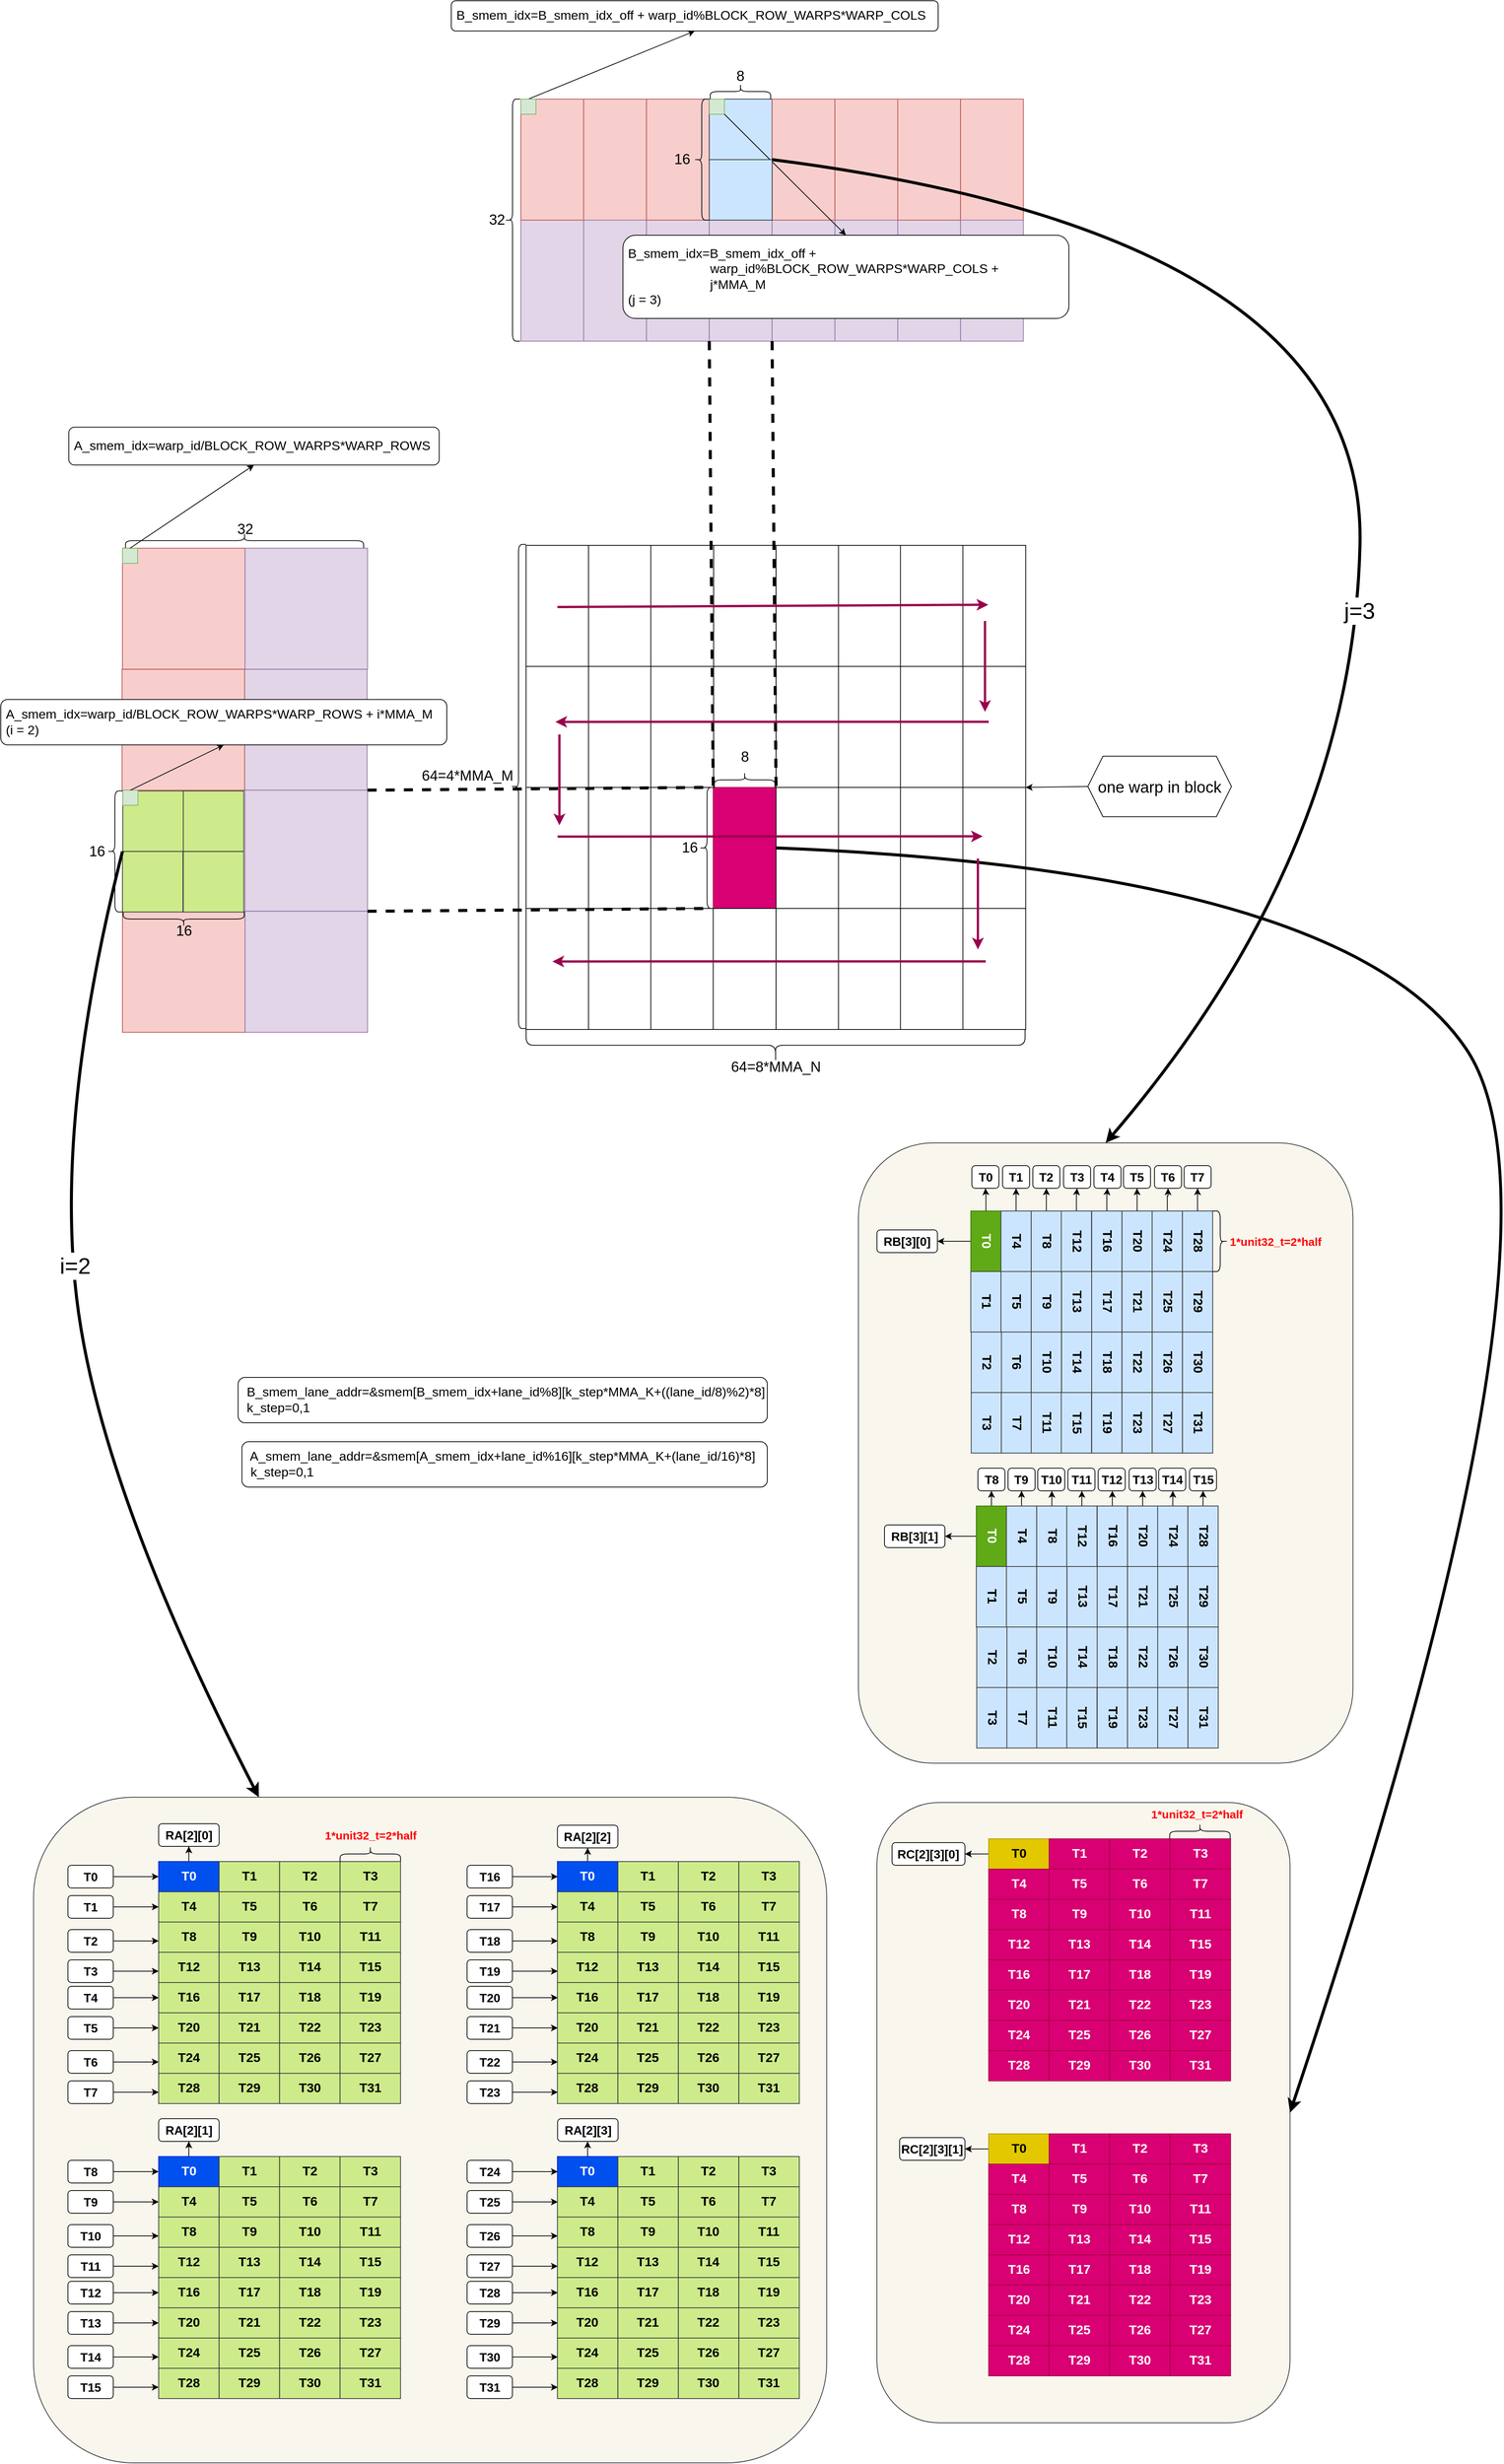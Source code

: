 <mxfile version="24.0.4" type="device">
  <diagram name="Page-1" id="_nR7e4XgD6fj8UJKNjDj">
    <mxGraphModel dx="4014" dy="-6433" grid="1" gridSize="10" guides="1" tooltips="1" connect="1" arrows="1" fold="1" page="1" pageScale="1" pageWidth="850" pageHeight="1100" math="0" shadow="0">
      <root>
        <mxCell id="0" />
        <mxCell id="1" parent="0" />
        <mxCell id="BASvvJVavqTpIo9RgMH1-1779" value="" style="rounded=1;whiteSpace=wrap;html=1;fillColor=#f9f7ed;strokeColor=#36393d;" parent="1" vertex="1">
          <mxGeometry x="-360" y="10092" width="546.42" height="820" as="geometry" />
        </mxCell>
        <mxCell id="BASvvJVavqTpIo9RgMH1-1778" value="" style="rounded=1;whiteSpace=wrap;html=1;fillColor=#f9f7ed;strokeColor=#36393d;" parent="1" vertex="1">
          <mxGeometry x="-384.44" y="9220" width="654.14" height="820" as="geometry" />
        </mxCell>
        <mxCell id="BASvvJVavqTpIo9RgMH1-1777" value="" style="rounded=1;whiteSpace=wrap;html=1;fillColor=#f9f7ed;strokeColor=#36393d;" parent="1" vertex="1">
          <mxGeometry x="-1475.59" y="10085" width="1049.14" height="880" as="geometry" />
        </mxCell>
        <mxCell id="BASvvJVavqTpIo9RgMH1-1724" value="" style="whiteSpace=wrap;html=1;aspect=fixed;fillColor=#cdeb8b;strokeColor=#36393d;" parent="1" vertex="1">
          <mxGeometry x="-1357.53" y="8754.66" width="80" height="80" as="geometry" />
        </mxCell>
        <mxCell id="BASvvJVavqTpIo9RgMH1-1162" value="" style="rounded=0;whiteSpace=wrap;html=1;fillColor=#f8cecc;strokeColor=#b85450;" parent="1" vertex="1">
          <mxGeometry x="-1357.99" y="8913.75" width="162.09" height="160" as="geometry" />
        </mxCell>
        <mxCell id="BASvvJVavqTpIo9RgMH1-1119" value="" style="rounded=0;whiteSpace=wrap;html=1;" parent="1" vertex="1">
          <mxGeometry x="-576.51" y="8590" width="83.09" height="160" as="geometry" />
        </mxCell>
        <mxCell id="BASvvJVavqTpIo9RgMH1-1111" value="" style="rounded=0;whiteSpace=wrap;html=1;" parent="1" vertex="1">
          <mxGeometry x="-576.51" y="8430" width="83.09" height="160" as="geometry" />
        </mxCell>
        <mxCell id="BASvvJVavqTpIo9RgMH1-1164" value="" style="rounded=0;whiteSpace=wrap;html=1;fillColor=#e1d5e7;strokeColor=#9673a6;" parent="1" vertex="1">
          <mxGeometry x="-1196.44" y="8593.75" width="162.09" height="160" as="geometry" />
        </mxCell>
        <mxCell id="BASvvJVavqTpIo9RgMH1-1160" value="" style="rounded=0;whiteSpace=wrap;html=1;fillColor=#f8cecc;strokeColor=#b85450;" parent="1" vertex="1">
          <mxGeometry x="-1358.53" y="8593.75" width="162.09" height="160" as="geometry" />
        </mxCell>
        <mxCell id="BASvvJVavqTpIo9RgMH1-1140" value="" style="rounded=0;whiteSpace=wrap;html=1;fillColor=#f8cecc;strokeColor=#b85450;" parent="1" vertex="1">
          <mxGeometry x="-1357.99" y="8433.75" width="162.09" height="160" as="geometry" />
        </mxCell>
        <mxCell id="BASvvJVavqTpIo9RgMH1-990" value="" style="rounded=0;whiteSpace=wrap;html=1;" parent="1" vertex="1">
          <mxGeometry x="-824.11" y="8430" width="83.09" height="160" as="geometry" />
        </mxCell>
        <mxCell id="BASvvJVavqTpIo9RgMH1-1039" value="&lt;font style=&quot;font-size: 19px;&quot;&gt;8&lt;/font&gt;" style="text;html=1;align=center;verticalAlign=middle;resizable=0;points=[];autosize=1;strokeColor=none;fillColor=none;" parent="1" vertex="1">
          <mxGeometry x="-549.97" y="8690" width="30" height="40" as="geometry" />
        </mxCell>
        <mxCell id="BASvvJVavqTpIo9RgMH1-1042" value="" style="shape=curlyBracket;whiteSpace=wrap;html=1;rounded=1;labelPosition=left;verticalLabelPosition=middle;align=right;verticalAlign=middle;rotation=-90;size=0.5;" parent="1" vertex="1">
          <mxGeometry x="-517.07" y="8760.91" width="46.08" height="660" as="geometry" />
        </mxCell>
        <mxCell id="BASvvJVavqTpIo9RgMH1-1044" value="&lt;font style=&quot;font-size: 19px;&quot;&gt;64=8*MMA_N&lt;/font&gt;" style="text;html=1;align=center;verticalAlign=middle;resizable=0;points=[];autosize=1;strokeColor=none;fillColor=none;" parent="1" vertex="1">
          <mxGeometry x="-564.03" y="9100" width="140" height="40" as="geometry" />
        </mxCell>
        <mxCell id="BASvvJVavqTpIo9RgMH1-1045" value="" style="shape=curlyBracket;whiteSpace=wrap;html=1;rounded=1;flipH=1;labelPosition=right;verticalLabelPosition=middle;align=left;verticalAlign=middle;rotation=-180;" parent="1" vertex="1">
          <mxGeometry x="-844.11" y="8428.75" width="20" height="640" as="geometry" />
        </mxCell>
        <mxCell id="BASvvJVavqTpIo9RgMH1-1046" value="&lt;font style=&quot;font-size: 19px;&quot;&gt;64=4*MMA_M&lt;/font&gt;" style="text;html=1;align=center;verticalAlign=middle;resizable=0;points=[];autosize=1;strokeColor=none;fillColor=none;" parent="1" vertex="1">
          <mxGeometry x="-972.02" y="8714.66" width="140" height="40" as="geometry" />
        </mxCell>
        <mxCell id="BASvvJVavqTpIo9RgMH1-1055" value="" style="shape=curlyBracket;whiteSpace=wrap;html=1;rounded=1;labelPosition=left;verticalLabelPosition=middle;align=right;verticalAlign=middle;" parent="1" vertex="1">
          <mxGeometry x="-1377.99" y="8754.66" width="20" height="160" as="geometry" />
        </mxCell>
        <mxCell id="BASvvJVavqTpIo9RgMH1-1056" value="&lt;font style=&quot;font-size: 19px;&quot;&gt;16&lt;/font&gt;" style="text;html=1;align=center;verticalAlign=middle;resizable=0;points=[];autosize=1;strokeColor=none;fillColor=none;" parent="1" vertex="1">
          <mxGeometry x="-1412.25" y="8814.66" width="40" height="40" as="geometry" />
        </mxCell>
        <mxCell id="BASvvJVavqTpIo9RgMH1-1057" value="" style="shape=curlyBracket;whiteSpace=wrap;html=1;rounded=1;labelPosition=left;verticalLabelPosition=middle;align=right;verticalAlign=middle;rotation=-90;" parent="1" vertex="1">
          <mxGeometry x="-1286.95" y="8844" width="20" height="160" as="geometry" />
        </mxCell>
        <mxCell id="BASvvJVavqTpIo9RgMH1-1058" value="&lt;font style=&quot;font-size: 19px;&quot;&gt;16&lt;/font&gt;" style="text;html=1;align=center;verticalAlign=middle;resizable=0;points=[];autosize=1;strokeColor=none;fillColor=none;" parent="1" vertex="1">
          <mxGeometry x="-1296.95" y="8920" width="40" height="40" as="geometry" />
        </mxCell>
        <mxCell id="BASvvJVavqTpIo9RgMH1-1063" value="" style="shape=curlyBracket;whiteSpace=wrap;html=1;rounded=1;flipH=1;labelPosition=right;verticalLabelPosition=middle;align=left;verticalAlign=middle;rotation=-90;" parent="1" vertex="1">
          <mxGeometry x="-1206.49" y="8266.25" width="20" height="315" as="geometry" />
        </mxCell>
        <mxCell id="BASvvJVavqTpIo9RgMH1-1064" value="&lt;font style=&quot;font-size: 19px;&quot;&gt;32&lt;/font&gt;" style="text;html=1;align=center;verticalAlign=middle;resizable=0;points=[];autosize=1;strokeColor=none;fillColor=none;" parent="1" vertex="1">
          <mxGeometry x="-1216.49" y="8388.75" width="40" height="40" as="geometry" />
        </mxCell>
        <mxCell id="BASvvJVavqTpIo9RgMH1-1066" value="" style="shape=curlyBracket;whiteSpace=wrap;html=1;rounded=1;labelPosition=left;verticalLabelPosition=middle;align=right;verticalAlign=middle;" parent="1" vertex="1">
          <mxGeometry x="-852.02" y="7840" width="20" height="320" as="geometry" />
        </mxCell>
        <mxCell id="BASvvJVavqTpIo9RgMH1-1067" value="&lt;font style=&quot;font-size: 19px;&quot;&gt;32&lt;/font&gt;" style="text;html=1;align=center;verticalAlign=middle;resizable=0;points=[];autosize=1;strokeColor=none;fillColor=none;" parent="1" vertex="1">
          <mxGeometry x="-883.03" y="7980" width="40" height="40" as="geometry" />
        </mxCell>
        <mxCell id="BASvvJVavqTpIo9RgMH1-1085" value="" style="whiteSpace=wrap;html=1;aspect=fixed;fillColor=#d5e8d4;strokeColor=#82b366;" parent="1" vertex="1">
          <mxGeometry x="-1357.99" y="8433.75" width="20" height="20" as="geometry" />
        </mxCell>
        <mxCell id="BASvvJVavqTpIo9RgMH1-1086" value="&lt;font style=&quot;font-size: 17px;&quot;&gt;&amp;nbsp;A_smem_idx=warp_id/BLOCK_ROW_WARPS*WARP_ROWS&lt;/font&gt;" style="rounded=1;whiteSpace=wrap;html=1;align=left;" parent="1" vertex="1">
          <mxGeometry x="-1428.98" y="8273.75" width="490" height="50" as="geometry" />
        </mxCell>
        <mxCell id="BASvvJVavqTpIo9RgMH1-1087" value="" style="endArrow=classic;html=1;rounded=0;exitX=0.5;exitY=0;exitDx=0;exitDy=0;entryX=0.5;entryY=1;entryDx=0;entryDy=0;" parent="1" source="BASvvJVavqTpIo9RgMH1-1085" target="BASvvJVavqTpIo9RgMH1-1086" edge="1">
          <mxGeometry width="50" height="50" relative="1" as="geometry">
            <mxPoint x="-1408.98" y="8403.75" as="sourcePoint" />
            <mxPoint x="-1358.98" y="8353.75" as="targetPoint" />
          </mxGeometry>
        </mxCell>
        <mxCell id="BASvvJVavqTpIo9RgMH1-1089" value="" style="whiteSpace=wrap;html=1;aspect=fixed;fillColor=#d5e8d4;strokeColor=#82b366;" parent="1" vertex="1">
          <mxGeometry x="-1357.53" y="8753.66" width="20" height="20" as="geometry" />
        </mxCell>
        <mxCell id="BASvvJVavqTpIo9RgMH1-1090" value="" style="endArrow=classic;html=1;rounded=0;exitX=0.5;exitY=0;exitDx=0;exitDy=0;entryX=0.5;entryY=1;entryDx=0;entryDy=0;" parent="1" source="BASvvJVavqTpIo9RgMH1-1089" target="BASvvJVavqTpIo9RgMH1-1088" edge="1">
          <mxGeometry width="50" height="50" relative="1" as="geometry">
            <mxPoint x="-1288.98" y="9033.75" as="sourcePoint" />
            <mxPoint x="-1238.98" y="8983.75" as="targetPoint" />
          </mxGeometry>
        </mxCell>
        <mxCell id="BASvvJVavqTpIo9RgMH1-1092" value="&lt;font style=&quot;font-size: 17px;&quot;&gt;&amp;nbsp;B_smem_idx=B_smem_idx_off +&amp;nbsp;&lt;/font&gt;&lt;span style=&quot;font-size: 17px;&quot;&gt;warp_id%BLOCK_ROW_WARPS*WARP_COLS&lt;/span&gt;" style="rounded=1;whiteSpace=wrap;html=1;align=left;" parent="1" vertex="1">
          <mxGeometry x="-923.06" y="7710" width="644.08" height="40" as="geometry" />
        </mxCell>
        <mxCell id="BASvvJVavqTpIo9RgMH1-1093" value="" style="endArrow=classic;html=1;rounded=0;exitX=0.5;exitY=0;exitDx=0;exitDy=0;entryX=0.5;entryY=1;entryDx=0;entryDy=0;" parent="1" source="BASvvJVavqTpIo9RgMH1-1091" target="BASvvJVavqTpIo9RgMH1-1092" edge="1">
          <mxGeometry width="50" height="50" relative="1" as="geometry">
            <mxPoint x="-858.15" y="7755" as="sourcePoint" />
            <mxPoint x="-808.15" y="7705" as="targetPoint" />
          </mxGeometry>
        </mxCell>
        <mxCell id="BASvvJVavqTpIo9RgMH1-1098" value="&lt;font style=&quot;font-size: 17px;&quot;&gt;&amp;nbsp; A_smem_lane_addr=&amp;amp;smem[A_smem_idx+lane_id%16][k_step*MMA_K+(lane_id/16)*8&lt;/font&gt;&lt;span style=&quot;font-size: 17px; background-color: initial;&quot;&gt;]&lt;br&gt;&amp;nbsp; k_step=0,1&lt;/span&gt;" style="rounded=1;whiteSpace=wrap;html=1;align=left;" parent="1" vertex="1">
          <mxGeometry x="-1200.01" y="9615" width="695.01" height="60" as="geometry" />
        </mxCell>
        <mxCell id="BASvvJVavqTpIo9RgMH1-1099" value="&lt;div&gt;&lt;font style=&quot;font-size: 17px;&quot;&gt;&amp;nbsp; B_smem_lane_addr=&amp;amp;smem[B_smem_idx+lane_id%8][k_step*MMA_K+((lane_id/8)%2)*8&lt;/font&gt;&lt;span style=&quot;font-size: 17px; background-color: initial;&quot;&gt;]&lt;/span&gt;&lt;/div&gt;&lt;div&gt;&lt;span style=&quot;font-size: 17px;&quot;&gt;&amp;nbsp; k_step=0,1&lt;/span&gt;&lt;span style=&quot;font-size: 17px; background-color: initial;&quot;&gt;&lt;br&gt;&lt;/span&gt;&lt;/div&gt;" style="rounded=1;whiteSpace=wrap;html=1;align=left;" parent="1" vertex="1">
          <mxGeometry x="-1205" y="9530" width="700" height="60" as="geometry" />
        </mxCell>
        <mxCell id="BASvvJVavqTpIo9RgMH1-1107" value="" style="rounded=0;whiteSpace=wrap;html=1;" parent="1" vertex="1">
          <mxGeometry x="-741.52" y="8430" width="83.09" height="160" as="geometry" />
        </mxCell>
        <mxCell id="BASvvJVavqTpIo9RgMH1-1108" value="" style="rounded=0;whiteSpace=wrap;html=1;" parent="1" vertex="1">
          <mxGeometry x="-659.1" y="8430" width="83.09" height="160" as="geometry" />
        </mxCell>
        <mxCell id="BASvvJVavqTpIo9RgMH1-1112" value="" style="rounded=0;whiteSpace=wrap;html=1;" parent="1" vertex="1">
          <mxGeometry x="-493.42" y="8430" width="83.09" height="160" as="geometry" />
        </mxCell>
        <mxCell id="BASvvJVavqTpIo9RgMH1-1113" value="" style="rounded=0;whiteSpace=wrap;html=1;" parent="1" vertex="1">
          <mxGeometry x="-410.83" y="8430" width="83.09" height="160" as="geometry" />
        </mxCell>
        <mxCell id="BASvvJVavqTpIo9RgMH1-1114" value="" style="rounded=0;whiteSpace=wrap;html=1;" parent="1" vertex="1">
          <mxGeometry x="-328.87" y="8430" width="83.09" height="160" as="geometry" />
        </mxCell>
        <mxCell id="BASvvJVavqTpIo9RgMH1-1115" value="" style="rounded=0;whiteSpace=wrap;html=1;" parent="1" vertex="1">
          <mxGeometry x="-246.28" y="8430" width="83.09" height="160" as="geometry" />
        </mxCell>
        <mxCell id="BASvvJVavqTpIo9RgMH1-1116" value="" style="rounded=0;whiteSpace=wrap;html=1;" parent="1" vertex="1">
          <mxGeometry x="-824.11" y="8590" width="83.09" height="160" as="geometry" />
        </mxCell>
        <mxCell id="BASvvJVavqTpIo9RgMH1-1117" value="" style="rounded=0;whiteSpace=wrap;html=1;" parent="1" vertex="1">
          <mxGeometry x="-741.52" y="8590" width="83.09" height="160" as="geometry" />
        </mxCell>
        <mxCell id="BASvvJVavqTpIo9RgMH1-1118" value="" style="rounded=0;whiteSpace=wrap;html=1;" parent="1" vertex="1">
          <mxGeometry x="-659.1" y="8590" width="83.09" height="160" as="geometry" />
        </mxCell>
        <mxCell id="BASvvJVavqTpIo9RgMH1-1120" value="" style="rounded=0;whiteSpace=wrap;html=1;" parent="1" vertex="1">
          <mxGeometry x="-493.42" y="8590" width="83.09" height="160" as="geometry" />
        </mxCell>
        <mxCell id="BASvvJVavqTpIo9RgMH1-1121" value="" style="rounded=0;whiteSpace=wrap;html=1;" parent="1" vertex="1">
          <mxGeometry x="-410.83" y="8590" width="83.09" height="160" as="geometry" />
        </mxCell>
        <mxCell id="BASvvJVavqTpIo9RgMH1-1122" value="" style="rounded=0;whiteSpace=wrap;html=1;" parent="1" vertex="1">
          <mxGeometry x="-328.87" y="8590" width="83.09" height="160" as="geometry" />
        </mxCell>
        <mxCell id="BASvvJVavqTpIo9RgMH1-1123" value="" style="rounded=0;whiteSpace=wrap;html=1;" parent="1" vertex="1">
          <mxGeometry x="-246.28" y="8590" width="83.09" height="160" as="geometry" />
        </mxCell>
        <mxCell id="BASvvJVavqTpIo9RgMH1-1124" value="" style="rounded=0;whiteSpace=wrap;html=1;" parent="1" vertex="1">
          <mxGeometry x="-824.11" y="8750" width="83.09" height="160" as="geometry" />
        </mxCell>
        <mxCell id="BASvvJVavqTpIo9RgMH1-1125" value="" style="rounded=0;whiteSpace=wrap;html=1;" parent="1" vertex="1">
          <mxGeometry x="-741.52" y="8750" width="83.09" height="160" as="geometry" />
        </mxCell>
        <mxCell id="BASvvJVavqTpIo9RgMH1-1126" value="" style="rounded=0;whiteSpace=wrap;html=1;" parent="1" vertex="1">
          <mxGeometry x="-659.1" y="8750" width="83.09" height="160" as="geometry" />
        </mxCell>
        <mxCell id="BASvvJVavqTpIo9RgMH1-1127" value="" style="rounded=0;whiteSpace=wrap;html=1;fillColor=#d80073;fontColor=#ffffff;strokeColor=#A50040;" parent="1" vertex="1">
          <mxGeometry x="-576.51" y="8750" width="83.09" height="160" as="geometry" />
        </mxCell>
        <mxCell id="BASvvJVavqTpIo9RgMH1-1128" value="" style="rounded=0;whiteSpace=wrap;html=1;" parent="1" vertex="1">
          <mxGeometry x="-493.42" y="8750" width="83.09" height="160" as="geometry" />
        </mxCell>
        <mxCell id="BASvvJVavqTpIo9RgMH1-1129" value="" style="rounded=0;whiteSpace=wrap;html=1;" parent="1" vertex="1">
          <mxGeometry x="-410.83" y="8750" width="83.09" height="160" as="geometry" />
        </mxCell>
        <mxCell id="BASvvJVavqTpIo9RgMH1-1130" value="" style="rounded=0;whiteSpace=wrap;html=1;" parent="1" vertex="1">
          <mxGeometry x="-328.87" y="8750" width="83.09" height="160" as="geometry" />
        </mxCell>
        <mxCell id="BASvvJVavqTpIo9RgMH1-1131" value="" style="rounded=0;whiteSpace=wrap;html=1;" parent="1" vertex="1">
          <mxGeometry x="-246.28" y="8750" width="83.09" height="160" as="geometry" />
        </mxCell>
        <mxCell id="BASvvJVavqTpIo9RgMH1-1132" value="" style="rounded=0;whiteSpace=wrap;html=1;" parent="1" vertex="1">
          <mxGeometry x="-824.11" y="8910" width="83.09" height="160" as="geometry" />
        </mxCell>
        <mxCell id="BASvvJVavqTpIo9RgMH1-1133" value="" style="rounded=0;whiteSpace=wrap;html=1;" parent="1" vertex="1">
          <mxGeometry x="-741.52" y="8910" width="83.09" height="160" as="geometry" />
        </mxCell>
        <mxCell id="BASvvJVavqTpIo9RgMH1-1134" value="" style="rounded=0;whiteSpace=wrap;html=1;" parent="1" vertex="1">
          <mxGeometry x="-659.1" y="8910" width="83.09" height="160" as="geometry" />
        </mxCell>
        <mxCell id="BASvvJVavqTpIo9RgMH1-1135" value="" style="rounded=0;whiteSpace=wrap;html=1;" parent="1" vertex="1">
          <mxGeometry x="-576.51" y="8910" width="83.09" height="160" as="geometry" />
        </mxCell>
        <mxCell id="BASvvJVavqTpIo9RgMH1-1136" value="" style="rounded=0;whiteSpace=wrap;html=1;" parent="1" vertex="1">
          <mxGeometry x="-493.42" y="8910" width="83.09" height="160" as="geometry" />
        </mxCell>
        <mxCell id="BASvvJVavqTpIo9RgMH1-1137" value="" style="rounded=0;whiteSpace=wrap;html=1;" parent="1" vertex="1">
          <mxGeometry x="-410.83" y="8910" width="83.09" height="160" as="geometry" />
        </mxCell>
        <mxCell id="BASvvJVavqTpIo9RgMH1-1138" value="" style="rounded=0;whiteSpace=wrap;html=1;" parent="1" vertex="1">
          <mxGeometry x="-328.87" y="8910" width="83.09" height="160" as="geometry" />
        </mxCell>
        <mxCell id="BASvvJVavqTpIo9RgMH1-1139" value="" style="rounded=0;whiteSpace=wrap;html=1;" parent="1" vertex="1">
          <mxGeometry x="-246.28" y="8910" width="83.09" height="160" as="geometry" />
        </mxCell>
        <mxCell id="BASvvJVavqTpIo9RgMH1-1037" value="" style="rounded=0;whiteSpace=wrap;html=1;fillColor=#e1d5e7;strokeColor=#9673a6;" parent="1" vertex="1">
          <mxGeometry x="-1195.9" y="8433.75" width="162.09" height="160" as="geometry" />
        </mxCell>
        <mxCell id="BASvvJVavqTpIo9RgMH1-1141" value="" style="rounded=0;whiteSpace=wrap;html=1;fillColor=#e1d5e7;strokeColor=#9673a6;" parent="1" vertex="1">
          <mxGeometry x="-831.02" y="8000" width="83.09" height="160" as="geometry" />
        </mxCell>
        <mxCell id="BASvvJVavqTpIo9RgMH1-1142" value="" style="rounded=0;whiteSpace=wrap;html=1;fillColor=#f8cecc;strokeColor=#b85450;" parent="1" vertex="1">
          <mxGeometry x="-831.02" y="7840" width="83.09" height="160" as="geometry" />
        </mxCell>
        <mxCell id="BASvvJVavqTpIo9RgMH1-1143" value="" style="rounded=0;whiteSpace=wrap;html=1;fillColor=#f8cecc;strokeColor=#b85450;" parent="1" vertex="1">
          <mxGeometry x="-747.93" y="7840" width="83.09" height="160" as="geometry" />
        </mxCell>
        <mxCell id="BASvvJVavqTpIo9RgMH1-1144" value="" style="rounded=0;whiteSpace=wrap;html=1;fillColor=#e1d5e7;strokeColor=#9673a6;" parent="1" vertex="1">
          <mxGeometry x="-747.93" y="8000" width="83.09" height="160" as="geometry" />
        </mxCell>
        <mxCell id="BASvvJVavqTpIo9RgMH1-1145" value="" style="rounded=0;whiteSpace=wrap;html=1;fillColor=#e1d5e7;strokeColor=#9673a6;" parent="1" vertex="1">
          <mxGeometry x="-664.84" y="8000" width="83.09" height="160" as="geometry" />
        </mxCell>
        <mxCell id="BASvvJVavqTpIo9RgMH1-1146" value="" style="rounded=0;whiteSpace=wrap;html=1;fillColor=#f8cecc;strokeColor=#b85450;" parent="1" vertex="1">
          <mxGeometry x="-664.84" y="7840" width="83.09" height="160" as="geometry" />
        </mxCell>
        <mxCell id="BASvvJVavqTpIo9RgMH1-1147" value="" style="rounded=0;whiteSpace=wrap;html=1;fillColor=#cce5ff;strokeColor=#36393d;" parent="1" vertex="1">
          <mxGeometry x="-581.75" y="7840" width="83.09" height="80" as="geometry" />
        </mxCell>
        <mxCell id="BASvvJVavqTpIo9RgMH1-1148" value="" style="rounded=0;whiteSpace=wrap;html=1;fillColor=#e1d5e7;strokeColor=#9673a6;" parent="1" vertex="1">
          <mxGeometry x="-581.75" y="8000" width="83.09" height="160" as="geometry" />
        </mxCell>
        <mxCell id="BASvvJVavqTpIo9RgMH1-1149" value="" style="rounded=0;whiteSpace=wrap;html=1;fillColor=#e1d5e7;strokeColor=#9673a6;" parent="1" vertex="1">
          <mxGeometry x="-498.66" y="8000" width="83.09" height="160" as="geometry" />
        </mxCell>
        <mxCell id="BASvvJVavqTpIo9RgMH1-1150" value="" style="rounded=0;whiteSpace=wrap;html=1;fillColor=#f8cecc;strokeColor=#b85450;" parent="1" vertex="1">
          <mxGeometry x="-498.66" y="7840" width="83.09" height="160" as="geometry" />
        </mxCell>
        <mxCell id="BASvvJVavqTpIo9RgMH1-1151" value="" style="rounded=0;whiteSpace=wrap;html=1;fillColor=#f8cecc;strokeColor=#b85450;" parent="1" vertex="1">
          <mxGeometry x="-415.57" y="7840" width="83.09" height="160" as="geometry" />
        </mxCell>
        <mxCell id="BASvvJVavqTpIo9RgMH1-1152" value="" style="rounded=0;whiteSpace=wrap;html=1;fillColor=#e1d5e7;strokeColor=#9673a6;" parent="1" vertex="1">
          <mxGeometry x="-415.57" y="8000" width="83.09" height="160" as="geometry" />
        </mxCell>
        <mxCell id="BASvvJVavqTpIo9RgMH1-1153" value="" style="rounded=0;whiteSpace=wrap;html=1;fillColor=#e1d5e7;strokeColor=#9673a6;" parent="1" vertex="1">
          <mxGeometry x="-332.48" y="8000" width="83.09" height="160" as="geometry" />
        </mxCell>
        <mxCell id="BASvvJVavqTpIo9RgMH1-1154" value="" style="rounded=0;whiteSpace=wrap;html=1;fillColor=#f8cecc;strokeColor=#b85450;" parent="1" vertex="1">
          <mxGeometry x="-332.48" y="7840" width="83.09" height="160" as="geometry" />
        </mxCell>
        <mxCell id="BASvvJVavqTpIo9RgMH1-1155" value="" style="rounded=0;whiteSpace=wrap;html=1;fillColor=#f8cecc;strokeColor=#b85450;" parent="1" vertex="1">
          <mxGeometry x="-249.39" y="7840" width="83.09" height="160" as="geometry" />
        </mxCell>
        <mxCell id="BASvvJVavqTpIo9RgMH1-1156" value="" style="rounded=0;whiteSpace=wrap;html=1;fillColor=#e1d5e7;strokeColor=#9673a6;" parent="1" vertex="1">
          <mxGeometry x="-249.39" y="8000" width="83.09" height="160" as="geometry" />
        </mxCell>
        <mxCell id="BASvvJVavqTpIo9RgMH1-1091" value="" style="whiteSpace=wrap;html=1;aspect=fixed;fillColor=#d5e8d4;strokeColor=#82b366;" parent="1" vertex="1">
          <mxGeometry x="-831.02" y="7840" width="20" height="20" as="geometry" />
        </mxCell>
        <mxCell id="BASvvJVavqTpIo9RgMH1-1094" value="" style="whiteSpace=wrap;html=1;aspect=fixed;fillColor=#d5e8d4;strokeColor=#82b366;" parent="1" vertex="1">
          <mxGeometry x="-581.75" y="7840" width="20" height="20" as="geometry" />
        </mxCell>
        <mxCell id="BASvvJVavqTpIo9RgMH1-1096" value="" style="endArrow=classic;html=1;rounded=0;entryX=0.5;entryY=0;entryDx=0;entryDy=0;exitX=1;exitY=1;exitDx=0;exitDy=0;" parent="1" source="BASvvJVavqTpIo9RgMH1-1094" target="BASvvJVavqTpIo9RgMH1-1095" edge="1">
          <mxGeometry width="50" height="50" relative="1" as="geometry">
            <mxPoint x="105.01" y="6670" as="sourcePoint" />
            <mxPoint x="155.01" y="6620" as="targetPoint" />
          </mxGeometry>
        </mxCell>
        <mxCell id="BASvvJVavqTpIo9RgMH1-1095" value="&lt;font style=&quot;font-size: 17px;&quot;&gt;&amp;nbsp;B_smem_idx=B_smem_idx_off +&lt;/font&gt;&lt;div&gt;&lt;font style=&quot;font-size: 17px;&quot;&gt;&lt;span style=&quot;white-space: pre;&quot;&gt;&#x9;&lt;/span&gt;&lt;span style=&quot;white-space: pre;&quot;&gt;&#x9;&lt;/span&gt;&amp;nbsp; &amp;nbsp; &amp;nbsp; &amp;nbsp; warp_id%BLOCK_ROW_WARPS*WARP_COLS +&amp;nbsp;&lt;/font&gt;&lt;/div&gt;&lt;div&gt;&lt;font style=&quot;font-size: 17px;&quot;&gt;&lt;span style=&quot;white-space: pre;&quot;&gt;&#x9;&lt;/span&gt;&lt;span style=&quot;white-space: pre;&quot;&gt;&#x9;&lt;/span&gt;&lt;span style=&quot;white-space: pre;&quot;&gt;&#x9;&lt;/span&gt;j*MMA_M&lt;/font&gt;&lt;div&gt;&lt;font style=&quot;font-size: 17px;&quot;&gt;&amp;nbsp;(j = 3)&lt;/font&gt;&lt;/div&gt;&lt;/div&gt;" style="rounded=1;whiteSpace=wrap;html=1;align=left;" parent="1" vertex="1">
          <mxGeometry x="-696.02" y="8020" width="590" height="110" as="geometry" />
        </mxCell>
        <mxCell id="BASvvJVavqTpIo9RgMH1-1088" value="&lt;font style=&quot;font-size: 17px;&quot;&gt;&amp;nbsp;A_smem_idx=warp_id/BLOCK_ROW_WARPS*WARP_ROWS + i*MMA_M&lt;/font&gt;&lt;div&gt;&lt;font style=&quot;font-size: 17px;&quot;&gt;&amp;nbsp;(i = 2)&lt;/font&gt;&lt;/div&gt;" style="rounded=1;whiteSpace=wrap;html=1;align=left;" parent="1" vertex="1">
          <mxGeometry x="-1518.98" y="8633.75" width="590" height="60" as="geometry" />
        </mxCell>
        <mxCell id="BASvvJVavqTpIo9RgMH1-1165" value="" style="rounded=0;whiteSpace=wrap;html=1;fillColor=#e1d5e7;strokeColor=#9673a6;" parent="1" vertex="1">
          <mxGeometry x="-1195.9" y="8753.66" width="162.09" height="160" as="geometry" />
        </mxCell>
        <mxCell id="BASvvJVavqTpIo9RgMH1-1166" value="" style="rounded=0;whiteSpace=wrap;html=1;fillColor=#e1d5e7;strokeColor=#9673a6;" parent="1" vertex="1">
          <mxGeometry x="-1195.9" y="8913.75" width="162.09" height="160" as="geometry" />
        </mxCell>
        <mxCell id="BASvvJVavqTpIo9RgMH1-1167" value="&lt;font style=&quot;font-size: 19px;&quot;&gt;16&lt;/font&gt;" style="text;html=1;align=center;verticalAlign=middle;resizable=0;points=[];autosize=1;strokeColor=none;fillColor=none;rotation=0;" parent="1" vertex="1">
          <mxGeometry x="-627.88" y="8810" width="40" height="40" as="geometry" />
        </mxCell>
        <mxCell id="BASvvJVavqTpIo9RgMH1-1040" value="" style="shape=curlyBracket;whiteSpace=wrap;html=1;rounded=1;labelPosition=left;verticalLabelPosition=middle;align=right;verticalAlign=middle;" parent="1" vertex="1">
          <mxGeometry x="-594.69" y="8750" width="20" height="160" as="geometry" />
        </mxCell>
        <mxCell id="BASvvJVavqTpIo9RgMH1-1038" value="" style="shape=curlyBracket;whiteSpace=wrap;html=1;rounded=1;labelPosition=left;verticalLabelPosition=middle;align=right;verticalAlign=middle;rotation=90;" parent="1" vertex="1">
          <mxGeometry x="-544.97" y="8700" width="20" height="80" as="geometry" />
        </mxCell>
        <mxCell id="BASvvJVavqTpIo9RgMH1-1169" value="" style="endArrow=none;dashed=1;html=1;rounded=0;strokeWidth=4;exitX=1;exitY=0;exitDx=0;exitDy=0;entryX=0.5;entryY=0;entryDx=0;entryDy=0;" parent="1" source="BASvvJVavqTpIo9RgMH1-1165" target="BASvvJVavqTpIo9RgMH1-1040" edge="1">
          <mxGeometry width="50" height="50" relative="1" as="geometry">
            <mxPoint x="-641.02" y="8350" as="sourcePoint" />
            <mxPoint x="-591.02" y="8300" as="targetPoint" />
          </mxGeometry>
        </mxCell>
        <mxCell id="BASvvJVavqTpIo9RgMH1-1170" value="" style="endArrow=none;dashed=1;html=1;rounded=0;strokeWidth=4;exitX=1;exitY=0;exitDx=0;exitDy=0;entryX=0.75;entryY=1;entryDx=0;entryDy=0;" parent="1" source="BASvvJVavqTpIo9RgMH1-1166" target="BASvvJVavqTpIo9RgMH1-1040" edge="1">
          <mxGeometry width="50" height="50" relative="1" as="geometry">
            <mxPoint x="-992.96" y="8750" as="sourcePoint" />
            <mxPoint x="-544.96" y="8746" as="targetPoint" />
          </mxGeometry>
        </mxCell>
        <mxCell id="BASvvJVavqTpIo9RgMH1-1171" value="" style="endArrow=none;dashed=1;html=1;rounded=0;strokeWidth=4;exitX=0;exitY=1;exitDx=0;exitDy=0;entryX=0;entryY=0;entryDx=0;entryDy=0;" parent="1" source="BASvvJVavqTpIo9RgMH1-1148" target="BASvvJVavqTpIo9RgMH1-1127" edge="1">
          <mxGeometry width="50" height="50" relative="1" as="geometry">
            <mxPoint x="-725.02" y="8234" as="sourcePoint" />
            <mxPoint x="-277.02" y="8230" as="targetPoint" />
          </mxGeometry>
        </mxCell>
        <mxCell id="BASvvJVavqTpIo9RgMH1-1172" value="" style="endArrow=none;dashed=1;html=1;rounded=0;strokeWidth=4;exitX=1;exitY=1;exitDx=0;exitDy=0;entryX=1;entryY=0;entryDx=0;entryDy=0;" parent="1" source="BASvvJVavqTpIo9RgMH1-1148" target="BASvvJVavqTpIo9RgMH1-1127" edge="1">
          <mxGeometry width="50" height="50" relative="1" as="geometry">
            <mxPoint x="-572.02" y="8170" as="sourcePoint" />
            <mxPoint x="-491.02" y="8750" as="targetPoint" />
          </mxGeometry>
        </mxCell>
        <mxCell id="BASvvJVavqTpIo9RgMH1-1174" value="&lt;div&gt;&lt;font style=&quot;font-size: 21px;&quot;&gt;one warp in block&lt;/font&gt;&lt;/div&gt;" style="shape=hexagon;perimeter=hexagonPerimeter2;whiteSpace=wrap;html=1;fixedSize=1;" parent="1" vertex="1">
          <mxGeometry x="-81" y="8708.75" width="190" height="80" as="geometry" />
        </mxCell>
        <mxCell id="BASvvJVavqTpIo9RgMH1-1175" value="" style="endArrow=classic;html=1;rounded=0;exitX=0;exitY=0.5;exitDx=0;exitDy=0;entryX=1;entryY=0;entryDx=0;entryDy=0;" parent="1" source="BASvvJVavqTpIo9RgMH1-1174" target="BASvvJVavqTpIo9RgMH1-1131" edge="1">
          <mxGeometry width="50" height="50" relative="1" as="geometry">
            <mxPoint x="-71.02" y="8550" as="sourcePoint" />
            <mxPoint x="-21.02" y="8500" as="targetPoint" />
          </mxGeometry>
        </mxCell>
        <mxCell id="BASvvJVavqTpIo9RgMH1-1707" style="edgeStyle=orthogonalEdgeStyle;rounded=0;orthogonalLoop=1;jettySize=auto;html=1;entryX=0.5;entryY=1;entryDx=0;entryDy=0;" parent="1" source="BASvvJVavqTpIo9RgMH1-1182" target="BASvvJVavqTpIo9RgMH1-1706" edge="1">
          <mxGeometry relative="1" as="geometry" />
        </mxCell>
        <mxCell id="BASvvJVavqTpIo9RgMH1-1182" value="&lt;font style=&quot;font-size: 17px;&quot;&gt;&lt;b&gt;T0&lt;/b&gt;&lt;/font&gt;" style="rounded=0;whiteSpace=wrap;html=1;fillColor=#0050ef;strokeColor=#001DBC;fontColor=#ffffff;" parent="1" vertex="1">
          <mxGeometry x="-1310.16" y="10170" width="80" height="40" as="geometry" />
        </mxCell>
        <mxCell id="BASvvJVavqTpIo9RgMH1-1184" value="&lt;b style=&quot;font-size: 17px;&quot;&gt;T1&lt;/b&gt;" style="rounded=0;whiteSpace=wrap;html=1;fillColor=#cdeb8b;strokeColor=#36393d;" parent="1" vertex="1">
          <mxGeometry x="-1230.16" y="10170" width="80" height="40" as="geometry" />
        </mxCell>
        <mxCell id="BASvvJVavqTpIo9RgMH1-1185" value="&lt;b style=&quot;font-size: 17px;&quot;&gt;T2&lt;/b&gt;" style="rounded=0;whiteSpace=wrap;html=1;fillColor=#cdeb8b;strokeColor=#36393d;" parent="1" vertex="1">
          <mxGeometry x="-1150.16" y="10170" width="80" height="40" as="geometry" />
        </mxCell>
        <mxCell id="BASvvJVavqTpIo9RgMH1-1186" value="&lt;b style=&quot;font-size: 17px;&quot;&gt;T3&lt;/b&gt;" style="rounded=0;whiteSpace=wrap;html=1;fillColor=#cdeb8b;strokeColor=#36393d;" parent="1" vertex="1">
          <mxGeometry x="-1070.16" y="10170" width="80" height="40" as="geometry" />
        </mxCell>
        <mxCell id="BASvvJVavqTpIo9RgMH1-1187" value="&lt;b style=&quot;font-size: 17px;&quot;&gt;T4&lt;/b&gt;" style="rounded=0;whiteSpace=wrap;html=1;fillColor=#cdeb8b;strokeColor=#36393d;" parent="1" vertex="1">
          <mxGeometry x="-1310.16" y="10210" width="80" height="40" as="geometry" />
        </mxCell>
        <mxCell id="BASvvJVavqTpIo9RgMH1-1188" value="&lt;b style=&quot;font-size: 17px;&quot;&gt;T5&lt;/b&gt;" style="rounded=0;whiteSpace=wrap;html=1;fillColor=#cdeb8b;strokeColor=#36393d;" parent="1" vertex="1">
          <mxGeometry x="-1230.16" y="10210" width="80" height="40" as="geometry" />
        </mxCell>
        <mxCell id="BASvvJVavqTpIo9RgMH1-1189" value="&lt;b style=&quot;font-size: 17px;&quot;&gt;T6&lt;/b&gt;" style="rounded=0;whiteSpace=wrap;html=1;fillColor=#cdeb8b;strokeColor=#36393d;" parent="1" vertex="1">
          <mxGeometry x="-1150.16" y="10210" width="80" height="40" as="geometry" />
        </mxCell>
        <mxCell id="BASvvJVavqTpIo9RgMH1-1190" value="&lt;b style=&quot;font-size: 17px;&quot;&gt;T7&lt;/b&gt;" style="rounded=0;whiteSpace=wrap;html=1;fillColor=#cdeb8b;strokeColor=#36393d;" parent="1" vertex="1">
          <mxGeometry x="-1070.16" y="10210" width="80" height="40" as="geometry" />
        </mxCell>
        <mxCell id="BASvvJVavqTpIo9RgMH1-1191" value="&lt;b style=&quot;font-size: 17px;&quot;&gt;T8&lt;/b&gt;" style="rounded=0;whiteSpace=wrap;html=1;fillColor=#cdeb8b;strokeColor=#36393d;" parent="1" vertex="1">
          <mxGeometry x="-1310.16" y="10250" width="80" height="40" as="geometry" />
        </mxCell>
        <mxCell id="BASvvJVavqTpIo9RgMH1-1192" value="&lt;b style=&quot;font-size: 17px;&quot;&gt;T9&lt;/b&gt;" style="rounded=0;whiteSpace=wrap;html=1;fillColor=#cdeb8b;strokeColor=#36393d;" parent="1" vertex="1">
          <mxGeometry x="-1230.16" y="10250" width="80" height="40" as="geometry" />
        </mxCell>
        <mxCell id="BASvvJVavqTpIo9RgMH1-1193" value="&lt;b style=&quot;font-size: 17px;&quot;&gt;T10&lt;/b&gt;" style="rounded=0;whiteSpace=wrap;html=1;fillColor=#cdeb8b;strokeColor=#36393d;" parent="1" vertex="1">
          <mxGeometry x="-1150.16" y="10250" width="80" height="40" as="geometry" />
        </mxCell>
        <mxCell id="BASvvJVavqTpIo9RgMH1-1194" value="&lt;b style=&quot;font-size: 17px;&quot;&gt;T11&lt;/b&gt;" style="rounded=0;whiteSpace=wrap;html=1;fillColor=#cdeb8b;strokeColor=#36393d;" parent="1" vertex="1">
          <mxGeometry x="-1070.16" y="10250" width="80" height="40" as="geometry" />
        </mxCell>
        <mxCell id="BASvvJVavqTpIo9RgMH1-1195" value="&lt;b style=&quot;font-size: 17px;&quot;&gt;T12&lt;/b&gt;" style="rounded=0;whiteSpace=wrap;html=1;fillColor=#cdeb8b;strokeColor=#36393d;" parent="1" vertex="1">
          <mxGeometry x="-1310.16" y="10290" width="80" height="40" as="geometry" />
        </mxCell>
        <mxCell id="BASvvJVavqTpIo9RgMH1-1196" value="&lt;b style=&quot;font-size: 17px;&quot;&gt;T13&lt;/b&gt;" style="rounded=0;whiteSpace=wrap;html=1;fillColor=#cdeb8b;strokeColor=#36393d;" parent="1" vertex="1">
          <mxGeometry x="-1230.16" y="10290" width="80" height="40" as="geometry" />
        </mxCell>
        <mxCell id="BASvvJVavqTpIo9RgMH1-1197" value="&lt;b style=&quot;font-size: 17px;&quot;&gt;T14&lt;/b&gt;" style="rounded=0;whiteSpace=wrap;html=1;fillColor=#cdeb8b;strokeColor=#36393d;" parent="1" vertex="1">
          <mxGeometry x="-1150.16" y="10290" width="80" height="40" as="geometry" />
        </mxCell>
        <mxCell id="BASvvJVavqTpIo9RgMH1-1198" value="&lt;b style=&quot;font-size: 17px;&quot;&gt;T15&lt;/b&gt;" style="rounded=0;whiteSpace=wrap;html=1;fillColor=#cdeb8b;strokeColor=#36393d;" parent="1" vertex="1">
          <mxGeometry x="-1070.16" y="10290" width="80" height="40" as="geometry" />
        </mxCell>
        <mxCell id="BASvvJVavqTpIo9RgMH1-1199" value="&lt;b style=&quot;font-size: 17px;&quot;&gt;T16&lt;/b&gt;" style="rounded=0;whiteSpace=wrap;html=1;fillColor=#cdeb8b;strokeColor=#36393d;" parent="1" vertex="1">
          <mxGeometry x="-1310.16" y="10330" width="80" height="40" as="geometry" />
        </mxCell>
        <mxCell id="BASvvJVavqTpIo9RgMH1-1200" value="&lt;b style=&quot;font-size: 17px;&quot;&gt;T17&lt;/b&gt;" style="rounded=0;whiteSpace=wrap;html=1;fillColor=#cdeb8b;strokeColor=#36393d;" parent="1" vertex="1">
          <mxGeometry x="-1230.16" y="10330" width="80" height="40" as="geometry" />
        </mxCell>
        <mxCell id="BASvvJVavqTpIo9RgMH1-1201" value="&lt;b style=&quot;font-size: 17px;&quot;&gt;T18&lt;/b&gt;" style="rounded=0;whiteSpace=wrap;html=1;fillColor=#cdeb8b;strokeColor=#36393d;" parent="1" vertex="1">
          <mxGeometry x="-1150.16" y="10330" width="80" height="40" as="geometry" />
        </mxCell>
        <mxCell id="BASvvJVavqTpIo9RgMH1-1202" value="&lt;b style=&quot;font-size: 17px;&quot;&gt;T19&lt;/b&gt;" style="rounded=0;whiteSpace=wrap;html=1;fillColor=#cdeb8b;strokeColor=#36393d;" parent="1" vertex="1">
          <mxGeometry x="-1070.16" y="10330" width="80" height="40" as="geometry" />
        </mxCell>
        <mxCell id="BASvvJVavqTpIo9RgMH1-1203" value="&lt;b style=&quot;font-size: 17px;&quot;&gt;T20&lt;/b&gt;" style="rounded=0;whiteSpace=wrap;html=1;fillColor=#cdeb8b;strokeColor=#36393d;" parent="1" vertex="1">
          <mxGeometry x="-1310.16" y="10370" width="80" height="40" as="geometry" />
        </mxCell>
        <mxCell id="BASvvJVavqTpIo9RgMH1-1204" value="&lt;b style=&quot;font-size: 17px;&quot;&gt;T21&lt;/b&gt;" style="rounded=0;whiteSpace=wrap;html=1;fillColor=#cdeb8b;strokeColor=#36393d;" parent="1" vertex="1">
          <mxGeometry x="-1230.16" y="10370" width="80" height="40" as="geometry" />
        </mxCell>
        <mxCell id="BASvvJVavqTpIo9RgMH1-1205" value="&lt;b style=&quot;font-size: 17px;&quot;&gt;T22&lt;/b&gt;" style="rounded=0;whiteSpace=wrap;html=1;fillColor=#cdeb8b;strokeColor=#36393d;" parent="1" vertex="1">
          <mxGeometry x="-1150.16" y="10370" width="80" height="40" as="geometry" />
        </mxCell>
        <mxCell id="BASvvJVavqTpIo9RgMH1-1206" value="&lt;b style=&quot;font-size: 17px;&quot;&gt;T23&lt;/b&gt;" style="rounded=0;whiteSpace=wrap;html=1;fillColor=#cdeb8b;strokeColor=#36393d;" parent="1" vertex="1">
          <mxGeometry x="-1070.16" y="10370" width="80" height="40" as="geometry" />
        </mxCell>
        <mxCell id="BASvvJVavqTpIo9RgMH1-1207" value="&lt;b style=&quot;font-size: 17px;&quot;&gt;T24&lt;/b&gt;" style="rounded=0;whiteSpace=wrap;html=1;fillColor=#cdeb8b;strokeColor=#36393d;" parent="1" vertex="1">
          <mxGeometry x="-1310.16" y="10410" width="80" height="40" as="geometry" />
        </mxCell>
        <mxCell id="BASvvJVavqTpIo9RgMH1-1208" value="&lt;b style=&quot;font-size: 17px;&quot;&gt;T25&lt;/b&gt;" style="rounded=0;whiteSpace=wrap;html=1;fillColor=#cdeb8b;strokeColor=#36393d;" parent="1" vertex="1">
          <mxGeometry x="-1230.16" y="10410" width="80" height="40" as="geometry" />
        </mxCell>
        <mxCell id="BASvvJVavqTpIo9RgMH1-1209" value="&lt;b style=&quot;font-size: 17px;&quot;&gt;T26&lt;/b&gt;" style="rounded=0;whiteSpace=wrap;html=1;fillColor=#cdeb8b;strokeColor=#36393d;" parent="1" vertex="1">
          <mxGeometry x="-1150.16" y="10410" width="80" height="40" as="geometry" />
        </mxCell>
        <mxCell id="BASvvJVavqTpIo9RgMH1-1210" value="&lt;b style=&quot;font-size: 17px;&quot;&gt;T27&lt;/b&gt;" style="rounded=0;whiteSpace=wrap;html=1;fillColor=#cdeb8b;strokeColor=#36393d;" parent="1" vertex="1">
          <mxGeometry x="-1070.16" y="10410" width="80" height="40" as="geometry" />
        </mxCell>
        <mxCell id="BASvvJVavqTpIo9RgMH1-1211" value="&lt;b style=&quot;font-size: 17px;&quot;&gt;T28&lt;/b&gt;" style="rounded=0;whiteSpace=wrap;html=1;fillColor=#cdeb8b;strokeColor=#36393d;" parent="1" vertex="1">
          <mxGeometry x="-1310.16" y="10450" width="80" height="40" as="geometry" />
        </mxCell>
        <mxCell id="BASvvJVavqTpIo9RgMH1-1212" value="&lt;b style=&quot;font-size: 17px;&quot;&gt;T29&lt;/b&gt;" style="rounded=0;whiteSpace=wrap;html=1;fillColor=#cdeb8b;strokeColor=#36393d;" parent="1" vertex="1">
          <mxGeometry x="-1230.16" y="10450" width="80" height="40" as="geometry" />
        </mxCell>
        <mxCell id="BASvvJVavqTpIo9RgMH1-1213" value="&lt;b style=&quot;font-size: 17px;&quot;&gt;T30&lt;/b&gt;" style="rounded=0;whiteSpace=wrap;html=1;fillColor=#cdeb8b;strokeColor=#36393d;" parent="1" vertex="1">
          <mxGeometry x="-1150.16" y="10450" width="80" height="40" as="geometry" />
        </mxCell>
        <mxCell id="BASvvJVavqTpIo9RgMH1-1214" value="&lt;b style=&quot;font-size: 17px;&quot;&gt;T31&lt;/b&gt;" style="rounded=0;whiteSpace=wrap;html=1;fillColor=#cdeb8b;strokeColor=#36393d;" parent="1" vertex="1">
          <mxGeometry x="-1070.16" y="10450" width="80" height="40" as="geometry" />
        </mxCell>
        <mxCell id="BASvvJVavqTpIo9RgMH1-1311" value="&lt;font style=&quot;font-size: 16px;&quot;&gt;&lt;b&gt;T0&lt;/b&gt;&lt;/font&gt;" style="rounded=1;whiteSpace=wrap;html=1;" parent="1" vertex="1">
          <mxGeometry x="-1430.16" y="10175" width="60" height="30" as="geometry" />
        </mxCell>
        <mxCell id="BASvvJVavqTpIo9RgMH1-1312" value="" style="endArrow=classic;html=1;rounded=0;exitX=1;exitY=0.5;exitDx=0;exitDy=0;entryX=0;entryY=0.5;entryDx=0;entryDy=0;" parent="1" source="BASvvJVavqTpIo9RgMH1-1311" target="BASvvJVavqTpIo9RgMH1-1182" edge="1">
          <mxGeometry width="50" height="50" relative="1" as="geometry">
            <mxPoint x="-1330.16" y="10130" as="sourcePoint" />
            <mxPoint x="-1280.16" y="10080" as="targetPoint" />
          </mxGeometry>
        </mxCell>
        <mxCell id="BASvvJVavqTpIo9RgMH1-1313" value="&lt;font style=&quot;font-size: 16px;&quot;&gt;&lt;b&gt;T1&lt;/b&gt;&lt;/font&gt;" style="rounded=1;whiteSpace=wrap;html=1;" parent="1" vertex="1">
          <mxGeometry x="-1430.16" y="10215" width="60" height="30" as="geometry" />
        </mxCell>
        <mxCell id="BASvvJVavqTpIo9RgMH1-1314" value="" style="endArrow=classic;html=1;rounded=0;exitX=1;exitY=0.5;exitDx=0;exitDy=0;entryX=0;entryY=0.5;entryDx=0;entryDy=0;" parent="1" source="BASvvJVavqTpIo9RgMH1-1313" target="BASvvJVavqTpIo9RgMH1-1187" edge="1">
          <mxGeometry width="50" height="50" relative="1" as="geometry">
            <mxPoint x="-1330.16" y="10170" as="sourcePoint" />
            <mxPoint x="-1310.16" y="10230" as="targetPoint" />
          </mxGeometry>
        </mxCell>
        <mxCell id="BASvvJVavqTpIo9RgMH1-1316" value="&lt;font style=&quot;font-size: 16px;&quot;&gt;&lt;b&gt;T2&lt;/b&gt;&lt;/font&gt;" style="rounded=1;whiteSpace=wrap;html=1;" parent="1" vertex="1">
          <mxGeometry x="-1430.16" y="10260" width="60" height="30" as="geometry" />
        </mxCell>
        <mxCell id="BASvvJVavqTpIo9RgMH1-1317" value="" style="endArrow=classic;html=1;rounded=0;exitX=1;exitY=0.5;exitDx=0;exitDy=0;entryX=0;entryY=0.5;entryDx=0;entryDy=0;" parent="1" source="BASvvJVavqTpIo9RgMH1-1316" edge="1">
          <mxGeometry width="50" height="50" relative="1" as="geometry">
            <mxPoint x="-1330.16" y="10215" as="sourcePoint" />
            <mxPoint x="-1310.16" y="10275" as="targetPoint" />
          </mxGeometry>
        </mxCell>
        <mxCell id="BASvvJVavqTpIo9RgMH1-1318" value="&lt;font style=&quot;font-size: 16px;&quot;&gt;&lt;b&gt;T3&lt;/b&gt;&lt;/font&gt;" style="rounded=1;whiteSpace=wrap;html=1;" parent="1" vertex="1">
          <mxGeometry x="-1430.16" y="10300" width="60" height="30" as="geometry" />
        </mxCell>
        <mxCell id="BASvvJVavqTpIo9RgMH1-1319" value="" style="endArrow=classic;html=1;rounded=0;exitX=1;exitY=0.5;exitDx=0;exitDy=0;entryX=0;entryY=0.5;entryDx=0;entryDy=0;" parent="1" source="BASvvJVavqTpIo9RgMH1-1318" edge="1">
          <mxGeometry width="50" height="50" relative="1" as="geometry">
            <mxPoint x="-1330.16" y="10255" as="sourcePoint" />
            <mxPoint x="-1310.16" y="10315" as="targetPoint" />
          </mxGeometry>
        </mxCell>
        <mxCell id="BASvvJVavqTpIo9RgMH1-1320" value="&lt;font style=&quot;font-size: 16px;&quot;&gt;&lt;b&gt;T4&lt;/b&gt;&lt;/font&gt;" style="rounded=1;whiteSpace=wrap;html=1;" parent="1" vertex="1">
          <mxGeometry x="-1430.16" y="10335" width="60" height="30" as="geometry" />
        </mxCell>
        <mxCell id="BASvvJVavqTpIo9RgMH1-1321" value="" style="endArrow=classic;html=1;rounded=0;exitX=1;exitY=0.5;exitDx=0;exitDy=0;entryX=0;entryY=0.5;entryDx=0;entryDy=0;" parent="1" source="BASvvJVavqTpIo9RgMH1-1320" edge="1">
          <mxGeometry width="50" height="50" relative="1" as="geometry">
            <mxPoint x="-1330.16" y="10290" as="sourcePoint" />
            <mxPoint x="-1310.16" y="10350" as="targetPoint" />
          </mxGeometry>
        </mxCell>
        <mxCell id="BASvvJVavqTpIo9RgMH1-1322" value="&lt;font style=&quot;font-size: 16px;&quot;&gt;&lt;b&gt;T5&lt;/b&gt;&lt;/font&gt;" style="rounded=1;whiteSpace=wrap;html=1;" parent="1" vertex="1">
          <mxGeometry x="-1430.16" y="10375" width="60" height="30" as="geometry" />
        </mxCell>
        <mxCell id="BASvvJVavqTpIo9RgMH1-1323" value="" style="endArrow=classic;html=1;rounded=0;exitX=1;exitY=0.5;exitDx=0;exitDy=0;entryX=0;entryY=0.5;entryDx=0;entryDy=0;" parent="1" source="BASvvJVavqTpIo9RgMH1-1322" edge="1">
          <mxGeometry width="50" height="50" relative="1" as="geometry">
            <mxPoint x="-1330.16" y="10330" as="sourcePoint" />
            <mxPoint x="-1310.16" y="10390" as="targetPoint" />
          </mxGeometry>
        </mxCell>
        <mxCell id="BASvvJVavqTpIo9RgMH1-1324" value="&lt;font style=&quot;font-size: 16px;&quot;&gt;&lt;b&gt;T6&lt;/b&gt;&lt;/font&gt;" style="rounded=1;whiteSpace=wrap;html=1;" parent="1" vertex="1">
          <mxGeometry x="-1430.16" y="10420" width="60" height="30" as="geometry" />
        </mxCell>
        <mxCell id="BASvvJVavqTpIo9RgMH1-1325" value="" style="endArrow=classic;html=1;rounded=0;exitX=1;exitY=0.5;exitDx=0;exitDy=0;entryX=0;entryY=0.5;entryDx=0;entryDy=0;" parent="1" source="BASvvJVavqTpIo9RgMH1-1324" edge="1">
          <mxGeometry width="50" height="50" relative="1" as="geometry">
            <mxPoint x="-1330.16" y="10375" as="sourcePoint" />
            <mxPoint x="-1310.16" y="10435" as="targetPoint" />
          </mxGeometry>
        </mxCell>
        <mxCell id="BASvvJVavqTpIo9RgMH1-1326" value="&lt;font style=&quot;font-size: 16px;&quot;&gt;&lt;b&gt;T7&lt;/b&gt;&lt;/font&gt;" style="rounded=1;whiteSpace=wrap;html=1;" parent="1" vertex="1">
          <mxGeometry x="-1430.16" y="10460" width="60" height="30" as="geometry" />
        </mxCell>
        <mxCell id="BASvvJVavqTpIo9RgMH1-1327" value="" style="endArrow=classic;html=1;rounded=0;exitX=1;exitY=0.5;exitDx=0;exitDy=0;entryX=0;entryY=0.5;entryDx=0;entryDy=0;" parent="1" source="BASvvJVavqTpIo9RgMH1-1326" edge="1">
          <mxGeometry width="50" height="50" relative="1" as="geometry">
            <mxPoint x="-1330.16" y="10415" as="sourcePoint" />
            <mxPoint x="-1310.16" y="10475" as="targetPoint" />
          </mxGeometry>
        </mxCell>
        <mxCell id="BASvvJVavqTpIo9RgMH1-1360" value="&lt;font style=&quot;font-size: 16px;&quot;&gt;&lt;b&gt;T16&lt;/b&gt;&lt;/font&gt;" style="rounded=1;whiteSpace=wrap;html=1;" parent="1" vertex="1">
          <mxGeometry x="-902.16" y="10175" width="60" height="30" as="geometry" />
        </mxCell>
        <mxCell id="BASvvJVavqTpIo9RgMH1-1361" value="" style="endArrow=classic;html=1;rounded=0;exitX=1;exitY=0.5;exitDx=0;exitDy=0;entryX=0;entryY=0.5;entryDx=0;entryDy=0;" parent="1" source="BASvvJVavqTpIo9RgMH1-1360" edge="1">
          <mxGeometry width="50" height="50" relative="1" as="geometry">
            <mxPoint x="-802.16" y="10130" as="sourcePoint" />
            <mxPoint x="-782.16" y="10190" as="targetPoint" />
          </mxGeometry>
        </mxCell>
        <mxCell id="BASvvJVavqTpIo9RgMH1-1362" value="&lt;font style=&quot;font-size: 16px;&quot;&gt;&lt;b&gt;T17&lt;/b&gt;&lt;/font&gt;" style="rounded=1;whiteSpace=wrap;html=1;" parent="1" vertex="1">
          <mxGeometry x="-902.16" y="10215" width="60" height="30" as="geometry" />
        </mxCell>
        <mxCell id="BASvvJVavqTpIo9RgMH1-1363" value="" style="endArrow=classic;html=1;rounded=0;exitX=1;exitY=0.5;exitDx=0;exitDy=0;entryX=0;entryY=0.5;entryDx=0;entryDy=0;" parent="1" source="BASvvJVavqTpIo9RgMH1-1362" edge="1">
          <mxGeometry width="50" height="50" relative="1" as="geometry">
            <mxPoint x="-802.16" y="10170" as="sourcePoint" />
            <mxPoint x="-782.16" y="10230" as="targetPoint" />
          </mxGeometry>
        </mxCell>
        <mxCell id="BASvvJVavqTpIo9RgMH1-1364" value="&lt;font style=&quot;font-size: 16px;&quot;&gt;&lt;b&gt;T18&lt;/b&gt;&lt;/font&gt;" style="rounded=1;whiteSpace=wrap;html=1;" parent="1" vertex="1">
          <mxGeometry x="-902.16" y="10260" width="60" height="30" as="geometry" />
        </mxCell>
        <mxCell id="BASvvJVavqTpIo9RgMH1-1365" value="" style="endArrow=classic;html=1;rounded=0;exitX=1;exitY=0.5;exitDx=0;exitDy=0;entryX=0;entryY=0.5;entryDx=0;entryDy=0;" parent="1" source="BASvvJVavqTpIo9RgMH1-1364" edge="1">
          <mxGeometry width="50" height="50" relative="1" as="geometry">
            <mxPoint x="-802.16" y="10215" as="sourcePoint" />
            <mxPoint x="-782.16" y="10275" as="targetPoint" />
          </mxGeometry>
        </mxCell>
        <mxCell id="BASvvJVavqTpIo9RgMH1-1366" value="&lt;font style=&quot;font-size: 16px;&quot;&gt;&lt;b&gt;T19&lt;/b&gt;&lt;/font&gt;" style="rounded=1;whiteSpace=wrap;html=1;" parent="1" vertex="1">
          <mxGeometry x="-902.16" y="10300" width="60" height="30" as="geometry" />
        </mxCell>
        <mxCell id="BASvvJVavqTpIo9RgMH1-1367" value="" style="endArrow=classic;html=1;rounded=0;exitX=1;exitY=0.5;exitDx=0;exitDy=0;entryX=0;entryY=0.5;entryDx=0;entryDy=0;" parent="1" source="BASvvJVavqTpIo9RgMH1-1366" edge="1">
          <mxGeometry width="50" height="50" relative="1" as="geometry">
            <mxPoint x="-802.16" y="10255" as="sourcePoint" />
            <mxPoint x="-782.16" y="10315" as="targetPoint" />
          </mxGeometry>
        </mxCell>
        <mxCell id="BASvvJVavqTpIo9RgMH1-1368" value="&lt;font style=&quot;font-size: 16px;&quot;&gt;&lt;b&gt;T20&lt;/b&gt;&lt;/font&gt;" style="rounded=1;whiteSpace=wrap;html=1;" parent="1" vertex="1">
          <mxGeometry x="-902.16" y="10335" width="60" height="30" as="geometry" />
        </mxCell>
        <mxCell id="BASvvJVavqTpIo9RgMH1-1369" value="" style="endArrow=classic;html=1;rounded=0;exitX=1;exitY=0.5;exitDx=0;exitDy=0;entryX=0;entryY=0.5;entryDx=0;entryDy=0;" parent="1" source="BASvvJVavqTpIo9RgMH1-1368" edge="1">
          <mxGeometry width="50" height="50" relative="1" as="geometry">
            <mxPoint x="-802.16" y="10290" as="sourcePoint" />
            <mxPoint x="-782.16" y="10350" as="targetPoint" />
          </mxGeometry>
        </mxCell>
        <mxCell id="BASvvJVavqTpIo9RgMH1-1370" value="&lt;font style=&quot;font-size: 16px;&quot;&gt;&lt;b&gt;T21&lt;/b&gt;&lt;/font&gt;" style="rounded=1;whiteSpace=wrap;html=1;" parent="1" vertex="1">
          <mxGeometry x="-902.16" y="10375" width="60" height="30" as="geometry" />
        </mxCell>
        <mxCell id="BASvvJVavqTpIo9RgMH1-1371" value="" style="endArrow=classic;html=1;rounded=0;exitX=1;exitY=0.5;exitDx=0;exitDy=0;entryX=0;entryY=0.5;entryDx=0;entryDy=0;" parent="1" source="BASvvJVavqTpIo9RgMH1-1370" edge="1">
          <mxGeometry width="50" height="50" relative="1" as="geometry">
            <mxPoint x="-802.16" y="10330" as="sourcePoint" />
            <mxPoint x="-782.16" y="10390" as="targetPoint" />
          </mxGeometry>
        </mxCell>
        <mxCell id="BASvvJVavqTpIo9RgMH1-1372" value="&lt;font style=&quot;font-size: 16px;&quot;&gt;&lt;b&gt;T22&lt;/b&gt;&lt;/font&gt;" style="rounded=1;whiteSpace=wrap;html=1;" parent="1" vertex="1">
          <mxGeometry x="-902.16" y="10420" width="60" height="30" as="geometry" />
        </mxCell>
        <mxCell id="BASvvJVavqTpIo9RgMH1-1373" value="" style="endArrow=classic;html=1;rounded=0;exitX=1;exitY=0.5;exitDx=0;exitDy=0;entryX=0;entryY=0.5;entryDx=0;entryDy=0;" parent="1" source="BASvvJVavqTpIo9RgMH1-1372" edge="1">
          <mxGeometry width="50" height="50" relative="1" as="geometry">
            <mxPoint x="-802.16" y="10375" as="sourcePoint" />
            <mxPoint x="-782.16" y="10435" as="targetPoint" />
          </mxGeometry>
        </mxCell>
        <mxCell id="BASvvJVavqTpIo9RgMH1-1374" value="&lt;font style=&quot;font-size: 16px;&quot;&gt;&lt;b&gt;T23&lt;/b&gt;&lt;/font&gt;" style="rounded=1;whiteSpace=wrap;html=1;" parent="1" vertex="1">
          <mxGeometry x="-902.16" y="10460" width="60" height="30" as="geometry" />
        </mxCell>
        <mxCell id="BASvvJVavqTpIo9RgMH1-1375" value="" style="endArrow=classic;html=1;rounded=0;exitX=1;exitY=0.5;exitDx=0;exitDy=0;entryX=0;entryY=0.5;entryDx=0;entryDy=0;" parent="1" source="BASvvJVavqTpIo9RgMH1-1374" edge="1">
          <mxGeometry width="50" height="50" relative="1" as="geometry">
            <mxPoint x="-802.16" y="10415" as="sourcePoint" />
            <mxPoint x="-782.16" y="10475" as="targetPoint" />
          </mxGeometry>
        </mxCell>
        <mxCell id="BASvvJVavqTpIo9RgMH1-1408" value="&lt;font style=&quot;font-size: 16px;&quot;&gt;&lt;b&gt;T8&lt;/b&gt;&lt;/font&gt;" style="rounded=1;whiteSpace=wrap;html=1;" parent="1" vertex="1">
          <mxGeometry x="-1430.16" y="10565" width="60" height="30" as="geometry" />
        </mxCell>
        <mxCell id="BASvvJVavqTpIo9RgMH1-1409" value="" style="endArrow=classic;html=1;rounded=0;exitX=1;exitY=0.5;exitDx=0;exitDy=0;entryX=0;entryY=0.5;entryDx=0;entryDy=0;" parent="1" source="BASvvJVavqTpIo9RgMH1-1408" edge="1">
          <mxGeometry width="50" height="50" relative="1" as="geometry">
            <mxPoint x="-1330.16" y="10520" as="sourcePoint" />
            <mxPoint x="-1310.16" y="10580" as="targetPoint" />
          </mxGeometry>
        </mxCell>
        <mxCell id="BASvvJVavqTpIo9RgMH1-1410" value="&lt;font style=&quot;font-size: 16px;&quot;&gt;&lt;b&gt;T9&lt;/b&gt;&lt;/font&gt;" style="rounded=1;whiteSpace=wrap;html=1;" parent="1" vertex="1">
          <mxGeometry x="-1430.16" y="10605" width="60" height="30" as="geometry" />
        </mxCell>
        <mxCell id="BASvvJVavqTpIo9RgMH1-1411" value="" style="endArrow=classic;html=1;rounded=0;exitX=1;exitY=0.5;exitDx=0;exitDy=0;entryX=0;entryY=0.5;entryDx=0;entryDy=0;" parent="1" source="BASvvJVavqTpIo9RgMH1-1410" edge="1">
          <mxGeometry width="50" height="50" relative="1" as="geometry">
            <mxPoint x="-1330.16" y="10560" as="sourcePoint" />
            <mxPoint x="-1310.16" y="10620" as="targetPoint" />
          </mxGeometry>
        </mxCell>
        <mxCell id="BASvvJVavqTpIo9RgMH1-1412" value="&lt;font style=&quot;font-size: 16px;&quot;&gt;&lt;b&gt;T10&lt;/b&gt;&lt;/font&gt;" style="rounded=1;whiteSpace=wrap;html=1;" parent="1" vertex="1">
          <mxGeometry x="-1430.16" y="10650" width="60" height="30" as="geometry" />
        </mxCell>
        <mxCell id="BASvvJVavqTpIo9RgMH1-1413" value="" style="endArrow=classic;html=1;rounded=0;exitX=1;exitY=0.5;exitDx=0;exitDy=0;entryX=0;entryY=0.5;entryDx=0;entryDy=0;" parent="1" source="BASvvJVavqTpIo9RgMH1-1412" edge="1">
          <mxGeometry width="50" height="50" relative="1" as="geometry">
            <mxPoint x="-1330.16" y="10605" as="sourcePoint" />
            <mxPoint x="-1310.16" y="10665" as="targetPoint" />
          </mxGeometry>
        </mxCell>
        <mxCell id="BASvvJVavqTpIo9RgMH1-1414" value="&lt;font style=&quot;font-size: 16px;&quot;&gt;&lt;b&gt;T11&lt;/b&gt;&lt;/font&gt;" style="rounded=1;whiteSpace=wrap;html=1;" parent="1" vertex="1">
          <mxGeometry x="-1430.16" y="10690" width="60" height="30" as="geometry" />
        </mxCell>
        <mxCell id="BASvvJVavqTpIo9RgMH1-1415" value="" style="endArrow=classic;html=1;rounded=0;exitX=1;exitY=0.5;exitDx=0;exitDy=0;entryX=0;entryY=0.5;entryDx=0;entryDy=0;" parent="1" source="BASvvJVavqTpIo9RgMH1-1414" edge="1">
          <mxGeometry width="50" height="50" relative="1" as="geometry">
            <mxPoint x="-1330.16" y="10645" as="sourcePoint" />
            <mxPoint x="-1310.16" y="10705" as="targetPoint" />
          </mxGeometry>
        </mxCell>
        <mxCell id="BASvvJVavqTpIo9RgMH1-1416" value="&lt;font style=&quot;font-size: 16px;&quot;&gt;&lt;b&gt;T12&lt;/b&gt;&lt;/font&gt;" style="rounded=1;whiteSpace=wrap;html=1;" parent="1" vertex="1">
          <mxGeometry x="-1430.16" y="10725" width="60" height="30" as="geometry" />
        </mxCell>
        <mxCell id="BASvvJVavqTpIo9RgMH1-1417" value="" style="endArrow=classic;html=1;rounded=0;exitX=1;exitY=0.5;exitDx=0;exitDy=0;entryX=0;entryY=0.5;entryDx=0;entryDy=0;" parent="1" source="BASvvJVavqTpIo9RgMH1-1416" edge="1">
          <mxGeometry width="50" height="50" relative="1" as="geometry">
            <mxPoint x="-1330.16" y="10680" as="sourcePoint" />
            <mxPoint x="-1310.16" y="10740" as="targetPoint" />
          </mxGeometry>
        </mxCell>
        <mxCell id="BASvvJVavqTpIo9RgMH1-1418" value="&lt;font style=&quot;font-size: 16px;&quot;&gt;&lt;b&gt;T13&lt;/b&gt;&lt;/font&gt;" style="rounded=1;whiteSpace=wrap;html=1;" parent="1" vertex="1">
          <mxGeometry x="-1430.16" y="10765" width="60" height="30" as="geometry" />
        </mxCell>
        <mxCell id="BASvvJVavqTpIo9RgMH1-1419" value="" style="endArrow=classic;html=1;rounded=0;exitX=1;exitY=0.5;exitDx=0;exitDy=0;entryX=0;entryY=0.5;entryDx=0;entryDy=0;" parent="1" source="BASvvJVavqTpIo9RgMH1-1418" edge="1">
          <mxGeometry width="50" height="50" relative="1" as="geometry">
            <mxPoint x="-1330.16" y="10720" as="sourcePoint" />
            <mxPoint x="-1310.16" y="10780" as="targetPoint" />
          </mxGeometry>
        </mxCell>
        <mxCell id="BASvvJVavqTpIo9RgMH1-1420" value="&lt;font style=&quot;font-size: 16px;&quot;&gt;&lt;b&gt;T14&lt;/b&gt;&lt;/font&gt;" style="rounded=1;whiteSpace=wrap;html=1;" parent="1" vertex="1">
          <mxGeometry x="-1430.16" y="10810" width="60" height="30" as="geometry" />
        </mxCell>
        <mxCell id="BASvvJVavqTpIo9RgMH1-1421" value="" style="endArrow=classic;html=1;rounded=0;exitX=1;exitY=0.5;exitDx=0;exitDy=0;entryX=0;entryY=0.5;entryDx=0;entryDy=0;" parent="1" source="BASvvJVavqTpIo9RgMH1-1420" edge="1">
          <mxGeometry width="50" height="50" relative="1" as="geometry">
            <mxPoint x="-1330.16" y="10765" as="sourcePoint" />
            <mxPoint x="-1310.16" y="10825" as="targetPoint" />
          </mxGeometry>
        </mxCell>
        <mxCell id="BASvvJVavqTpIo9RgMH1-1422" value="&lt;font style=&quot;font-size: 16px;&quot;&gt;&lt;b&gt;T15&lt;/b&gt;&lt;/font&gt;" style="rounded=1;whiteSpace=wrap;html=1;" parent="1" vertex="1">
          <mxGeometry x="-1430.16" y="10850" width="60" height="30" as="geometry" />
        </mxCell>
        <mxCell id="BASvvJVavqTpIo9RgMH1-1423" value="" style="endArrow=classic;html=1;rounded=0;exitX=1;exitY=0.5;exitDx=0;exitDy=0;entryX=0;entryY=0.5;entryDx=0;entryDy=0;" parent="1" source="BASvvJVavqTpIo9RgMH1-1422" edge="1">
          <mxGeometry width="50" height="50" relative="1" as="geometry">
            <mxPoint x="-1330.16" y="10805" as="sourcePoint" />
            <mxPoint x="-1310.16" y="10865" as="targetPoint" />
          </mxGeometry>
        </mxCell>
        <mxCell id="BASvvJVavqTpIo9RgMH1-1456" value="&lt;font style=&quot;font-size: 16px;&quot;&gt;&lt;b&gt;T24&lt;/b&gt;&lt;/font&gt;" style="rounded=1;whiteSpace=wrap;html=1;" parent="1" vertex="1">
          <mxGeometry x="-902.16" y="10565" width="60" height="30" as="geometry" />
        </mxCell>
        <mxCell id="BASvvJVavqTpIo9RgMH1-1457" value="" style="endArrow=classic;html=1;rounded=0;exitX=1;exitY=0.5;exitDx=0;exitDy=0;entryX=0;entryY=0.5;entryDx=0;entryDy=0;" parent="1" source="BASvvJVavqTpIo9RgMH1-1456" edge="1">
          <mxGeometry width="50" height="50" relative="1" as="geometry">
            <mxPoint x="-802.16" y="10520" as="sourcePoint" />
            <mxPoint x="-782.16" y="10580" as="targetPoint" />
          </mxGeometry>
        </mxCell>
        <mxCell id="BASvvJVavqTpIo9RgMH1-1458" value="&lt;font style=&quot;font-size: 16px;&quot;&gt;&lt;b&gt;T25&lt;/b&gt;&lt;/font&gt;" style="rounded=1;whiteSpace=wrap;html=1;" parent="1" vertex="1">
          <mxGeometry x="-902.16" y="10605" width="60" height="30" as="geometry" />
        </mxCell>
        <mxCell id="BASvvJVavqTpIo9RgMH1-1459" value="" style="endArrow=classic;html=1;rounded=0;exitX=1;exitY=0.5;exitDx=0;exitDy=0;entryX=0;entryY=0.5;entryDx=0;entryDy=0;" parent="1" source="BASvvJVavqTpIo9RgMH1-1458" edge="1">
          <mxGeometry width="50" height="50" relative="1" as="geometry">
            <mxPoint x="-802.16" y="10560" as="sourcePoint" />
            <mxPoint x="-782.16" y="10620" as="targetPoint" />
          </mxGeometry>
        </mxCell>
        <mxCell id="BASvvJVavqTpIo9RgMH1-1460" value="&lt;font style=&quot;font-size: 16px;&quot;&gt;&lt;b&gt;T26&lt;/b&gt;&lt;/font&gt;" style="rounded=1;whiteSpace=wrap;html=1;" parent="1" vertex="1">
          <mxGeometry x="-902.16" y="10650" width="60" height="30" as="geometry" />
        </mxCell>
        <mxCell id="BASvvJVavqTpIo9RgMH1-1461" value="" style="endArrow=classic;html=1;rounded=0;exitX=1;exitY=0.5;exitDx=0;exitDy=0;entryX=0;entryY=0.5;entryDx=0;entryDy=0;" parent="1" source="BASvvJVavqTpIo9RgMH1-1460" edge="1">
          <mxGeometry width="50" height="50" relative="1" as="geometry">
            <mxPoint x="-802.16" y="10605" as="sourcePoint" />
            <mxPoint x="-782.16" y="10665" as="targetPoint" />
          </mxGeometry>
        </mxCell>
        <mxCell id="BASvvJVavqTpIo9RgMH1-1462" value="&lt;font style=&quot;font-size: 16px;&quot;&gt;&lt;b&gt;T27&lt;/b&gt;&lt;/font&gt;" style="rounded=1;whiteSpace=wrap;html=1;" parent="1" vertex="1">
          <mxGeometry x="-902.16" y="10690" width="60" height="30" as="geometry" />
        </mxCell>
        <mxCell id="BASvvJVavqTpIo9RgMH1-1463" value="" style="endArrow=classic;html=1;rounded=0;exitX=1;exitY=0.5;exitDx=0;exitDy=0;entryX=0;entryY=0.5;entryDx=0;entryDy=0;" parent="1" source="BASvvJVavqTpIo9RgMH1-1462" edge="1">
          <mxGeometry width="50" height="50" relative="1" as="geometry">
            <mxPoint x="-802.16" y="10645" as="sourcePoint" />
            <mxPoint x="-782.16" y="10705" as="targetPoint" />
          </mxGeometry>
        </mxCell>
        <mxCell id="BASvvJVavqTpIo9RgMH1-1464" value="&lt;font style=&quot;font-size: 16px;&quot;&gt;&lt;b&gt;T28&lt;/b&gt;&lt;/font&gt;" style="rounded=1;whiteSpace=wrap;html=1;" parent="1" vertex="1">
          <mxGeometry x="-902.16" y="10725" width="60" height="30" as="geometry" />
        </mxCell>
        <mxCell id="BASvvJVavqTpIo9RgMH1-1465" value="" style="endArrow=classic;html=1;rounded=0;exitX=1;exitY=0.5;exitDx=0;exitDy=0;entryX=0;entryY=0.5;entryDx=0;entryDy=0;" parent="1" source="BASvvJVavqTpIo9RgMH1-1464" edge="1">
          <mxGeometry width="50" height="50" relative="1" as="geometry">
            <mxPoint x="-802.16" y="10680" as="sourcePoint" />
            <mxPoint x="-782.16" y="10740" as="targetPoint" />
          </mxGeometry>
        </mxCell>
        <mxCell id="BASvvJVavqTpIo9RgMH1-1466" value="&lt;font style=&quot;font-size: 16px;&quot;&gt;&lt;b&gt;T29&lt;/b&gt;&lt;/font&gt;" style="rounded=1;whiteSpace=wrap;html=1;" parent="1" vertex="1">
          <mxGeometry x="-902.16" y="10765" width="60" height="30" as="geometry" />
        </mxCell>
        <mxCell id="BASvvJVavqTpIo9RgMH1-1467" value="" style="endArrow=classic;html=1;rounded=0;exitX=1;exitY=0.5;exitDx=0;exitDy=0;entryX=0;entryY=0.5;entryDx=0;entryDy=0;" parent="1" source="BASvvJVavqTpIo9RgMH1-1466" edge="1">
          <mxGeometry width="50" height="50" relative="1" as="geometry">
            <mxPoint x="-802.16" y="10720" as="sourcePoint" />
            <mxPoint x="-782.16" y="10780" as="targetPoint" />
          </mxGeometry>
        </mxCell>
        <mxCell id="BASvvJVavqTpIo9RgMH1-1468" value="&lt;font style=&quot;font-size: 16px;&quot;&gt;&lt;b&gt;T30&lt;/b&gt;&lt;/font&gt;" style="rounded=1;whiteSpace=wrap;html=1;" parent="1" vertex="1">
          <mxGeometry x="-902.16" y="10810" width="60" height="30" as="geometry" />
        </mxCell>
        <mxCell id="BASvvJVavqTpIo9RgMH1-1469" value="" style="endArrow=classic;html=1;rounded=0;exitX=1;exitY=0.5;exitDx=0;exitDy=0;entryX=0;entryY=0.5;entryDx=0;entryDy=0;" parent="1" source="BASvvJVavqTpIo9RgMH1-1468" edge="1">
          <mxGeometry width="50" height="50" relative="1" as="geometry">
            <mxPoint x="-802.16" y="10765" as="sourcePoint" />
            <mxPoint x="-782.16" y="10825" as="targetPoint" />
          </mxGeometry>
        </mxCell>
        <mxCell id="BASvvJVavqTpIo9RgMH1-1470" value="&lt;font style=&quot;font-size: 16px;&quot;&gt;&lt;b&gt;T31&lt;/b&gt;&lt;/font&gt;" style="rounded=1;whiteSpace=wrap;html=1;" parent="1" vertex="1">
          <mxGeometry x="-902.16" y="10850" width="60" height="30" as="geometry" />
        </mxCell>
        <mxCell id="BASvvJVavqTpIo9RgMH1-1471" value="" style="endArrow=classic;html=1;rounded=0;exitX=1;exitY=0.5;exitDx=0;exitDy=0;entryX=0;entryY=0.5;entryDx=0;entryDy=0;" parent="1" source="BASvvJVavqTpIo9RgMH1-1470" edge="1">
          <mxGeometry width="50" height="50" relative="1" as="geometry">
            <mxPoint x="-802.16" y="10805" as="sourcePoint" />
            <mxPoint x="-782.16" y="10865" as="targetPoint" />
          </mxGeometry>
        </mxCell>
        <mxCell id="BASvvJVavqTpIo9RgMH1-1709" style="edgeStyle=orthogonalEdgeStyle;rounded=0;orthogonalLoop=1;jettySize=auto;html=1;" parent="1" source="BASvvJVavqTpIo9RgMH1-1472" target="BASvvJVavqTpIo9RgMH1-1708" edge="1">
          <mxGeometry relative="1" as="geometry" />
        </mxCell>
        <mxCell id="BASvvJVavqTpIo9RgMH1-1472" value="&lt;font style=&quot;font-size: 17px;&quot;&gt;&lt;b&gt;T0&lt;/b&gt;&lt;/font&gt;" style="rounded=0;whiteSpace=wrap;html=1;fillColor=#0050ef;strokeColor=#001DBC;fontColor=#ffffff;" parent="1" vertex="1">
          <mxGeometry x="-1310.16" y="10560" width="80" height="40" as="geometry" />
        </mxCell>
        <mxCell id="BASvvJVavqTpIo9RgMH1-1473" value="&lt;b style=&quot;font-size: 17px;&quot;&gt;T1&lt;/b&gt;" style="rounded=0;whiteSpace=wrap;html=1;fillColor=#cdeb8b;strokeColor=#36393d;" parent="1" vertex="1">
          <mxGeometry x="-1230.16" y="10560" width="80" height="40" as="geometry" />
        </mxCell>
        <mxCell id="BASvvJVavqTpIo9RgMH1-1474" value="&lt;b style=&quot;font-size: 17px;&quot;&gt;T2&lt;/b&gt;" style="rounded=0;whiteSpace=wrap;html=1;fillColor=#cdeb8b;strokeColor=#36393d;" parent="1" vertex="1">
          <mxGeometry x="-1150.16" y="10560" width="80" height="40" as="geometry" />
        </mxCell>
        <mxCell id="BASvvJVavqTpIo9RgMH1-1475" value="&lt;b style=&quot;font-size: 17px;&quot;&gt;T3&lt;/b&gt;" style="rounded=0;whiteSpace=wrap;html=1;fillColor=#cdeb8b;strokeColor=#36393d;" parent="1" vertex="1">
          <mxGeometry x="-1070.16" y="10560" width="80" height="40" as="geometry" />
        </mxCell>
        <mxCell id="BASvvJVavqTpIo9RgMH1-1476" value="&lt;b style=&quot;font-size: 17px;&quot;&gt;T4&lt;/b&gt;" style="rounded=0;whiteSpace=wrap;html=1;fillColor=#cdeb8b;strokeColor=#36393d;" parent="1" vertex="1">
          <mxGeometry x="-1310.16" y="10600" width="80" height="40" as="geometry" />
        </mxCell>
        <mxCell id="BASvvJVavqTpIo9RgMH1-1477" value="&lt;b style=&quot;font-size: 17px;&quot;&gt;T5&lt;/b&gt;" style="rounded=0;whiteSpace=wrap;html=1;fillColor=#cdeb8b;strokeColor=#36393d;" parent="1" vertex="1">
          <mxGeometry x="-1230.16" y="10600" width="80" height="40" as="geometry" />
        </mxCell>
        <mxCell id="BASvvJVavqTpIo9RgMH1-1478" value="&lt;b style=&quot;font-size: 17px;&quot;&gt;T6&lt;/b&gt;" style="rounded=0;whiteSpace=wrap;html=1;fillColor=#cdeb8b;strokeColor=#36393d;" parent="1" vertex="1">
          <mxGeometry x="-1150.16" y="10600" width="80" height="40" as="geometry" />
        </mxCell>
        <mxCell id="BASvvJVavqTpIo9RgMH1-1479" value="&lt;b style=&quot;font-size: 17px;&quot;&gt;T7&lt;/b&gt;" style="rounded=0;whiteSpace=wrap;html=1;fillColor=#cdeb8b;strokeColor=#36393d;" parent="1" vertex="1">
          <mxGeometry x="-1070.16" y="10600" width="80" height="40" as="geometry" />
        </mxCell>
        <mxCell id="BASvvJVavqTpIo9RgMH1-1480" value="&lt;b style=&quot;font-size: 17px;&quot;&gt;T8&lt;/b&gt;" style="rounded=0;whiteSpace=wrap;html=1;fillColor=#cdeb8b;strokeColor=#36393d;" parent="1" vertex="1">
          <mxGeometry x="-1310.16" y="10640" width="80" height="40" as="geometry" />
        </mxCell>
        <mxCell id="BASvvJVavqTpIo9RgMH1-1481" value="&lt;b style=&quot;font-size: 17px;&quot;&gt;T9&lt;/b&gt;" style="rounded=0;whiteSpace=wrap;html=1;fillColor=#cdeb8b;strokeColor=#36393d;" parent="1" vertex="1">
          <mxGeometry x="-1230.16" y="10640" width="80" height="40" as="geometry" />
        </mxCell>
        <mxCell id="BASvvJVavqTpIo9RgMH1-1482" value="&lt;b style=&quot;font-size: 17px;&quot;&gt;T10&lt;/b&gt;" style="rounded=0;whiteSpace=wrap;html=1;fillColor=#cdeb8b;strokeColor=#36393d;" parent="1" vertex="1">
          <mxGeometry x="-1150.16" y="10640" width="80" height="40" as="geometry" />
        </mxCell>
        <mxCell id="BASvvJVavqTpIo9RgMH1-1483" value="&lt;b style=&quot;font-size: 17px;&quot;&gt;T11&lt;/b&gt;" style="rounded=0;whiteSpace=wrap;html=1;fillColor=#cdeb8b;strokeColor=#36393d;" parent="1" vertex="1">
          <mxGeometry x="-1070.16" y="10640" width="80" height="40" as="geometry" />
        </mxCell>
        <mxCell id="BASvvJVavqTpIo9RgMH1-1484" value="&lt;b style=&quot;font-size: 17px;&quot;&gt;T12&lt;/b&gt;" style="rounded=0;whiteSpace=wrap;html=1;fillColor=#cdeb8b;strokeColor=#36393d;" parent="1" vertex="1">
          <mxGeometry x="-1310.16" y="10680" width="80" height="40" as="geometry" />
        </mxCell>
        <mxCell id="BASvvJVavqTpIo9RgMH1-1485" value="&lt;b style=&quot;font-size: 17px;&quot;&gt;T13&lt;/b&gt;" style="rounded=0;whiteSpace=wrap;html=1;fillColor=#cdeb8b;strokeColor=#36393d;" parent="1" vertex="1">
          <mxGeometry x="-1230.16" y="10680" width="80" height="40" as="geometry" />
        </mxCell>
        <mxCell id="BASvvJVavqTpIo9RgMH1-1486" value="&lt;b style=&quot;font-size: 17px;&quot;&gt;T14&lt;/b&gt;" style="rounded=0;whiteSpace=wrap;html=1;fillColor=#cdeb8b;strokeColor=#36393d;" parent="1" vertex="1">
          <mxGeometry x="-1150.16" y="10680" width="80" height="40" as="geometry" />
        </mxCell>
        <mxCell id="BASvvJVavqTpIo9RgMH1-1487" value="&lt;b style=&quot;font-size: 17px;&quot;&gt;T15&lt;/b&gt;" style="rounded=0;whiteSpace=wrap;html=1;fillColor=#cdeb8b;strokeColor=#36393d;" parent="1" vertex="1">
          <mxGeometry x="-1070.16" y="10680" width="80" height="40" as="geometry" />
        </mxCell>
        <mxCell id="BASvvJVavqTpIo9RgMH1-1488" value="&lt;b style=&quot;font-size: 17px;&quot;&gt;T16&lt;/b&gt;" style="rounded=0;whiteSpace=wrap;html=1;fillColor=#cdeb8b;strokeColor=#36393d;" parent="1" vertex="1">
          <mxGeometry x="-1310.16" y="10720" width="80" height="40" as="geometry" />
        </mxCell>
        <mxCell id="BASvvJVavqTpIo9RgMH1-1489" value="&lt;b style=&quot;font-size: 17px;&quot;&gt;T17&lt;/b&gt;" style="rounded=0;whiteSpace=wrap;html=1;fillColor=#cdeb8b;strokeColor=#36393d;" parent="1" vertex="1">
          <mxGeometry x="-1230.16" y="10720" width="80" height="40" as="geometry" />
        </mxCell>
        <mxCell id="BASvvJVavqTpIo9RgMH1-1490" value="&lt;b style=&quot;font-size: 17px;&quot;&gt;T18&lt;/b&gt;" style="rounded=0;whiteSpace=wrap;html=1;fillColor=#cdeb8b;strokeColor=#36393d;" parent="1" vertex="1">
          <mxGeometry x="-1150.16" y="10720" width="80" height="40" as="geometry" />
        </mxCell>
        <mxCell id="BASvvJVavqTpIo9RgMH1-1491" value="&lt;b style=&quot;font-size: 17px;&quot;&gt;T19&lt;/b&gt;" style="rounded=0;whiteSpace=wrap;html=1;fillColor=#cdeb8b;strokeColor=#36393d;" parent="1" vertex="1">
          <mxGeometry x="-1070.16" y="10720" width="80" height="40" as="geometry" />
        </mxCell>
        <mxCell id="BASvvJVavqTpIo9RgMH1-1492" value="&lt;b style=&quot;font-size: 17px;&quot;&gt;T20&lt;/b&gt;" style="rounded=0;whiteSpace=wrap;html=1;fillColor=#cdeb8b;strokeColor=#36393d;" parent="1" vertex="1">
          <mxGeometry x="-1310.16" y="10760" width="80" height="40" as="geometry" />
        </mxCell>
        <mxCell id="BASvvJVavqTpIo9RgMH1-1493" value="&lt;b style=&quot;font-size: 17px;&quot;&gt;T21&lt;/b&gt;" style="rounded=0;whiteSpace=wrap;html=1;fillColor=#cdeb8b;strokeColor=#36393d;" parent="1" vertex="1">
          <mxGeometry x="-1230.16" y="10760" width="80" height="40" as="geometry" />
        </mxCell>
        <mxCell id="BASvvJVavqTpIo9RgMH1-1494" value="&lt;b style=&quot;font-size: 17px;&quot;&gt;T22&lt;/b&gt;" style="rounded=0;whiteSpace=wrap;html=1;fillColor=#cdeb8b;strokeColor=#36393d;" parent="1" vertex="1">
          <mxGeometry x="-1150.16" y="10760" width="80" height="40" as="geometry" />
        </mxCell>
        <mxCell id="BASvvJVavqTpIo9RgMH1-1495" value="&lt;b style=&quot;font-size: 17px;&quot;&gt;T23&lt;/b&gt;" style="rounded=0;whiteSpace=wrap;html=1;fillColor=#cdeb8b;strokeColor=#36393d;" parent="1" vertex="1">
          <mxGeometry x="-1070.16" y="10760" width="80" height="40" as="geometry" />
        </mxCell>
        <mxCell id="BASvvJVavqTpIo9RgMH1-1496" value="&lt;b style=&quot;font-size: 17px;&quot;&gt;T24&lt;/b&gt;" style="rounded=0;whiteSpace=wrap;html=1;fillColor=#cdeb8b;strokeColor=#36393d;" parent="1" vertex="1">
          <mxGeometry x="-1310.16" y="10800" width="80" height="40" as="geometry" />
        </mxCell>
        <mxCell id="BASvvJVavqTpIo9RgMH1-1497" value="&lt;b style=&quot;font-size: 17px;&quot;&gt;T25&lt;/b&gt;" style="rounded=0;whiteSpace=wrap;html=1;fillColor=#cdeb8b;strokeColor=#36393d;" parent="1" vertex="1">
          <mxGeometry x="-1230.16" y="10800" width="80" height="40" as="geometry" />
        </mxCell>
        <mxCell id="BASvvJVavqTpIo9RgMH1-1498" value="&lt;b style=&quot;font-size: 17px;&quot;&gt;T26&lt;/b&gt;" style="rounded=0;whiteSpace=wrap;html=1;fillColor=#cdeb8b;strokeColor=#36393d;" parent="1" vertex="1">
          <mxGeometry x="-1150.16" y="10800" width="80" height="40" as="geometry" />
        </mxCell>
        <mxCell id="BASvvJVavqTpIo9RgMH1-1499" value="&lt;b style=&quot;font-size: 17px;&quot;&gt;T27&lt;/b&gt;" style="rounded=0;whiteSpace=wrap;html=1;fillColor=#cdeb8b;strokeColor=#36393d;" parent="1" vertex="1">
          <mxGeometry x="-1070.16" y="10800" width="80" height="40" as="geometry" />
        </mxCell>
        <mxCell id="BASvvJVavqTpIo9RgMH1-1500" value="&lt;b style=&quot;font-size: 17px;&quot;&gt;T28&lt;/b&gt;" style="rounded=0;whiteSpace=wrap;html=1;fillColor=#cdeb8b;strokeColor=#36393d;" parent="1" vertex="1">
          <mxGeometry x="-1310.16" y="10840" width="80" height="40" as="geometry" />
        </mxCell>
        <mxCell id="BASvvJVavqTpIo9RgMH1-1501" value="&lt;b style=&quot;font-size: 17px;&quot;&gt;T29&lt;/b&gt;" style="rounded=0;whiteSpace=wrap;html=1;fillColor=#cdeb8b;strokeColor=#36393d;" parent="1" vertex="1">
          <mxGeometry x="-1230.16" y="10840" width="80" height="40" as="geometry" />
        </mxCell>
        <mxCell id="BASvvJVavqTpIo9RgMH1-1502" value="&lt;b style=&quot;font-size: 17px;&quot;&gt;T30&lt;/b&gt;" style="rounded=0;whiteSpace=wrap;html=1;fillColor=#cdeb8b;strokeColor=#36393d;" parent="1" vertex="1">
          <mxGeometry x="-1150.16" y="10840" width="80" height="40" as="geometry" />
        </mxCell>
        <mxCell id="BASvvJVavqTpIo9RgMH1-1503" value="&lt;b style=&quot;font-size: 17px;&quot;&gt;T31&lt;/b&gt;" style="rounded=0;whiteSpace=wrap;html=1;fillColor=#cdeb8b;strokeColor=#36393d;" parent="1" vertex="1">
          <mxGeometry x="-1070.16" y="10840" width="80" height="40" as="geometry" />
        </mxCell>
        <mxCell id="BASvvJVavqTpIo9RgMH1-1713" style="edgeStyle=orthogonalEdgeStyle;rounded=0;orthogonalLoop=1;jettySize=auto;html=1;entryX=0.5;entryY=1;entryDx=0;entryDy=0;" parent="1" source="BASvvJVavqTpIo9RgMH1-1504" target="BASvvJVavqTpIo9RgMH1-1710" edge="1">
          <mxGeometry relative="1" as="geometry" />
        </mxCell>
        <mxCell id="BASvvJVavqTpIo9RgMH1-1504" value="&lt;font style=&quot;font-size: 17px;&quot;&gt;&lt;b&gt;T0&lt;/b&gt;&lt;/font&gt;" style="rounded=0;whiteSpace=wrap;html=1;fillColor=#0050ef;strokeColor=#001DBC;fontColor=#ffffff;" parent="1" vertex="1">
          <mxGeometry x="-782.66" y="10170" width="80" height="40" as="geometry" />
        </mxCell>
        <mxCell id="BASvvJVavqTpIo9RgMH1-1505" value="&lt;b style=&quot;font-size: 17px;&quot;&gt;T1&lt;/b&gt;" style="rounded=0;whiteSpace=wrap;html=1;fillColor=#cdeb8b;strokeColor=#36393d;" parent="1" vertex="1">
          <mxGeometry x="-702.66" y="10170" width="80" height="40" as="geometry" />
        </mxCell>
        <mxCell id="BASvvJVavqTpIo9RgMH1-1506" value="&lt;b style=&quot;font-size: 17px;&quot;&gt;T2&lt;/b&gt;" style="rounded=0;whiteSpace=wrap;html=1;fillColor=#cdeb8b;strokeColor=#36393d;" parent="1" vertex="1">
          <mxGeometry x="-622.66" y="10170" width="80" height="40" as="geometry" />
        </mxCell>
        <mxCell id="BASvvJVavqTpIo9RgMH1-1507" value="&lt;b style=&quot;font-size: 17px;&quot;&gt;T3&lt;/b&gt;" style="rounded=0;whiteSpace=wrap;html=1;fillColor=#cdeb8b;strokeColor=#36393d;" parent="1" vertex="1">
          <mxGeometry x="-542.66" y="10170" width="80" height="40" as="geometry" />
        </mxCell>
        <mxCell id="BASvvJVavqTpIo9RgMH1-1508" value="&lt;b style=&quot;font-size: 17px;&quot;&gt;T4&lt;/b&gt;" style="rounded=0;whiteSpace=wrap;html=1;fillColor=#cdeb8b;strokeColor=#36393d;" parent="1" vertex="1">
          <mxGeometry x="-782.66" y="10210" width="80" height="40" as="geometry" />
        </mxCell>
        <mxCell id="BASvvJVavqTpIo9RgMH1-1509" value="&lt;b style=&quot;font-size: 17px;&quot;&gt;T5&lt;/b&gt;" style="rounded=0;whiteSpace=wrap;html=1;fillColor=#cdeb8b;strokeColor=#36393d;" parent="1" vertex="1">
          <mxGeometry x="-702.66" y="10210" width="80" height="40" as="geometry" />
        </mxCell>
        <mxCell id="BASvvJVavqTpIo9RgMH1-1510" value="&lt;b style=&quot;font-size: 17px;&quot;&gt;T6&lt;/b&gt;" style="rounded=0;whiteSpace=wrap;html=1;fillColor=#cdeb8b;strokeColor=#36393d;" parent="1" vertex="1">
          <mxGeometry x="-622.66" y="10210" width="80" height="40" as="geometry" />
        </mxCell>
        <mxCell id="BASvvJVavqTpIo9RgMH1-1511" value="&lt;b style=&quot;font-size: 17px;&quot;&gt;T7&lt;/b&gt;" style="rounded=0;whiteSpace=wrap;html=1;fillColor=#cdeb8b;strokeColor=#36393d;" parent="1" vertex="1">
          <mxGeometry x="-542.66" y="10210" width="80" height="40" as="geometry" />
        </mxCell>
        <mxCell id="BASvvJVavqTpIo9RgMH1-1512" value="&lt;b style=&quot;font-size: 17px;&quot;&gt;T8&lt;/b&gt;" style="rounded=0;whiteSpace=wrap;html=1;fillColor=#cdeb8b;strokeColor=#36393d;" parent="1" vertex="1">
          <mxGeometry x="-782.66" y="10250" width="80" height="40" as="geometry" />
        </mxCell>
        <mxCell id="BASvvJVavqTpIo9RgMH1-1513" value="&lt;b style=&quot;font-size: 17px;&quot;&gt;T9&lt;/b&gt;" style="rounded=0;whiteSpace=wrap;html=1;fillColor=#cdeb8b;strokeColor=#36393d;" parent="1" vertex="1">
          <mxGeometry x="-702.66" y="10250" width="80" height="40" as="geometry" />
        </mxCell>
        <mxCell id="BASvvJVavqTpIo9RgMH1-1514" value="&lt;b style=&quot;font-size: 17px;&quot;&gt;T10&lt;/b&gt;" style="rounded=0;whiteSpace=wrap;html=1;fillColor=#cdeb8b;strokeColor=#36393d;" parent="1" vertex="1">
          <mxGeometry x="-622.66" y="10250" width="80" height="40" as="geometry" />
        </mxCell>
        <mxCell id="BASvvJVavqTpIo9RgMH1-1515" value="&lt;b style=&quot;font-size: 17px;&quot;&gt;T11&lt;/b&gt;" style="rounded=0;whiteSpace=wrap;html=1;fillColor=#cdeb8b;strokeColor=#36393d;" parent="1" vertex="1">
          <mxGeometry x="-542.66" y="10250" width="80" height="40" as="geometry" />
        </mxCell>
        <mxCell id="BASvvJVavqTpIo9RgMH1-1516" value="&lt;b style=&quot;font-size: 17px;&quot;&gt;T12&lt;/b&gt;" style="rounded=0;whiteSpace=wrap;html=1;fillColor=#cdeb8b;strokeColor=#36393d;" parent="1" vertex="1">
          <mxGeometry x="-782.66" y="10290" width="80" height="40" as="geometry" />
        </mxCell>
        <mxCell id="BASvvJVavqTpIo9RgMH1-1517" value="&lt;b style=&quot;font-size: 17px;&quot;&gt;T13&lt;/b&gt;" style="rounded=0;whiteSpace=wrap;html=1;fillColor=#cdeb8b;strokeColor=#36393d;" parent="1" vertex="1">
          <mxGeometry x="-702.66" y="10290" width="80" height="40" as="geometry" />
        </mxCell>
        <mxCell id="BASvvJVavqTpIo9RgMH1-1518" value="&lt;b style=&quot;font-size: 17px;&quot;&gt;T14&lt;/b&gt;" style="rounded=0;whiteSpace=wrap;html=1;fillColor=#cdeb8b;strokeColor=#36393d;" parent="1" vertex="1">
          <mxGeometry x="-622.66" y="10290" width="80" height="40" as="geometry" />
        </mxCell>
        <mxCell id="BASvvJVavqTpIo9RgMH1-1519" value="&lt;b style=&quot;font-size: 17px;&quot;&gt;T15&lt;/b&gt;" style="rounded=0;whiteSpace=wrap;html=1;fillColor=#cdeb8b;strokeColor=#36393d;" parent="1" vertex="1">
          <mxGeometry x="-542.66" y="10290" width="80" height="40" as="geometry" />
        </mxCell>
        <mxCell id="BASvvJVavqTpIo9RgMH1-1520" value="&lt;b style=&quot;font-size: 17px;&quot;&gt;T16&lt;/b&gt;" style="rounded=0;whiteSpace=wrap;html=1;fillColor=#cdeb8b;strokeColor=#36393d;" parent="1" vertex="1">
          <mxGeometry x="-782.66" y="10330" width="80" height="40" as="geometry" />
        </mxCell>
        <mxCell id="BASvvJVavqTpIo9RgMH1-1521" value="&lt;b style=&quot;font-size: 17px;&quot;&gt;T17&lt;/b&gt;" style="rounded=0;whiteSpace=wrap;html=1;fillColor=#cdeb8b;strokeColor=#36393d;" parent="1" vertex="1">
          <mxGeometry x="-702.66" y="10330" width="80" height="40" as="geometry" />
        </mxCell>
        <mxCell id="BASvvJVavqTpIo9RgMH1-1522" value="&lt;b style=&quot;font-size: 17px;&quot;&gt;T18&lt;/b&gt;" style="rounded=0;whiteSpace=wrap;html=1;fillColor=#cdeb8b;strokeColor=#36393d;" parent="1" vertex="1">
          <mxGeometry x="-622.66" y="10330" width="80" height="40" as="geometry" />
        </mxCell>
        <mxCell id="BASvvJVavqTpIo9RgMH1-1523" value="&lt;b style=&quot;font-size: 17px;&quot;&gt;T19&lt;/b&gt;" style="rounded=0;whiteSpace=wrap;html=1;fillColor=#cdeb8b;strokeColor=#36393d;" parent="1" vertex="1">
          <mxGeometry x="-542.66" y="10330" width="80" height="40" as="geometry" />
        </mxCell>
        <mxCell id="BASvvJVavqTpIo9RgMH1-1524" value="&lt;b style=&quot;font-size: 17px;&quot;&gt;T20&lt;/b&gt;" style="rounded=0;whiteSpace=wrap;html=1;fillColor=#cdeb8b;strokeColor=#36393d;" parent="1" vertex="1">
          <mxGeometry x="-782.66" y="10370" width="80" height="40" as="geometry" />
        </mxCell>
        <mxCell id="BASvvJVavqTpIo9RgMH1-1525" value="&lt;b style=&quot;font-size: 17px;&quot;&gt;T21&lt;/b&gt;" style="rounded=0;whiteSpace=wrap;html=1;fillColor=#cdeb8b;strokeColor=#36393d;" parent="1" vertex="1">
          <mxGeometry x="-702.66" y="10370" width="80" height="40" as="geometry" />
        </mxCell>
        <mxCell id="BASvvJVavqTpIo9RgMH1-1526" value="&lt;b style=&quot;font-size: 17px;&quot;&gt;T22&lt;/b&gt;" style="rounded=0;whiteSpace=wrap;html=1;fillColor=#cdeb8b;strokeColor=#36393d;" parent="1" vertex="1">
          <mxGeometry x="-622.66" y="10370" width="80" height="40" as="geometry" />
        </mxCell>
        <mxCell id="BASvvJVavqTpIo9RgMH1-1527" value="&lt;b style=&quot;font-size: 17px;&quot;&gt;T23&lt;/b&gt;" style="rounded=0;whiteSpace=wrap;html=1;fillColor=#cdeb8b;strokeColor=#36393d;" parent="1" vertex="1">
          <mxGeometry x="-542.66" y="10370" width="80" height="40" as="geometry" />
        </mxCell>
        <mxCell id="BASvvJVavqTpIo9RgMH1-1528" value="&lt;b style=&quot;font-size: 17px;&quot;&gt;T24&lt;/b&gt;" style="rounded=0;whiteSpace=wrap;html=1;fillColor=#cdeb8b;strokeColor=#36393d;" parent="1" vertex="1">
          <mxGeometry x="-782.66" y="10410" width="80" height="40" as="geometry" />
        </mxCell>
        <mxCell id="BASvvJVavqTpIo9RgMH1-1529" value="&lt;b style=&quot;font-size: 17px;&quot;&gt;T25&lt;/b&gt;" style="rounded=0;whiteSpace=wrap;html=1;fillColor=#cdeb8b;strokeColor=#36393d;" parent="1" vertex="1">
          <mxGeometry x="-702.66" y="10410" width="80" height="40" as="geometry" />
        </mxCell>
        <mxCell id="BASvvJVavqTpIo9RgMH1-1530" value="&lt;b style=&quot;font-size: 17px;&quot;&gt;T26&lt;/b&gt;" style="rounded=0;whiteSpace=wrap;html=1;fillColor=#cdeb8b;strokeColor=#36393d;" parent="1" vertex="1">
          <mxGeometry x="-622.66" y="10410" width="80" height="40" as="geometry" />
        </mxCell>
        <mxCell id="BASvvJVavqTpIo9RgMH1-1531" value="&lt;b style=&quot;font-size: 17px;&quot;&gt;T27&lt;/b&gt;" style="rounded=0;whiteSpace=wrap;html=1;fillColor=#cdeb8b;strokeColor=#36393d;" parent="1" vertex="1">
          <mxGeometry x="-542.66" y="10410" width="80" height="40" as="geometry" />
        </mxCell>
        <mxCell id="BASvvJVavqTpIo9RgMH1-1532" value="&lt;b style=&quot;font-size: 17px;&quot;&gt;T28&lt;/b&gt;" style="rounded=0;whiteSpace=wrap;html=1;fillColor=#cdeb8b;strokeColor=#36393d;" parent="1" vertex="1">
          <mxGeometry x="-782.66" y="10450" width="80" height="40" as="geometry" />
        </mxCell>
        <mxCell id="BASvvJVavqTpIo9RgMH1-1533" value="&lt;b style=&quot;font-size: 17px;&quot;&gt;T29&lt;/b&gt;" style="rounded=0;whiteSpace=wrap;html=1;fillColor=#cdeb8b;strokeColor=#36393d;" parent="1" vertex="1">
          <mxGeometry x="-702.66" y="10450" width="80" height="40" as="geometry" />
        </mxCell>
        <mxCell id="BASvvJVavqTpIo9RgMH1-1534" value="&lt;b style=&quot;font-size: 17px;&quot;&gt;T30&lt;/b&gt;" style="rounded=0;whiteSpace=wrap;html=1;fillColor=#cdeb8b;strokeColor=#36393d;" parent="1" vertex="1">
          <mxGeometry x="-622.66" y="10450" width="80" height="40" as="geometry" />
        </mxCell>
        <mxCell id="BASvvJVavqTpIo9RgMH1-1535" value="&lt;b style=&quot;font-size: 17px;&quot;&gt;T31&lt;/b&gt;" style="rounded=0;whiteSpace=wrap;html=1;fillColor=#cdeb8b;strokeColor=#36393d;" parent="1" vertex="1">
          <mxGeometry x="-542.66" y="10450" width="80" height="40" as="geometry" />
        </mxCell>
        <mxCell id="BASvvJVavqTpIo9RgMH1-1712" style="edgeStyle=orthogonalEdgeStyle;rounded=0;orthogonalLoop=1;jettySize=auto;html=1;entryX=0.5;entryY=1;entryDx=0;entryDy=0;" parent="1" source="BASvvJVavqTpIo9RgMH1-1536" target="BASvvJVavqTpIo9RgMH1-1711" edge="1">
          <mxGeometry relative="1" as="geometry" />
        </mxCell>
        <mxCell id="BASvvJVavqTpIo9RgMH1-1536" value="&lt;font style=&quot;font-size: 17px;&quot;&gt;&lt;b&gt;T0&lt;/b&gt;&lt;/font&gt;" style="rounded=0;whiteSpace=wrap;html=1;fillColor=#0050ef;strokeColor=#001DBC;fontColor=#ffffff;" parent="1" vertex="1">
          <mxGeometry x="-782.66" y="10560" width="80" height="40" as="geometry" />
        </mxCell>
        <mxCell id="BASvvJVavqTpIo9RgMH1-1537" value="&lt;b style=&quot;font-size: 17px;&quot;&gt;T1&lt;/b&gt;" style="rounded=0;whiteSpace=wrap;html=1;fillColor=#cdeb8b;strokeColor=#36393d;" parent="1" vertex="1">
          <mxGeometry x="-702.66" y="10560" width="80" height="40" as="geometry" />
        </mxCell>
        <mxCell id="BASvvJVavqTpIo9RgMH1-1538" value="&lt;b style=&quot;font-size: 17px;&quot;&gt;T2&lt;/b&gt;" style="rounded=0;whiteSpace=wrap;html=1;fillColor=#cdeb8b;strokeColor=#36393d;" parent="1" vertex="1">
          <mxGeometry x="-622.66" y="10560" width="80" height="40" as="geometry" />
        </mxCell>
        <mxCell id="BASvvJVavqTpIo9RgMH1-1539" value="&lt;b style=&quot;font-size: 17px;&quot;&gt;T3&lt;/b&gt;" style="rounded=0;whiteSpace=wrap;html=1;fillColor=#cdeb8b;strokeColor=#36393d;" parent="1" vertex="1">
          <mxGeometry x="-542.66" y="10560" width="80" height="40" as="geometry" />
        </mxCell>
        <mxCell id="BASvvJVavqTpIo9RgMH1-1540" value="&lt;b style=&quot;font-size: 17px;&quot;&gt;T4&lt;/b&gt;" style="rounded=0;whiteSpace=wrap;html=1;fillColor=#cdeb8b;strokeColor=#36393d;" parent="1" vertex="1">
          <mxGeometry x="-782.66" y="10600" width="80" height="40" as="geometry" />
        </mxCell>
        <mxCell id="BASvvJVavqTpIo9RgMH1-1541" value="&lt;b style=&quot;font-size: 17px;&quot;&gt;T5&lt;/b&gt;" style="rounded=0;whiteSpace=wrap;html=1;fillColor=#cdeb8b;strokeColor=#36393d;" parent="1" vertex="1">
          <mxGeometry x="-702.66" y="10600" width="80" height="40" as="geometry" />
        </mxCell>
        <mxCell id="BASvvJVavqTpIo9RgMH1-1542" value="&lt;b style=&quot;font-size: 17px;&quot;&gt;T6&lt;/b&gt;" style="rounded=0;whiteSpace=wrap;html=1;fillColor=#cdeb8b;strokeColor=#36393d;" parent="1" vertex="1">
          <mxGeometry x="-622.66" y="10600" width="80" height="40" as="geometry" />
        </mxCell>
        <mxCell id="BASvvJVavqTpIo9RgMH1-1543" value="&lt;b style=&quot;font-size: 17px;&quot;&gt;T7&lt;/b&gt;" style="rounded=0;whiteSpace=wrap;html=1;fillColor=#cdeb8b;strokeColor=#36393d;" parent="1" vertex="1">
          <mxGeometry x="-542.66" y="10600" width="80" height="40" as="geometry" />
        </mxCell>
        <mxCell id="BASvvJVavqTpIo9RgMH1-1544" value="&lt;b style=&quot;font-size: 17px;&quot;&gt;T8&lt;/b&gt;" style="rounded=0;whiteSpace=wrap;html=1;fillColor=#cdeb8b;strokeColor=#36393d;" parent="1" vertex="1">
          <mxGeometry x="-782.66" y="10640" width="80" height="40" as="geometry" />
        </mxCell>
        <mxCell id="BASvvJVavqTpIo9RgMH1-1545" value="&lt;b style=&quot;font-size: 17px;&quot;&gt;T9&lt;/b&gt;" style="rounded=0;whiteSpace=wrap;html=1;fillColor=#cdeb8b;strokeColor=#36393d;" parent="1" vertex="1">
          <mxGeometry x="-702.66" y="10640" width="80" height="40" as="geometry" />
        </mxCell>
        <mxCell id="BASvvJVavqTpIo9RgMH1-1546" value="&lt;b style=&quot;font-size: 17px;&quot;&gt;T10&lt;/b&gt;" style="rounded=0;whiteSpace=wrap;html=1;fillColor=#cdeb8b;strokeColor=#36393d;" parent="1" vertex="1">
          <mxGeometry x="-622.66" y="10640" width="80" height="40" as="geometry" />
        </mxCell>
        <mxCell id="BASvvJVavqTpIo9RgMH1-1547" value="&lt;b style=&quot;font-size: 17px;&quot;&gt;T11&lt;/b&gt;" style="rounded=0;whiteSpace=wrap;html=1;fillColor=#cdeb8b;strokeColor=#36393d;" parent="1" vertex="1">
          <mxGeometry x="-542.66" y="10640" width="80" height="40" as="geometry" />
        </mxCell>
        <mxCell id="BASvvJVavqTpIo9RgMH1-1548" value="&lt;b style=&quot;font-size: 17px;&quot;&gt;T12&lt;/b&gt;" style="rounded=0;whiteSpace=wrap;html=1;fillColor=#cdeb8b;strokeColor=#36393d;" parent="1" vertex="1">
          <mxGeometry x="-782.66" y="10680" width="80" height="40" as="geometry" />
        </mxCell>
        <mxCell id="BASvvJVavqTpIo9RgMH1-1549" value="&lt;b style=&quot;font-size: 17px;&quot;&gt;T13&lt;/b&gt;" style="rounded=0;whiteSpace=wrap;html=1;fillColor=#cdeb8b;strokeColor=#36393d;" parent="1" vertex="1">
          <mxGeometry x="-702.66" y="10680" width="80" height="40" as="geometry" />
        </mxCell>
        <mxCell id="BASvvJVavqTpIo9RgMH1-1550" value="&lt;b style=&quot;font-size: 17px;&quot;&gt;T14&lt;/b&gt;" style="rounded=0;whiteSpace=wrap;html=1;fillColor=#cdeb8b;strokeColor=#36393d;" parent="1" vertex="1">
          <mxGeometry x="-622.66" y="10680" width="80" height="40" as="geometry" />
        </mxCell>
        <mxCell id="BASvvJVavqTpIo9RgMH1-1551" value="&lt;b style=&quot;font-size: 17px;&quot;&gt;T15&lt;/b&gt;" style="rounded=0;whiteSpace=wrap;html=1;fillColor=#cdeb8b;strokeColor=#36393d;" parent="1" vertex="1">
          <mxGeometry x="-542.66" y="10680" width="80" height="40" as="geometry" />
        </mxCell>
        <mxCell id="BASvvJVavqTpIo9RgMH1-1552" value="&lt;b style=&quot;font-size: 17px;&quot;&gt;T16&lt;/b&gt;" style="rounded=0;whiteSpace=wrap;html=1;fillColor=#cdeb8b;strokeColor=#36393d;" parent="1" vertex="1">
          <mxGeometry x="-782.66" y="10720" width="80" height="40" as="geometry" />
        </mxCell>
        <mxCell id="BASvvJVavqTpIo9RgMH1-1553" value="&lt;b style=&quot;font-size: 17px;&quot;&gt;T17&lt;/b&gt;" style="rounded=0;whiteSpace=wrap;html=1;fillColor=#cdeb8b;strokeColor=#36393d;" parent="1" vertex="1">
          <mxGeometry x="-702.66" y="10720" width="80" height="40" as="geometry" />
        </mxCell>
        <mxCell id="BASvvJVavqTpIo9RgMH1-1554" value="&lt;b style=&quot;font-size: 17px;&quot;&gt;T18&lt;/b&gt;" style="rounded=0;whiteSpace=wrap;html=1;fillColor=#cdeb8b;strokeColor=#36393d;" parent="1" vertex="1">
          <mxGeometry x="-622.66" y="10720" width="80" height="40" as="geometry" />
        </mxCell>
        <mxCell id="BASvvJVavqTpIo9RgMH1-1555" value="&lt;b style=&quot;font-size: 17px;&quot;&gt;T19&lt;/b&gt;" style="rounded=0;whiteSpace=wrap;html=1;fillColor=#cdeb8b;strokeColor=#36393d;" parent="1" vertex="1">
          <mxGeometry x="-542.66" y="10720" width="80" height="40" as="geometry" />
        </mxCell>
        <mxCell id="BASvvJVavqTpIo9RgMH1-1556" value="&lt;b style=&quot;font-size: 17px;&quot;&gt;T20&lt;/b&gt;" style="rounded=0;whiteSpace=wrap;html=1;fillColor=#cdeb8b;strokeColor=#36393d;" parent="1" vertex="1">
          <mxGeometry x="-782.66" y="10760" width="80" height="40" as="geometry" />
        </mxCell>
        <mxCell id="BASvvJVavqTpIo9RgMH1-1557" value="&lt;b style=&quot;font-size: 17px;&quot;&gt;T21&lt;/b&gt;" style="rounded=0;whiteSpace=wrap;html=1;fillColor=#cdeb8b;strokeColor=#36393d;" parent="1" vertex="1">
          <mxGeometry x="-702.66" y="10760" width="80" height="40" as="geometry" />
        </mxCell>
        <mxCell id="BASvvJVavqTpIo9RgMH1-1558" value="&lt;b style=&quot;font-size: 17px;&quot;&gt;T22&lt;/b&gt;" style="rounded=0;whiteSpace=wrap;html=1;fillColor=#cdeb8b;strokeColor=#36393d;" parent="1" vertex="1">
          <mxGeometry x="-622.66" y="10760" width="80" height="40" as="geometry" />
        </mxCell>
        <mxCell id="BASvvJVavqTpIo9RgMH1-1559" value="&lt;b style=&quot;font-size: 17px;&quot;&gt;T23&lt;/b&gt;" style="rounded=0;whiteSpace=wrap;html=1;fillColor=#cdeb8b;strokeColor=#36393d;" parent="1" vertex="1">
          <mxGeometry x="-542.66" y="10760" width="80" height="40" as="geometry" />
        </mxCell>
        <mxCell id="BASvvJVavqTpIo9RgMH1-1560" value="&lt;b style=&quot;font-size: 17px;&quot;&gt;T24&lt;/b&gt;" style="rounded=0;whiteSpace=wrap;html=1;fillColor=#cdeb8b;strokeColor=#36393d;" parent="1" vertex="1">
          <mxGeometry x="-782.66" y="10800" width="80" height="40" as="geometry" />
        </mxCell>
        <mxCell id="BASvvJVavqTpIo9RgMH1-1561" value="&lt;b style=&quot;font-size: 17px;&quot;&gt;T25&lt;/b&gt;" style="rounded=0;whiteSpace=wrap;html=1;fillColor=#cdeb8b;strokeColor=#36393d;" parent="1" vertex="1">
          <mxGeometry x="-702.66" y="10800" width="80" height="40" as="geometry" />
        </mxCell>
        <mxCell id="BASvvJVavqTpIo9RgMH1-1562" value="&lt;b style=&quot;font-size: 17px;&quot;&gt;T26&lt;/b&gt;" style="rounded=0;whiteSpace=wrap;html=1;fillColor=#cdeb8b;strokeColor=#36393d;" parent="1" vertex="1">
          <mxGeometry x="-622.66" y="10800" width="80" height="40" as="geometry" />
        </mxCell>
        <mxCell id="BASvvJVavqTpIo9RgMH1-1563" value="&lt;b style=&quot;font-size: 17px;&quot;&gt;T27&lt;/b&gt;" style="rounded=0;whiteSpace=wrap;html=1;fillColor=#cdeb8b;strokeColor=#36393d;" parent="1" vertex="1">
          <mxGeometry x="-542.66" y="10800" width="80" height="40" as="geometry" />
        </mxCell>
        <mxCell id="BASvvJVavqTpIo9RgMH1-1564" value="&lt;b style=&quot;font-size: 17px;&quot;&gt;T28&lt;/b&gt;" style="rounded=0;whiteSpace=wrap;html=1;fillColor=#cdeb8b;strokeColor=#36393d;" parent="1" vertex="1">
          <mxGeometry x="-782.66" y="10840" width="80" height="40" as="geometry" />
        </mxCell>
        <mxCell id="BASvvJVavqTpIo9RgMH1-1565" value="&lt;b style=&quot;font-size: 17px;&quot;&gt;T29&lt;/b&gt;" style="rounded=0;whiteSpace=wrap;html=1;fillColor=#cdeb8b;strokeColor=#36393d;" parent="1" vertex="1">
          <mxGeometry x="-702.66" y="10840" width="80" height="40" as="geometry" />
        </mxCell>
        <mxCell id="BASvvJVavqTpIo9RgMH1-1566" value="&lt;b style=&quot;font-size: 17px;&quot;&gt;T30&lt;/b&gt;" style="rounded=0;whiteSpace=wrap;html=1;fillColor=#cdeb8b;strokeColor=#36393d;" parent="1" vertex="1">
          <mxGeometry x="-622.66" y="10840" width="80" height="40" as="geometry" />
        </mxCell>
        <mxCell id="BASvvJVavqTpIo9RgMH1-1567" value="&lt;b style=&quot;font-size: 17px;&quot;&gt;T31&lt;/b&gt;" style="rounded=0;whiteSpace=wrap;html=1;fillColor=#cdeb8b;strokeColor=#36393d;" parent="1" vertex="1">
          <mxGeometry x="-542.66" y="10840" width="80" height="40" as="geometry" />
        </mxCell>
        <mxCell id="BASvvJVavqTpIo9RgMH1-1718" style="edgeStyle=orthogonalEdgeStyle;rounded=0;orthogonalLoop=1;jettySize=auto;html=1;" parent="1" source="BASvvJVavqTpIo9RgMH1-1568" target="BASvvJVavqTpIo9RgMH1-1716" edge="1">
          <mxGeometry relative="1" as="geometry" />
        </mxCell>
        <mxCell id="BASvvJVavqTpIo9RgMH1-1739" style="edgeStyle=orthogonalEdgeStyle;rounded=0;orthogonalLoop=1;jettySize=auto;html=1;entryX=0.5;entryY=1;entryDx=0;entryDy=0;" parent="1" source="BASvvJVavqTpIo9RgMH1-1568" target="BASvvJVavqTpIo9RgMH1-1731" edge="1">
          <mxGeometry relative="1" as="geometry" />
        </mxCell>
        <mxCell id="BASvvJVavqTpIo9RgMH1-1568" value="&lt;font style=&quot;font-size: 17px;&quot;&gt;&lt;b&gt;T0&lt;/b&gt;&lt;/font&gt;" style="rounded=0;whiteSpace=wrap;html=1;fillColor=#60a917;strokeColor=#2D7600;rotation=90;fontColor=#ffffff;" parent="1" vertex="1">
          <mxGeometry x="-255.82" y="9330" width="80" height="40" as="geometry" />
        </mxCell>
        <mxCell id="BASvvJVavqTpIo9RgMH1-1570" value="&lt;font style=&quot;font-size: 17px;&quot;&gt;&lt;b&gt;T1&lt;/b&gt;&lt;/font&gt;" style="rounded=0;whiteSpace=wrap;html=1;fillColor=#cce5ff;strokeColor=#36393d;rotation=90;" parent="1" vertex="1">
          <mxGeometry x="-255.82" y="9410" width="80" height="40" as="geometry" />
        </mxCell>
        <mxCell id="BASvvJVavqTpIo9RgMH1-1571" value="&lt;font style=&quot;font-size: 17px;&quot;&gt;&lt;b&gt;T3&lt;/b&gt;&lt;/font&gt;" style="rounded=0;whiteSpace=wrap;html=1;fillColor=#cce5ff;strokeColor=#36393d;rotation=90;" parent="1" vertex="1">
          <mxGeometry x="-255.28" y="9570" width="80" height="40" as="geometry" />
        </mxCell>
        <mxCell id="BASvvJVavqTpIo9RgMH1-1742" style="edgeStyle=orthogonalEdgeStyle;rounded=0;orthogonalLoop=1;jettySize=auto;html=1;entryX=0.5;entryY=1;entryDx=0;entryDy=0;" parent="1" source="BASvvJVavqTpIo9RgMH1-1572" target="BASvvJVavqTpIo9RgMH1-1741" edge="1">
          <mxGeometry relative="1" as="geometry" />
        </mxCell>
        <mxCell id="BASvvJVavqTpIo9RgMH1-1572" value="&lt;font style=&quot;font-size: 17px;&quot;&gt;&lt;b&gt;T4&lt;/b&gt;&lt;/font&gt;" style="rounded=0;whiteSpace=wrap;html=1;fillColor=#cce5ff;strokeColor=#36393d;rotation=90;" parent="1" vertex="1">
          <mxGeometry x="-215.94" y="9330" width="80" height="40" as="geometry" />
        </mxCell>
        <mxCell id="BASvvJVavqTpIo9RgMH1-1573" value="&lt;font style=&quot;font-size: 17px;&quot;&gt;&lt;b&gt;T5&lt;/b&gt;&lt;/font&gt;" style="rounded=0;whiteSpace=wrap;html=1;fillColor=#cce5ff;strokeColor=#36393d;rotation=90;" parent="1" vertex="1">
          <mxGeometry x="-215.94" y="9410" width="80" height="40" as="geometry" />
        </mxCell>
        <mxCell id="BASvvJVavqTpIo9RgMH1-1574" value="&lt;font style=&quot;font-size: 17px;&quot;&gt;&lt;b&gt;T6&lt;/b&gt;&lt;/font&gt;" style="rounded=0;whiteSpace=wrap;html=1;fillColor=#cce5ff;strokeColor=#36393d;rotation=90;" parent="1" vertex="1">
          <mxGeometry x="-215.94" y="9490" width="80" height="40" as="geometry" />
        </mxCell>
        <mxCell id="BASvvJVavqTpIo9RgMH1-1575" value="&lt;font style=&quot;font-size: 17px;&quot;&gt;&lt;b&gt;T7&lt;/b&gt;&lt;/font&gt;" style="rounded=0;whiteSpace=wrap;html=1;fillColor=#cce5ff;strokeColor=#36393d;rotation=90;" parent="1" vertex="1">
          <mxGeometry x="-215.4" y="9570" width="80" height="40" as="geometry" />
        </mxCell>
        <mxCell id="BASvvJVavqTpIo9RgMH1-1745" style="edgeStyle=orthogonalEdgeStyle;rounded=0;orthogonalLoop=1;jettySize=auto;html=1;entryX=0.5;entryY=1;entryDx=0;entryDy=0;" parent="1" source="BASvvJVavqTpIo9RgMH1-1576" target="BASvvJVavqTpIo9RgMH1-1743" edge="1">
          <mxGeometry relative="1" as="geometry" />
        </mxCell>
        <mxCell id="BASvvJVavqTpIo9RgMH1-1576" value="&lt;font style=&quot;font-size: 17px;&quot;&gt;&lt;b&gt;T8&lt;/b&gt;&lt;/font&gt;" style="rounded=0;whiteSpace=wrap;html=1;fillColor=#cce5ff;strokeColor=#36393d;rotation=90;" parent="1" vertex="1">
          <mxGeometry x="-175.92" y="9330" width="80" height="40" as="geometry" />
        </mxCell>
        <mxCell id="BASvvJVavqTpIo9RgMH1-1577" value="&lt;font style=&quot;font-size: 17px;&quot;&gt;&lt;b&gt;T9&lt;/b&gt;&lt;/font&gt;" style="rounded=0;whiteSpace=wrap;html=1;fillColor=#cce5ff;strokeColor=#36393d;rotation=90;" parent="1" vertex="1">
          <mxGeometry x="-175.92" y="9410" width="80" height="40" as="geometry" />
        </mxCell>
        <mxCell id="BASvvJVavqTpIo9RgMH1-1578" value="&lt;font style=&quot;font-size: 17px;&quot;&gt;&lt;b&gt;T10&lt;/b&gt;&lt;/font&gt;" style="rounded=0;whiteSpace=wrap;html=1;fillColor=#cce5ff;strokeColor=#36393d;rotation=90;" parent="1" vertex="1">
          <mxGeometry x="-175.92" y="9490" width="80" height="40" as="geometry" />
        </mxCell>
        <mxCell id="BASvvJVavqTpIo9RgMH1-1579" value="&lt;font style=&quot;font-size: 17px;&quot;&gt;&lt;b&gt;T11&lt;/b&gt;&lt;/font&gt;" style="rounded=0;whiteSpace=wrap;html=1;fillColor=#cce5ff;strokeColor=#36393d;rotation=90;" parent="1" vertex="1">
          <mxGeometry x="-175.92" y="9570" width="80" height="40" as="geometry" />
        </mxCell>
        <mxCell id="BASvvJVavqTpIo9RgMH1-1746" style="edgeStyle=orthogonalEdgeStyle;rounded=0;orthogonalLoop=1;jettySize=auto;html=1;entryX=0.5;entryY=1;entryDx=0;entryDy=0;" parent="1" source="BASvvJVavqTpIo9RgMH1-1580" target="BASvvJVavqTpIo9RgMH1-1744" edge="1">
          <mxGeometry relative="1" as="geometry" />
        </mxCell>
        <mxCell id="BASvvJVavqTpIo9RgMH1-1580" value="&lt;font style=&quot;font-size: 17px;&quot;&gt;&lt;b&gt;T12&lt;/b&gt;&lt;/font&gt;" style="rounded=0;whiteSpace=wrap;html=1;fillColor=#cce5ff;strokeColor=#36393d;rotation=90;" parent="1" vertex="1">
          <mxGeometry x="-136.15" y="9330" width="80" height="40" as="geometry" />
        </mxCell>
        <mxCell id="BASvvJVavqTpIo9RgMH1-1581" value="&lt;font style=&quot;font-size: 17px;&quot;&gt;&lt;b&gt;T13&lt;/b&gt;&lt;/font&gt;" style="rounded=0;whiteSpace=wrap;html=1;fillColor=#cce5ff;strokeColor=#36393d;rotation=90;" parent="1" vertex="1">
          <mxGeometry x="-135.79" y="9410" width="80" height="40" as="geometry" />
        </mxCell>
        <mxCell id="BASvvJVavqTpIo9RgMH1-1582" value="&lt;font style=&quot;font-size: 17px;&quot;&gt;&lt;b&gt;T14&lt;/b&gt;&lt;/font&gt;" style="rounded=0;whiteSpace=wrap;html=1;fillColor=#cce5ff;strokeColor=#36393d;rotation=90;" parent="1" vertex="1">
          <mxGeometry x="-135.79" y="9490" width="80" height="40" as="geometry" />
        </mxCell>
        <mxCell id="BASvvJVavqTpIo9RgMH1-1583" value="&lt;font style=&quot;font-size: 17px;&quot;&gt;&lt;b&gt;T15&lt;/b&gt;&lt;/font&gt;" style="rounded=0;whiteSpace=wrap;html=1;fillColor=#cce5ff;strokeColor=#36393d;rotation=90;" parent="1" vertex="1">
          <mxGeometry x="-136.15" y="9570" width="80" height="40" as="geometry" />
        </mxCell>
        <mxCell id="BASvvJVavqTpIo9RgMH1-1751" style="edgeStyle=orthogonalEdgeStyle;rounded=0;orthogonalLoop=1;jettySize=auto;html=1;entryX=0.5;entryY=1;entryDx=0;entryDy=0;" parent="1" source="BASvvJVavqTpIo9RgMH1-1584" target="BASvvJVavqTpIo9RgMH1-1747" edge="1">
          <mxGeometry relative="1" as="geometry" />
        </mxCell>
        <mxCell id="BASvvJVavqTpIo9RgMH1-1584" value="&lt;font style=&quot;font-size: 17px;&quot;&gt;&lt;b&gt;T16&lt;/b&gt;&lt;/font&gt;" style="rounded=0;whiteSpace=wrap;html=1;fillColor=#cce5ff;strokeColor=#36393d;rotation=90;" parent="1" vertex="1">
          <mxGeometry x="-95.87" y="9330" width="80" height="40" as="geometry" />
        </mxCell>
        <mxCell id="BASvvJVavqTpIo9RgMH1-1585" value="&lt;font style=&quot;font-size: 17px;&quot;&gt;&lt;b&gt;T17&lt;/b&gt;&lt;/font&gt;" style="rounded=0;whiteSpace=wrap;html=1;fillColor=#cce5ff;strokeColor=#36393d;rotation=90;" parent="1" vertex="1">
          <mxGeometry x="-95.92" y="9410" width="80" height="40" as="geometry" />
        </mxCell>
        <mxCell id="BASvvJVavqTpIo9RgMH1-1586" value="&lt;font style=&quot;font-size: 17px;&quot;&gt;&lt;b&gt;T18&lt;/b&gt;&lt;/font&gt;" style="rounded=0;whiteSpace=wrap;html=1;fillColor=#cce5ff;strokeColor=#36393d;rotation=90;" parent="1" vertex="1">
          <mxGeometry x="-95.92" y="9490" width="80" height="40" as="geometry" />
        </mxCell>
        <mxCell id="BASvvJVavqTpIo9RgMH1-1587" value="&lt;font style=&quot;font-size: 17px;&quot;&gt;&lt;b&gt;T19&lt;/b&gt;&lt;/font&gt;" style="rounded=0;whiteSpace=wrap;html=1;fillColor=#cce5ff;strokeColor=#36393d;rotation=90;" parent="1" vertex="1">
          <mxGeometry x="-95.87" y="9570" width="80" height="40" as="geometry" />
        </mxCell>
        <mxCell id="BASvvJVavqTpIo9RgMH1-1588" value="&lt;font style=&quot;font-size: 17px;&quot;&gt;&lt;b&gt;T20&lt;/b&gt;&lt;/font&gt;" style="rounded=0;whiteSpace=wrap;html=1;fillColor=#cce5ff;strokeColor=#36393d;rotation=90;" parent="1" vertex="1">
          <mxGeometry x="-55.79" y="9330" width="80" height="40" as="geometry" />
        </mxCell>
        <mxCell id="BASvvJVavqTpIo9RgMH1-1589" value="&lt;font style=&quot;font-size: 17px;&quot;&gt;&lt;b&gt;T21&lt;/b&gt;&lt;/font&gt;" style="rounded=0;whiteSpace=wrap;html=1;fillColor=#cce5ff;strokeColor=#36393d;rotation=90;" parent="1" vertex="1">
          <mxGeometry x="-55.79" y="9410" width="80" height="40" as="geometry" />
        </mxCell>
        <mxCell id="BASvvJVavqTpIo9RgMH1-1590" value="&lt;font style=&quot;font-size: 17px;&quot;&gt;&lt;b&gt;T22&lt;/b&gt;&lt;/font&gt;" style="rounded=0;whiteSpace=wrap;html=1;fillColor=#cce5ff;strokeColor=#36393d;rotation=90;" parent="1" vertex="1">
          <mxGeometry x="-55.79" y="9490" width="80" height="40" as="geometry" />
        </mxCell>
        <mxCell id="BASvvJVavqTpIo9RgMH1-1591" value="&lt;font style=&quot;font-size: 17px;&quot;&gt;&lt;b&gt;T23&lt;/b&gt;&lt;/font&gt;" style="rounded=0;whiteSpace=wrap;html=1;fillColor=#cce5ff;strokeColor=#36393d;rotation=90;" parent="1" vertex="1">
          <mxGeometry x="-55.79" y="9570" width="80" height="40" as="geometry" />
        </mxCell>
        <mxCell id="BASvvJVavqTpIo9RgMH1-1753" style="edgeStyle=orthogonalEdgeStyle;rounded=0;orthogonalLoop=1;jettySize=auto;html=1;entryX=0.5;entryY=1;entryDx=0;entryDy=0;" parent="1" source="BASvvJVavqTpIo9RgMH1-1592" target="BASvvJVavqTpIo9RgMH1-1749" edge="1">
          <mxGeometry relative="1" as="geometry" />
        </mxCell>
        <mxCell id="BASvvJVavqTpIo9RgMH1-1592" value="&lt;font style=&quot;font-size: 17px;&quot;&gt;&lt;b&gt;T24&lt;/b&gt;&lt;/font&gt;" style="rounded=0;whiteSpace=wrap;html=1;fillColor=#cce5ff;strokeColor=#36393d;rotation=90;" parent="1" vertex="1">
          <mxGeometry x="-15.92" y="9330" width="80" height="40" as="geometry" />
        </mxCell>
        <mxCell id="BASvvJVavqTpIo9RgMH1-1593" value="&lt;font style=&quot;font-size: 17px;&quot;&gt;&lt;b&gt;T25&lt;/b&gt;&lt;/font&gt;" style="rounded=0;whiteSpace=wrap;html=1;fillColor=#cce5ff;strokeColor=#36393d;rotation=90;" parent="1" vertex="1">
          <mxGeometry x="-15.87" y="9410" width="80" height="40" as="geometry" />
        </mxCell>
        <mxCell id="BASvvJVavqTpIo9RgMH1-1594" value="&lt;font style=&quot;font-size: 17px;&quot;&gt;&lt;b&gt;T26&lt;/b&gt;&lt;/font&gt;" style="rounded=0;whiteSpace=wrap;html=1;fillColor=#cce5ff;strokeColor=#36393d;rotation=90;" parent="1" vertex="1">
          <mxGeometry x="-15.87" y="9490" width="80" height="40" as="geometry" />
        </mxCell>
        <mxCell id="BASvvJVavqTpIo9RgMH1-1595" value="&lt;font style=&quot;font-size: 17px;&quot;&gt;&lt;b&gt;T27&lt;/b&gt;&lt;/font&gt;" style="rounded=0;whiteSpace=wrap;html=1;fillColor=#cce5ff;strokeColor=#36393d;rotation=90;" parent="1" vertex="1">
          <mxGeometry x="-15.87" y="9570" width="80" height="40" as="geometry" />
        </mxCell>
        <mxCell id="BASvvJVavqTpIo9RgMH1-1754" style="edgeStyle=orthogonalEdgeStyle;rounded=0;orthogonalLoop=1;jettySize=auto;html=1;entryX=0.5;entryY=1;entryDx=0;entryDy=0;" parent="1" source="BASvvJVavqTpIo9RgMH1-1596" target="BASvvJVavqTpIo9RgMH1-1750" edge="1">
          <mxGeometry relative="1" as="geometry" />
        </mxCell>
        <mxCell id="BASvvJVavqTpIo9RgMH1-1596" value="&lt;font style=&quot;font-size: 17px;&quot;&gt;&lt;b&gt;T28&lt;/b&gt;&lt;/font&gt;" style="rounded=0;whiteSpace=wrap;html=1;fillColor=#cce5ff;strokeColor=#36393d;rotation=90;" parent="1" vertex="1">
          <mxGeometry x="24.11" y="9330" width="80" height="40" as="geometry" />
        </mxCell>
        <mxCell id="BASvvJVavqTpIo9RgMH1-1597" value="&lt;font style=&quot;font-size: 17px;&quot;&gt;&lt;b&gt;T29&lt;/b&gt;&lt;/font&gt;" style="rounded=0;whiteSpace=wrap;html=1;fillColor=#cce5ff;strokeColor=#36393d;rotation=90;" parent="1" vertex="1">
          <mxGeometry x="24.21" y="9410" width="80" height="40" as="geometry" />
        </mxCell>
        <mxCell id="BASvvJVavqTpIo9RgMH1-1598" value="&lt;font style=&quot;font-size: 17px;&quot;&gt;&lt;b&gt;T30&lt;/b&gt;&lt;/font&gt;" style="rounded=0;whiteSpace=wrap;html=1;fillColor=#cce5ff;strokeColor=#36393d;rotation=90;" parent="1" vertex="1">
          <mxGeometry x="24.21" y="9490" width="80" height="40" as="geometry" />
        </mxCell>
        <mxCell id="BASvvJVavqTpIo9RgMH1-1599" value="&lt;font style=&quot;font-size: 17px;&quot;&gt;&lt;b&gt;T31&lt;/b&gt;&lt;/font&gt;" style="rounded=0;whiteSpace=wrap;html=1;fillColor=#cce5ff;strokeColor=#36393d;rotation=90;" parent="1" vertex="1">
          <mxGeometry x="24.21" y="9570" width="80" height="40" as="geometry" />
        </mxCell>
        <mxCell id="BASvvJVavqTpIo9RgMH1-1601" value="&lt;font style=&quot;font-size: 17px;&quot;&gt;&lt;b&gt;T2&lt;/b&gt;&lt;/font&gt;" style="rounded=0;whiteSpace=wrap;html=1;fillColor=#cce5ff;strokeColor=#36393d;rotation=90;" parent="1" vertex="1">
          <mxGeometry x="-255.28" y="9490" width="80" height="40" as="geometry" />
        </mxCell>
        <mxCell id="BASvvJVavqTpIo9RgMH1-1763" style="edgeStyle=orthogonalEdgeStyle;rounded=0;orthogonalLoop=1;jettySize=auto;html=1;entryX=1;entryY=0.5;entryDx=0;entryDy=0;" parent="1" source="BASvvJVavqTpIo9RgMH1-1602" target="BASvvJVavqTpIo9RgMH1-1720" edge="1">
          <mxGeometry relative="1" as="geometry" />
        </mxCell>
        <mxCell id="BASvvJVavqTpIo9RgMH1-1766" style="edgeStyle=orthogonalEdgeStyle;rounded=0;orthogonalLoop=1;jettySize=auto;html=1;entryX=0.5;entryY=1;entryDx=0;entryDy=0;" parent="1" source="BASvvJVavqTpIo9RgMH1-1602" target="BASvvJVavqTpIo9RgMH1-1755" edge="1">
          <mxGeometry relative="1" as="geometry" />
        </mxCell>
        <mxCell id="BASvvJVavqTpIo9RgMH1-1602" value="&lt;font style=&quot;font-size: 17px;&quot;&gt;&lt;b&gt;T0&lt;/b&gt;&lt;/font&gt;" style="rounded=0;whiteSpace=wrap;html=1;fillColor=#60a917;strokeColor=#2D7600;rotation=90;fontColor=#ffffff;" parent="1" vertex="1">
          <mxGeometry x="-248.54" y="9720" width="80" height="40" as="geometry" />
        </mxCell>
        <mxCell id="BASvvJVavqTpIo9RgMH1-1603" value="&lt;font style=&quot;font-size: 17px;&quot;&gt;&lt;b&gt;T1&lt;/b&gt;&lt;/font&gt;" style="rounded=0;whiteSpace=wrap;html=1;fillColor=#cce5ff;strokeColor=#36393d;rotation=90;" parent="1" vertex="1">
          <mxGeometry x="-248.54" y="9800" width="80" height="40" as="geometry" />
        </mxCell>
        <mxCell id="BASvvJVavqTpIo9RgMH1-1604" value="&lt;font style=&quot;font-size: 17px;&quot;&gt;&lt;b&gt;T3&lt;/b&gt;&lt;/font&gt;" style="rounded=0;whiteSpace=wrap;html=1;fillColor=#cce5ff;strokeColor=#36393d;rotation=90;" parent="1" vertex="1">
          <mxGeometry x="-248.0" y="9960" width="80" height="40" as="geometry" />
        </mxCell>
        <mxCell id="BASvvJVavqTpIo9RgMH1-1769" style="edgeStyle=orthogonalEdgeStyle;rounded=0;orthogonalLoop=1;jettySize=auto;html=1;entryX=0.5;entryY=1;entryDx=0;entryDy=0;" parent="1" source="BASvvJVavqTpIo9RgMH1-1605" target="BASvvJVavqTpIo9RgMH1-1756" edge="1">
          <mxGeometry relative="1" as="geometry" />
        </mxCell>
        <mxCell id="BASvvJVavqTpIo9RgMH1-1605" value="&lt;font style=&quot;font-size: 17px;&quot;&gt;&lt;b&gt;T4&lt;/b&gt;&lt;/font&gt;" style="rounded=0;whiteSpace=wrap;html=1;fillColor=#cce5ff;strokeColor=#36393d;rotation=90;" parent="1" vertex="1">
          <mxGeometry x="-208.66" y="9720" width="80" height="40" as="geometry" />
        </mxCell>
        <mxCell id="BASvvJVavqTpIo9RgMH1-1606" value="&lt;font style=&quot;font-size: 17px;&quot;&gt;&lt;b&gt;T5&lt;/b&gt;&lt;/font&gt;" style="rounded=0;whiteSpace=wrap;html=1;fillColor=#cce5ff;strokeColor=#36393d;rotation=90;" parent="1" vertex="1">
          <mxGeometry x="-208.66" y="9800" width="80" height="40" as="geometry" />
        </mxCell>
        <mxCell id="BASvvJVavqTpIo9RgMH1-1607" value="&lt;font style=&quot;font-size: 17px;&quot;&gt;&lt;b&gt;T6&lt;/b&gt;&lt;/font&gt;" style="rounded=0;whiteSpace=wrap;html=1;fillColor=#cce5ff;strokeColor=#36393d;rotation=90;" parent="1" vertex="1">
          <mxGeometry x="-208.66" y="9880" width="80" height="40" as="geometry" />
        </mxCell>
        <mxCell id="BASvvJVavqTpIo9RgMH1-1608" value="&lt;font style=&quot;font-size: 17px;&quot;&gt;&lt;b&gt;T7&lt;/b&gt;&lt;/font&gt;" style="rounded=0;whiteSpace=wrap;html=1;fillColor=#cce5ff;strokeColor=#36393d;rotation=90;" parent="1" vertex="1">
          <mxGeometry x="-208.12" y="9960" width="80" height="40" as="geometry" />
        </mxCell>
        <mxCell id="BASvvJVavqTpIo9RgMH1-1770" style="edgeStyle=orthogonalEdgeStyle;rounded=0;orthogonalLoop=1;jettySize=auto;html=1;entryX=0.5;entryY=1;entryDx=0;entryDy=0;" parent="1" source="BASvvJVavqTpIo9RgMH1-1609" target="BASvvJVavqTpIo9RgMH1-1757" edge="1">
          <mxGeometry relative="1" as="geometry" />
        </mxCell>
        <mxCell id="BASvvJVavqTpIo9RgMH1-1609" value="&lt;font style=&quot;font-size: 17px;&quot;&gt;&lt;b&gt;T8&lt;/b&gt;&lt;/font&gt;" style="rounded=0;whiteSpace=wrap;html=1;fillColor=#cce5ff;strokeColor=#36393d;rotation=90;" parent="1" vertex="1">
          <mxGeometry x="-168.64" y="9720" width="80" height="40" as="geometry" />
        </mxCell>
        <mxCell id="BASvvJVavqTpIo9RgMH1-1610" value="&lt;font style=&quot;font-size: 17px;&quot;&gt;&lt;b&gt;T9&lt;/b&gt;&lt;/font&gt;" style="rounded=0;whiteSpace=wrap;html=1;fillColor=#cce5ff;strokeColor=#36393d;rotation=90;" parent="1" vertex="1">
          <mxGeometry x="-168.64" y="9800" width="80" height="40" as="geometry" />
        </mxCell>
        <mxCell id="BASvvJVavqTpIo9RgMH1-1611" value="&lt;font style=&quot;font-size: 17px;&quot;&gt;&lt;b&gt;T10&lt;/b&gt;&lt;/font&gt;" style="rounded=0;whiteSpace=wrap;html=1;fillColor=#cce5ff;strokeColor=#36393d;rotation=90;" parent="1" vertex="1">
          <mxGeometry x="-168.64" y="9880" width="80" height="40" as="geometry" />
        </mxCell>
        <mxCell id="BASvvJVavqTpIo9RgMH1-1612" value="&lt;font style=&quot;font-size: 17px;&quot;&gt;&lt;b&gt;T11&lt;/b&gt;&lt;/font&gt;" style="rounded=0;whiteSpace=wrap;html=1;fillColor=#cce5ff;strokeColor=#36393d;rotation=90;" parent="1" vertex="1">
          <mxGeometry x="-168.64" y="9960" width="80" height="40" as="geometry" />
        </mxCell>
        <mxCell id="BASvvJVavqTpIo9RgMH1-1771" style="edgeStyle=orthogonalEdgeStyle;rounded=0;orthogonalLoop=1;jettySize=auto;html=1;entryX=0.5;entryY=1;entryDx=0;entryDy=0;" parent="1" source="BASvvJVavqTpIo9RgMH1-1613" target="BASvvJVavqTpIo9RgMH1-1758" edge="1">
          <mxGeometry relative="1" as="geometry" />
        </mxCell>
        <mxCell id="BASvvJVavqTpIo9RgMH1-1613" value="&lt;font style=&quot;font-size: 17px;&quot;&gt;&lt;b&gt;T12&lt;/b&gt;&lt;/font&gt;" style="rounded=0;whiteSpace=wrap;html=1;fillColor=#cce5ff;strokeColor=#36393d;rotation=90;" parent="1" vertex="1">
          <mxGeometry x="-128.87" y="9720" width="80" height="40" as="geometry" />
        </mxCell>
        <mxCell id="BASvvJVavqTpIo9RgMH1-1614" value="&lt;font style=&quot;font-size: 17px;&quot;&gt;&lt;b&gt;T13&lt;/b&gt;&lt;/font&gt;" style="rounded=0;whiteSpace=wrap;html=1;fillColor=#cce5ff;strokeColor=#36393d;rotation=90;" parent="1" vertex="1">
          <mxGeometry x="-128.51" y="9800" width="80" height="40" as="geometry" />
        </mxCell>
        <mxCell id="BASvvJVavqTpIo9RgMH1-1615" value="&lt;font style=&quot;font-size: 17px;&quot;&gt;&lt;b&gt;T14&lt;/b&gt;&lt;/font&gt;" style="rounded=0;whiteSpace=wrap;html=1;fillColor=#cce5ff;strokeColor=#36393d;rotation=90;" parent="1" vertex="1">
          <mxGeometry x="-128.51" y="9880" width="80" height="40" as="geometry" />
        </mxCell>
        <mxCell id="BASvvJVavqTpIo9RgMH1-1616" value="&lt;font style=&quot;font-size: 17px;&quot;&gt;&lt;b&gt;T15&lt;/b&gt;&lt;/font&gt;" style="rounded=0;whiteSpace=wrap;html=1;fillColor=#cce5ff;strokeColor=#36393d;rotation=90;" parent="1" vertex="1">
          <mxGeometry x="-128.87" y="9960" width="80" height="40" as="geometry" />
        </mxCell>
        <mxCell id="BASvvJVavqTpIo9RgMH1-1772" style="edgeStyle=orthogonalEdgeStyle;rounded=0;orthogonalLoop=1;jettySize=auto;html=1;entryX=0.5;entryY=1;entryDx=0;entryDy=0;" parent="1" source="BASvvJVavqTpIo9RgMH1-1617" target="BASvvJVavqTpIo9RgMH1-1759" edge="1">
          <mxGeometry relative="1" as="geometry" />
        </mxCell>
        <mxCell id="BASvvJVavqTpIo9RgMH1-1617" value="&lt;font style=&quot;font-size: 17px;&quot;&gt;&lt;b&gt;T16&lt;/b&gt;&lt;/font&gt;" style="rounded=0;whiteSpace=wrap;html=1;fillColor=#cce5ff;strokeColor=#36393d;rotation=90;" parent="1" vertex="1">
          <mxGeometry x="-88.59" y="9720" width="80" height="40" as="geometry" />
        </mxCell>
        <mxCell id="BASvvJVavqTpIo9RgMH1-1618" value="&lt;font style=&quot;font-size: 17px;&quot;&gt;&lt;b&gt;T17&lt;/b&gt;&lt;/font&gt;" style="rounded=0;whiteSpace=wrap;html=1;fillColor=#cce5ff;strokeColor=#36393d;rotation=90;" parent="1" vertex="1">
          <mxGeometry x="-88.64" y="9800" width="80" height="40" as="geometry" />
        </mxCell>
        <mxCell id="BASvvJVavqTpIo9RgMH1-1619" value="&lt;font style=&quot;font-size: 17px;&quot;&gt;&lt;b&gt;T18&lt;/b&gt;&lt;/font&gt;" style="rounded=0;whiteSpace=wrap;html=1;fillColor=#cce5ff;strokeColor=#36393d;rotation=90;" parent="1" vertex="1">
          <mxGeometry x="-88.64" y="9880" width="80" height="40" as="geometry" />
        </mxCell>
        <mxCell id="BASvvJVavqTpIo9RgMH1-1620" value="&lt;font style=&quot;font-size: 17px;&quot;&gt;&lt;b&gt;T19&lt;/b&gt;&lt;/font&gt;" style="rounded=0;whiteSpace=wrap;html=1;fillColor=#cce5ff;strokeColor=#36393d;rotation=90;" parent="1" vertex="1">
          <mxGeometry x="-88.59" y="9960" width="80" height="40" as="geometry" />
        </mxCell>
        <mxCell id="BASvvJVavqTpIo9RgMH1-1773" style="edgeStyle=orthogonalEdgeStyle;rounded=0;orthogonalLoop=1;jettySize=auto;html=1;entryX=0.5;entryY=1;entryDx=0;entryDy=0;" parent="1" source="BASvvJVavqTpIo9RgMH1-1621" target="BASvvJVavqTpIo9RgMH1-1760" edge="1">
          <mxGeometry relative="1" as="geometry" />
        </mxCell>
        <mxCell id="BASvvJVavqTpIo9RgMH1-1621" value="&lt;font style=&quot;font-size: 17px;&quot;&gt;&lt;b&gt;T20&lt;/b&gt;&lt;/font&gt;" style="rounded=0;whiteSpace=wrap;html=1;fillColor=#cce5ff;strokeColor=#36393d;rotation=90;" parent="1" vertex="1">
          <mxGeometry x="-48.51" y="9720" width="80" height="40" as="geometry" />
        </mxCell>
        <mxCell id="BASvvJVavqTpIo9RgMH1-1622" value="&lt;font style=&quot;font-size: 17px;&quot;&gt;&lt;b&gt;T21&lt;/b&gt;&lt;/font&gt;" style="rounded=0;whiteSpace=wrap;html=1;fillColor=#cce5ff;strokeColor=#36393d;rotation=90;" parent="1" vertex="1">
          <mxGeometry x="-48.51" y="9800" width="80" height="40" as="geometry" />
        </mxCell>
        <mxCell id="BASvvJVavqTpIo9RgMH1-1623" value="&lt;font style=&quot;font-size: 17px;&quot;&gt;&lt;b&gt;T22&lt;/b&gt;&lt;/font&gt;" style="rounded=0;whiteSpace=wrap;html=1;fillColor=#cce5ff;strokeColor=#36393d;rotation=90;" parent="1" vertex="1">
          <mxGeometry x="-48.51" y="9880" width="80" height="40" as="geometry" />
        </mxCell>
        <mxCell id="BASvvJVavqTpIo9RgMH1-1624" value="&lt;font style=&quot;font-size: 17px;&quot;&gt;&lt;b&gt;T23&lt;/b&gt;&lt;/font&gt;" style="rounded=0;whiteSpace=wrap;html=1;fillColor=#cce5ff;strokeColor=#36393d;rotation=90;" parent="1" vertex="1">
          <mxGeometry x="-48.51" y="9960" width="80" height="40" as="geometry" />
        </mxCell>
        <mxCell id="BASvvJVavqTpIo9RgMH1-1775" style="edgeStyle=orthogonalEdgeStyle;rounded=0;orthogonalLoop=1;jettySize=auto;html=1;entryX=0.5;entryY=1;entryDx=0;entryDy=0;" parent="1" source="BASvvJVavqTpIo9RgMH1-1625" target="BASvvJVavqTpIo9RgMH1-1761" edge="1">
          <mxGeometry relative="1" as="geometry" />
        </mxCell>
        <mxCell id="BASvvJVavqTpIo9RgMH1-1625" value="&lt;font style=&quot;font-size: 17px;&quot;&gt;&lt;b&gt;T24&lt;/b&gt;&lt;/font&gt;" style="rounded=0;whiteSpace=wrap;html=1;fillColor=#cce5ff;strokeColor=#36393d;rotation=90;" parent="1" vertex="1">
          <mxGeometry x="-8.64" y="9720" width="80" height="40" as="geometry" />
        </mxCell>
        <mxCell id="BASvvJVavqTpIo9RgMH1-1626" value="&lt;font style=&quot;font-size: 17px;&quot;&gt;&lt;b&gt;T25&lt;/b&gt;&lt;/font&gt;" style="rounded=0;whiteSpace=wrap;html=1;fillColor=#cce5ff;strokeColor=#36393d;rotation=90;" parent="1" vertex="1">
          <mxGeometry x="-8.59" y="9800" width="80" height="40" as="geometry" />
        </mxCell>
        <mxCell id="BASvvJVavqTpIo9RgMH1-1627" value="&lt;font style=&quot;font-size: 17px;&quot;&gt;&lt;b&gt;T26&lt;/b&gt;&lt;/font&gt;" style="rounded=0;whiteSpace=wrap;html=1;fillColor=#cce5ff;strokeColor=#36393d;rotation=90;" parent="1" vertex="1">
          <mxGeometry x="-8.59" y="9880" width="80" height="40" as="geometry" />
        </mxCell>
        <mxCell id="BASvvJVavqTpIo9RgMH1-1628" value="&lt;font style=&quot;font-size: 17px;&quot;&gt;&lt;b&gt;T27&lt;/b&gt;&lt;/font&gt;" style="rounded=0;whiteSpace=wrap;html=1;fillColor=#cce5ff;strokeColor=#36393d;rotation=90;" parent="1" vertex="1">
          <mxGeometry x="-8.59" y="9960" width="80" height="40" as="geometry" />
        </mxCell>
        <mxCell id="BASvvJVavqTpIo9RgMH1-1776" style="edgeStyle=orthogonalEdgeStyle;rounded=0;orthogonalLoop=1;jettySize=auto;html=1;entryX=0.5;entryY=1;entryDx=0;entryDy=0;" parent="1" source="BASvvJVavqTpIo9RgMH1-1629" target="BASvvJVavqTpIo9RgMH1-1762" edge="1">
          <mxGeometry relative="1" as="geometry" />
        </mxCell>
        <mxCell id="BASvvJVavqTpIo9RgMH1-1629" value="&lt;font style=&quot;font-size: 17px;&quot;&gt;&lt;b&gt;T28&lt;/b&gt;&lt;/font&gt;" style="rounded=0;whiteSpace=wrap;html=1;fillColor=#cce5ff;strokeColor=#36393d;rotation=90;" parent="1" vertex="1">
          <mxGeometry x="31.39" y="9720" width="80" height="40" as="geometry" />
        </mxCell>
        <mxCell id="BASvvJVavqTpIo9RgMH1-1630" value="&lt;font style=&quot;font-size: 17px;&quot;&gt;&lt;b&gt;T29&lt;/b&gt;&lt;/font&gt;" style="rounded=0;whiteSpace=wrap;html=1;fillColor=#cce5ff;strokeColor=#36393d;rotation=90;" parent="1" vertex="1">
          <mxGeometry x="31.49" y="9800" width="80" height="40" as="geometry" />
        </mxCell>
        <mxCell id="BASvvJVavqTpIo9RgMH1-1631" value="&lt;font style=&quot;font-size: 17px;&quot;&gt;&lt;b&gt;T30&lt;/b&gt;&lt;/font&gt;" style="rounded=0;whiteSpace=wrap;html=1;fillColor=#cce5ff;strokeColor=#36393d;rotation=90;" parent="1" vertex="1">
          <mxGeometry x="31.49" y="9880" width="80" height="40" as="geometry" />
        </mxCell>
        <mxCell id="BASvvJVavqTpIo9RgMH1-1632" value="&lt;font style=&quot;font-size: 17px;&quot;&gt;&lt;b&gt;T31&lt;/b&gt;&lt;/font&gt;" style="rounded=0;whiteSpace=wrap;html=1;fillColor=#cce5ff;strokeColor=#36393d;rotation=90;" parent="1" vertex="1">
          <mxGeometry x="31.49" y="9960" width="80" height="40" as="geometry" />
        </mxCell>
        <mxCell id="BASvvJVavqTpIo9RgMH1-1633" value="&lt;font style=&quot;font-size: 17px;&quot;&gt;&lt;b&gt;T2&lt;/b&gt;&lt;/font&gt;" style="rounded=0;whiteSpace=wrap;html=1;fillColor=#cce5ff;strokeColor=#36393d;rotation=90;" parent="1" vertex="1">
          <mxGeometry x="-248.0" y="9880" width="80" height="40" as="geometry" />
        </mxCell>
        <mxCell id="BASvvJVavqTpIo9RgMH1-1784" style="edgeStyle=orthogonalEdgeStyle;rounded=0;orthogonalLoop=1;jettySize=auto;html=1;entryX=1;entryY=0.5;entryDx=0;entryDy=0;" parent="1" source="BASvvJVavqTpIo9RgMH1-1634" target="BASvvJVavqTpIo9RgMH1-1783" edge="1">
          <mxGeometry relative="1" as="geometry" />
        </mxCell>
        <mxCell id="BASvvJVavqTpIo9RgMH1-1634" value="&lt;font style=&quot;font-size: 17px;&quot;&gt;&lt;b&gt;T0&lt;/b&gt;&lt;/font&gt;" style="rounded=0;whiteSpace=wrap;html=1;fillColor=#e3c800;strokeColor=#B09500;fontColor=#000000;" parent="1" vertex="1">
          <mxGeometry x="-212.18" y="10140" width="80" height="40" as="geometry" />
        </mxCell>
        <mxCell id="BASvvJVavqTpIo9RgMH1-1635" value="&lt;b style=&quot;font-size: 17px;&quot;&gt;T1&lt;/b&gt;" style="rounded=0;whiteSpace=wrap;html=1;fillColor=#d80073;strokeColor=#A50040;fontColor=#ffffff;" parent="1" vertex="1">
          <mxGeometry x="-132.18" y="10140" width="80" height="40" as="geometry" />
        </mxCell>
        <mxCell id="BASvvJVavqTpIo9RgMH1-1636" value="&lt;b style=&quot;font-size: 17px;&quot;&gt;T2&lt;/b&gt;" style="rounded=0;whiteSpace=wrap;html=1;fillColor=#d80073;strokeColor=#A50040;fontColor=#ffffff;" parent="1" vertex="1">
          <mxGeometry x="-52.18" y="10140" width="80" height="40" as="geometry" />
        </mxCell>
        <mxCell id="BASvvJVavqTpIo9RgMH1-1637" value="&lt;b style=&quot;font-size: 17px;&quot;&gt;T3&lt;/b&gt;" style="rounded=0;whiteSpace=wrap;html=1;fillColor=#d80073;strokeColor=#A50040;fontColor=#ffffff;" parent="1" vertex="1">
          <mxGeometry x="27.82" y="10140" width="80" height="40" as="geometry" />
        </mxCell>
        <mxCell id="BASvvJVavqTpIo9RgMH1-1638" value="&lt;b style=&quot;font-size: 17px;&quot;&gt;T4&lt;/b&gt;" style="rounded=0;whiteSpace=wrap;html=1;fillColor=#d80073;strokeColor=#A50040;fontColor=#ffffff;" parent="1" vertex="1">
          <mxGeometry x="-212.18" y="10180" width="80" height="40" as="geometry" />
        </mxCell>
        <mxCell id="BASvvJVavqTpIo9RgMH1-1639" value="&lt;b style=&quot;font-size: 17px;&quot;&gt;T5&lt;/b&gt;" style="rounded=0;whiteSpace=wrap;html=1;fillColor=#d80073;strokeColor=#A50040;fontColor=#ffffff;" parent="1" vertex="1">
          <mxGeometry x="-132.18" y="10180" width="80" height="40" as="geometry" />
        </mxCell>
        <mxCell id="BASvvJVavqTpIo9RgMH1-1640" value="&lt;b style=&quot;font-size: 17px;&quot;&gt;T6&lt;/b&gt;" style="rounded=0;whiteSpace=wrap;html=1;fillColor=#d80073;strokeColor=#A50040;fontColor=#ffffff;" parent="1" vertex="1">
          <mxGeometry x="-52.18" y="10180" width="80" height="40" as="geometry" />
        </mxCell>
        <mxCell id="BASvvJVavqTpIo9RgMH1-1641" value="&lt;b style=&quot;font-size: 17px;&quot;&gt;T7&lt;/b&gt;" style="rounded=0;whiteSpace=wrap;html=1;fillColor=#d80073;strokeColor=#A50040;fontColor=#ffffff;" parent="1" vertex="1">
          <mxGeometry x="27.82" y="10180" width="80" height="40" as="geometry" />
        </mxCell>
        <mxCell id="BASvvJVavqTpIo9RgMH1-1642" value="&lt;b style=&quot;font-size: 17px;&quot;&gt;T8&lt;/b&gt;" style="rounded=0;whiteSpace=wrap;html=1;fillColor=#d80073;strokeColor=#A50040;fontColor=#ffffff;" parent="1" vertex="1">
          <mxGeometry x="-212.18" y="10220" width="80" height="40" as="geometry" />
        </mxCell>
        <mxCell id="BASvvJVavqTpIo9RgMH1-1643" value="&lt;b style=&quot;font-size: 17px;&quot;&gt;T9&lt;/b&gt;" style="rounded=0;whiteSpace=wrap;html=1;fillColor=#d80073;strokeColor=#A50040;fontColor=#ffffff;" parent="1" vertex="1">
          <mxGeometry x="-132.18" y="10220" width="80" height="40" as="geometry" />
        </mxCell>
        <mxCell id="BASvvJVavqTpIo9RgMH1-1644" value="&lt;b style=&quot;font-size: 17px;&quot;&gt;T10&lt;/b&gt;" style="rounded=0;whiteSpace=wrap;html=1;fillColor=#d80073;strokeColor=#A50040;fontColor=#ffffff;" parent="1" vertex="1">
          <mxGeometry x="-52.18" y="10220" width="80" height="40" as="geometry" />
        </mxCell>
        <mxCell id="BASvvJVavqTpIo9RgMH1-1645" value="&lt;b style=&quot;font-size: 17px;&quot;&gt;T11&lt;/b&gt;" style="rounded=0;whiteSpace=wrap;html=1;fillColor=#d80073;strokeColor=#A50040;fontColor=#ffffff;" parent="1" vertex="1">
          <mxGeometry x="27.82" y="10220" width="80" height="40" as="geometry" />
        </mxCell>
        <mxCell id="BASvvJVavqTpIo9RgMH1-1646" value="&lt;b style=&quot;font-size: 17px;&quot;&gt;T12&lt;/b&gt;" style="rounded=0;whiteSpace=wrap;html=1;fillColor=#d80073;strokeColor=#A50040;fontColor=#ffffff;" parent="1" vertex="1">
          <mxGeometry x="-212.18" y="10260" width="80" height="40" as="geometry" />
        </mxCell>
        <mxCell id="BASvvJVavqTpIo9RgMH1-1647" value="&lt;b style=&quot;font-size: 17px;&quot;&gt;T13&lt;/b&gt;" style="rounded=0;whiteSpace=wrap;html=1;fillColor=#d80073;strokeColor=#A50040;fontColor=#ffffff;" parent="1" vertex="1">
          <mxGeometry x="-132.18" y="10260" width="80" height="40" as="geometry" />
        </mxCell>
        <mxCell id="BASvvJVavqTpIo9RgMH1-1648" value="&lt;b style=&quot;font-size: 17px;&quot;&gt;T14&lt;/b&gt;" style="rounded=0;whiteSpace=wrap;html=1;fillColor=#d80073;strokeColor=#A50040;fontColor=#ffffff;" parent="1" vertex="1">
          <mxGeometry x="-52.18" y="10260" width="80" height="40" as="geometry" />
        </mxCell>
        <mxCell id="BASvvJVavqTpIo9RgMH1-1649" value="&lt;b style=&quot;font-size: 17px;&quot;&gt;T15&lt;/b&gt;" style="rounded=0;whiteSpace=wrap;html=1;fillColor=#d80073;strokeColor=#A50040;fontColor=#ffffff;" parent="1" vertex="1">
          <mxGeometry x="27.82" y="10260" width="80" height="40" as="geometry" />
        </mxCell>
        <mxCell id="BASvvJVavqTpIo9RgMH1-1650" value="&lt;b style=&quot;font-size: 17px;&quot;&gt;T16&lt;/b&gt;" style="rounded=0;whiteSpace=wrap;html=1;fillColor=#d80073;strokeColor=#A50040;fontColor=#ffffff;" parent="1" vertex="1">
          <mxGeometry x="-212.18" y="10300" width="80" height="40" as="geometry" />
        </mxCell>
        <mxCell id="BASvvJVavqTpIo9RgMH1-1651" value="&lt;b style=&quot;font-size: 17px;&quot;&gt;T17&lt;/b&gt;" style="rounded=0;whiteSpace=wrap;html=1;fillColor=#d80073;strokeColor=#A50040;fontColor=#ffffff;" parent="1" vertex="1">
          <mxGeometry x="-132.18" y="10300" width="80" height="40" as="geometry" />
        </mxCell>
        <mxCell id="BASvvJVavqTpIo9RgMH1-1652" value="&lt;b style=&quot;font-size: 17px;&quot;&gt;T18&lt;/b&gt;" style="rounded=0;whiteSpace=wrap;html=1;fillColor=#d80073;strokeColor=#A50040;fontColor=#ffffff;" parent="1" vertex="1">
          <mxGeometry x="-52.18" y="10300" width="80" height="40" as="geometry" />
        </mxCell>
        <mxCell id="BASvvJVavqTpIo9RgMH1-1653" value="&lt;b style=&quot;font-size: 17px;&quot;&gt;T19&lt;/b&gt;" style="rounded=0;whiteSpace=wrap;html=1;fillColor=#d80073;strokeColor=#A50040;fontColor=#ffffff;" parent="1" vertex="1">
          <mxGeometry x="27.82" y="10300" width="80" height="40" as="geometry" />
        </mxCell>
        <mxCell id="BASvvJVavqTpIo9RgMH1-1654" value="&lt;b style=&quot;font-size: 17px;&quot;&gt;T20&lt;/b&gt;" style="rounded=0;whiteSpace=wrap;html=1;fillColor=#d80073;strokeColor=#A50040;fontColor=#ffffff;" parent="1" vertex="1">
          <mxGeometry x="-212.18" y="10340" width="80" height="40" as="geometry" />
        </mxCell>
        <mxCell id="BASvvJVavqTpIo9RgMH1-1655" value="&lt;b style=&quot;font-size: 17px;&quot;&gt;T21&lt;/b&gt;" style="rounded=0;whiteSpace=wrap;html=1;fillColor=#d80073;strokeColor=#A50040;fontColor=#ffffff;" parent="1" vertex="1">
          <mxGeometry x="-132.18" y="10340" width="80" height="40" as="geometry" />
        </mxCell>
        <mxCell id="BASvvJVavqTpIo9RgMH1-1656" value="&lt;b style=&quot;font-size: 17px;&quot;&gt;T22&lt;/b&gt;" style="rounded=0;whiteSpace=wrap;html=1;fillColor=#d80073;strokeColor=#A50040;fontColor=#ffffff;" parent="1" vertex="1">
          <mxGeometry x="-52.18" y="10340" width="80" height="40" as="geometry" />
        </mxCell>
        <mxCell id="BASvvJVavqTpIo9RgMH1-1657" value="&lt;b style=&quot;font-size: 17px;&quot;&gt;T23&lt;/b&gt;" style="rounded=0;whiteSpace=wrap;html=1;fillColor=#d80073;strokeColor=#A50040;fontColor=#ffffff;" parent="1" vertex="1">
          <mxGeometry x="27.82" y="10340" width="80" height="40" as="geometry" />
        </mxCell>
        <mxCell id="BASvvJVavqTpIo9RgMH1-1658" value="&lt;b style=&quot;font-size: 17px;&quot;&gt;T24&lt;/b&gt;" style="rounded=0;whiteSpace=wrap;html=1;fillColor=#d80073;strokeColor=#A50040;fontColor=#ffffff;" parent="1" vertex="1">
          <mxGeometry x="-212.18" y="10380" width="80" height="40" as="geometry" />
        </mxCell>
        <mxCell id="BASvvJVavqTpIo9RgMH1-1659" value="&lt;b style=&quot;font-size: 17px;&quot;&gt;T25&lt;/b&gt;" style="rounded=0;whiteSpace=wrap;html=1;fillColor=#d80073;strokeColor=#A50040;fontColor=#ffffff;" parent="1" vertex="1">
          <mxGeometry x="-132.18" y="10380" width="80" height="40" as="geometry" />
        </mxCell>
        <mxCell id="BASvvJVavqTpIo9RgMH1-1660" value="&lt;b style=&quot;font-size: 17px;&quot;&gt;T26&lt;/b&gt;" style="rounded=0;whiteSpace=wrap;html=1;fillColor=#d80073;strokeColor=#A50040;fontColor=#ffffff;" parent="1" vertex="1">
          <mxGeometry x="-52.18" y="10380" width="80" height="40" as="geometry" />
        </mxCell>
        <mxCell id="BASvvJVavqTpIo9RgMH1-1661" value="&lt;b style=&quot;font-size: 17px;&quot;&gt;T27&lt;/b&gt;" style="rounded=0;whiteSpace=wrap;html=1;fillColor=#d80073;strokeColor=#A50040;fontColor=#ffffff;" parent="1" vertex="1">
          <mxGeometry x="27.82" y="10380" width="80" height="40" as="geometry" />
        </mxCell>
        <mxCell id="BASvvJVavqTpIo9RgMH1-1662" value="&lt;b style=&quot;font-size: 17px;&quot;&gt;T28&lt;/b&gt;" style="rounded=0;whiteSpace=wrap;html=1;fillColor=#d80073;strokeColor=#A50040;fontColor=#ffffff;" parent="1" vertex="1">
          <mxGeometry x="-212.18" y="10420" width="80" height="40" as="geometry" />
        </mxCell>
        <mxCell id="BASvvJVavqTpIo9RgMH1-1663" value="&lt;b style=&quot;font-size: 17px;&quot;&gt;T29&lt;/b&gt;" style="rounded=0;whiteSpace=wrap;html=1;fillColor=#d80073;strokeColor=#A50040;fontColor=#ffffff;" parent="1" vertex="1">
          <mxGeometry x="-132.18" y="10420" width="80" height="40" as="geometry" />
        </mxCell>
        <mxCell id="BASvvJVavqTpIo9RgMH1-1664" value="&lt;b style=&quot;font-size: 17px;&quot;&gt;T30&lt;/b&gt;" style="rounded=0;whiteSpace=wrap;html=1;fillColor=#d80073;strokeColor=#A50040;fontColor=#ffffff;" parent="1" vertex="1">
          <mxGeometry x="-52.18" y="10420" width="80" height="40" as="geometry" />
        </mxCell>
        <mxCell id="BASvvJVavqTpIo9RgMH1-1665" value="&lt;b style=&quot;font-size: 17px;&quot;&gt;T31&lt;/b&gt;" style="rounded=0;whiteSpace=wrap;html=1;fillColor=#d80073;strokeColor=#A50040;fontColor=#ffffff;" parent="1" vertex="1">
          <mxGeometry x="27.82" y="10420" width="80" height="40" as="geometry" />
        </mxCell>
        <mxCell id="BASvvJVavqTpIo9RgMH1-1787" style="edgeStyle=orthogonalEdgeStyle;rounded=0;orthogonalLoop=1;jettySize=auto;html=1;entryX=1;entryY=0.5;entryDx=0;entryDy=0;" parent="1" source="BASvvJVavqTpIo9RgMH1-1666" target="BASvvJVavqTpIo9RgMH1-1785" edge="1">
          <mxGeometry relative="1" as="geometry" />
        </mxCell>
        <mxCell id="BASvvJVavqTpIo9RgMH1-1666" value="&lt;font style=&quot;font-size: 17px;&quot;&gt;&lt;b&gt;T0&lt;/b&gt;&lt;/font&gt;" style="rounded=0;whiteSpace=wrap;html=1;fillColor=#e3c800;strokeColor=#B09500;fontColor=#000000;" parent="1" vertex="1">
          <mxGeometry x="-212.18" y="10530" width="80" height="40" as="geometry" />
        </mxCell>
        <mxCell id="BASvvJVavqTpIo9RgMH1-1667" value="&lt;b style=&quot;font-size: 17px;&quot;&gt;T1&lt;/b&gt;" style="rounded=0;whiteSpace=wrap;html=1;fillColor=#d80073;strokeColor=#A50040;fontColor=#ffffff;" parent="1" vertex="1">
          <mxGeometry x="-132.18" y="10530" width="80" height="40" as="geometry" />
        </mxCell>
        <mxCell id="BASvvJVavqTpIo9RgMH1-1668" value="&lt;b style=&quot;font-size: 17px;&quot;&gt;T2&lt;/b&gt;" style="rounded=0;whiteSpace=wrap;html=1;fillColor=#d80073;strokeColor=#A50040;fontColor=#ffffff;" parent="1" vertex="1">
          <mxGeometry x="-52.18" y="10530" width="80" height="40" as="geometry" />
        </mxCell>
        <mxCell id="BASvvJVavqTpIo9RgMH1-1669" value="&lt;b style=&quot;font-size: 17px;&quot;&gt;T3&lt;/b&gt;" style="rounded=0;whiteSpace=wrap;html=1;fillColor=#d80073;strokeColor=#A50040;fontColor=#ffffff;" parent="1" vertex="1">
          <mxGeometry x="27.82" y="10530" width="80" height="40" as="geometry" />
        </mxCell>
        <mxCell id="BASvvJVavqTpIo9RgMH1-1670" value="&lt;b style=&quot;font-size: 17px;&quot;&gt;T4&lt;/b&gt;" style="rounded=0;whiteSpace=wrap;html=1;fillColor=#d80073;strokeColor=#A50040;fontColor=#ffffff;" parent="1" vertex="1">
          <mxGeometry x="-212.18" y="10570" width="80" height="40" as="geometry" />
        </mxCell>
        <mxCell id="BASvvJVavqTpIo9RgMH1-1671" value="&lt;b style=&quot;font-size: 17px;&quot;&gt;T5&lt;/b&gt;" style="rounded=0;whiteSpace=wrap;html=1;fillColor=#d80073;strokeColor=#A50040;fontColor=#ffffff;" parent="1" vertex="1">
          <mxGeometry x="-132.18" y="10570" width="80" height="40" as="geometry" />
        </mxCell>
        <mxCell id="BASvvJVavqTpIo9RgMH1-1672" value="&lt;b style=&quot;font-size: 17px;&quot;&gt;T6&lt;/b&gt;" style="rounded=0;whiteSpace=wrap;html=1;fillColor=#d80073;strokeColor=#A50040;fontColor=#ffffff;" parent="1" vertex="1">
          <mxGeometry x="-52.18" y="10570" width="80" height="40" as="geometry" />
        </mxCell>
        <mxCell id="BASvvJVavqTpIo9RgMH1-1673" value="&lt;b style=&quot;font-size: 17px;&quot;&gt;T7&lt;/b&gt;" style="rounded=0;whiteSpace=wrap;html=1;fillColor=#d80073;strokeColor=#A50040;fontColor=#ffffff;" parent="1" vertex="1">
          <mxGeometry x="27.82" y="10570" width="80" height="40" as="geometry" />
        </mxCell>
        <mxCell id="BASvvJVavqTpIo9RgMH1-1674" value="&lt;b style=&quot;font-size: 17px;&quot;&gt;T8&lt;/b&gt;" style="rounded=0;whiteSpace=wrap;html=1;fillColor=#d80073;strokeColor=#A50040;fontColor=#ffffff;" parent="1" vertex="1">
          <mxGeometry x="-212.18" y="10610" width="80" height="40" as="geometry" />
        </mxCell>
        <mxCell id="BASvvJVavqTpIo9RgMH1-1675" value="&lt;b style=&quot;font-size: 17px;&quot;&gt;T9&lt;/b&gt;" style="rounded=0;whiteSpace=wrap;html=1;fillColor=#d80073;strokeColor=#A50040;fontColor=#ffffff;" parent="1" vertex="1">
          <mxGeometry x="-132.18" y="10610" width="80" height="40" as="geometry" />
        </mxCell>
        <mxCell id="BASvvJVavqTpIo9RgMH1-1676" value="&lt;b style=&quot;font-size: 17px;&quot;&gt;T10&lt;/b&gt;" style="rounded=0;whiteSpace=wrap;html=1;fillColor=#d80073;strokeColor=#A50040;fontColor=#ffffff;" parent="1" vertex="1">
          <mxGeometry x="-52.18" y="10610" width="80" height="40" as="geometry" />
        </mxCell>
        <mxCell id="BASvvJVavqTpIo9RgMH1-1677" value="&lt;b style=&quot;font-size: 17px;&quot;&gt;T11&lt;/b&gt;" style="rounded=0;whiteSpace=wrap;html=1;fillColor=#d80073;strokeColor=#A50040;fontColor=#ffffff;" parent="1" vertex="1">
          <mxGeometry x="27.82" y="10610" width="80" height="40" as="geometry" />
        </mxCell>
        <mxCell id="BASvvJVavqTpIo9RgMH1-1678" value="&lt;b style=&quot;font-size: 17px;&quot;&gt;T12&lt;/b&gt;" style="rounded=0;whiteSpace=wrap;html=1;fillColor=#d80073;strokeColor=#A50040;fontColor=#ffffff;" parent="1" vertex="1">
          <mxGeometry x="-212.18" y="10650" width="80" height="40" as="geometry" />
        </mxCell>
        <mxCell id="BASvvJVavqTpIo9RgMH1-1679" value="&lt;b style=&quot;font-size: 17px;&quot;&gt;T13&lt;/b&gt;" style="rounded=0;whiteSpace=wrap;html=1;fillColor=#d80073;strokeColor=#A50040;fontColor=#ffffff;" parent="1" vertex="1">
          <mxGeometry x="-132.18" y="10650" width="80" height="40" as="geometry" />
        </mxCell>
        <mxCell id="BASvvJVavqTpIo9RgMH1-1680" value="&lt;b style=&quot;font-size: 17px;&quot;&gt;T14&lt;/b&gt;" style="rounded=0;whiteSpace=wrap;html=1;fillColor=#d80073;strokeColor=#A50040;fontColor=#ffffff;" parent="1" vertex="1">
          <mxGeometry x="-52.18" y="10650" width="80" height="40" as="geometry" />
        </mxCell>
        <mxCell id="BASvvJVavqTpIo9RgMH1-1681" value="&lt;b style=&quot;font-size: 17px;&quot;&gt;T15&lt;/b&gt;" style="rounded=0;whiteSpace=wrap;html=1;fillColor=#d80073;strokeColor=#A50040;fontColor=#ffffff;" parent="1" vertex="1">
          <mxGeometry x="27.82" y="10650" width="80" height="40" as="geometry" />
        </mxCell>
        <mxCell id="BASvvJVavqTpIo9RgMH1-1682" value="&lt;b style=&quot;font-size: 17px;&quot;&gt;T16&lt;/b&gt;" style="rounded=0;whiteSpace=wrap;html=1;fillColor=#d80073;strokeColor=#A50040;fontColor=#ffffff;" parent="1" vertex="1">
          <mxGeometry x="-212.18" y="10690" width="80" height="40" as="geometry" />
        </mxCell>
        <mxCell id="BASvvJVavqTpIo9RgMH1-1683" value="&lt;b style=&quot;font-size: 17px;&quot;&gt;T17&lt;/b&gt;" style="rounded=0;whiteSpace=wrap;html=1;fillColor=#d80073;strokeColor=#A50040;fontColor=#ffffff;" parent="1" vertex="1">
          <mxGeometry x="-132.18" y="10690" width="80" height="40" as="geometry" />
        </mxCell>
        <mxCell id="BASvvJVavqTpIo9RgMH1-1684" value="&lt;b style=&quot;font-size: 17px;&quot;&gt;T18&lt;/b&gt;" style="rounded=0;whiteSpace=wrap;html=1;fillColor=#d80073;strokeColor=#A50040;fontColor=#ffffff;" parent="1" vertex="1">
          <mxGeometry x="-52.18" y="10690" width="80" height="40" as="geometry" />
        </mxCell>
        <mxCell id="BASvvJVavqTpIo9RgMH1-1685" value="&lt;b style=&quot;font-size: 17px;&quot;&gt;T19&lt;/b&gt;" style="rounded=0;whiteSpace=wrap;html=1;fillColor=#d80073;strokeColor=#A50040;fontColor=#ffffff;" parent="1" vertex="1">
          <mxGeometry x="27.82" y="10690" width="80" height="40" as="geometry" />
        </mxCell>
        <mxCell id="BASvvJVavqTpIo9RgMH1-1686" value="&lt;b style=&quot;font-size: 17px;&quot;&gt;T20&lt;/b&gt;" style="rounded=0;whiteSpace=wrap;html=1;fillColor=#d80073;strokeColor=#A50040;fontColor=#ffffff;" parent="1" vertex="1">
          <mxGeometry x="-212.18" y="10730" width="80" height="40" as="geometry" />
        </mxCell>
        <mxCell id="BASvvJVavqTpIo9RgMH1-1687" value="&lt;b style=&quot;font-size: 17px;&quot;&gt;T21&lt;/b&gt;" style="rounded=0;whiteSpace=wrap;html=1;fillColor=#d80073;strokeColor=#A50040;fontColor=#ffffff;" parent="1" vertex="1">
          <mxGeometry x="-132.18" y="10730" width="80" height="40" as="geometry" />
        </mxCell>
        <mxCell id="BASvvJVavqTpIo9RgMH1-1688" value="&lt;b style=&quot;font-size: 17px;&quot;&gt;T22&lt;/b&gt;" style="rounded=0;whiteSpace=wrap;html=1;fillColor=#d80073;strokeColor=#A50040;fontColor=#ffffff;" parent="1" vertex="1">
          <mxGeometry x="-52.18" y="10730" width="80" height="40" as="geometry" />
        </mxCell>
        <mxCell id="BASvvJVavqTpIo9RgMH1-1689" value="&lt;b style=&quot;font-size: 17px;&quot;&gt;T23&lt;/b&gt;" style="rounded=0;whiteSpace=wrap;html=1;fillColor=#d80073;strokeColor=#A50040;fontColor=#ffffff;" parent="1" vertex="1">
          <mxGeometry x="27.82" y="10730" width="80" height="40" as="geometry" />
        </mxCell>
        <mxCell id="BASvvJVavqTpIo9RgMH1-1690" value="&lt;b style=&quot;font-size: 17px;&quot;&gt;T24&lt;/b&gt;" style="rounded=0;whiteSpace=wrap;html=1;fillColor=#d80073;strokeColor=#A50040;fontColor=#ffffff;" parent="1" vertex="1">
          <mxGeometry x="-212.18" y="10770" width="80" height="40" as="geometry" />
        </mxCell>
        <mxCell id="BASvvJVavqTpIo9RgMH1-1691" value="&lt;b style=&quot;font-size: 17px;&quot;&gt;T25&lt;/b&gt;" style="rounded=0;whiteSpace=wrap;html=1;fillColor=#d80073;strokeColor=#A50040;fontColor=#ffffff;" parent="1" vertex="1">
          <mxGeometry x="-132.18" y="10770" width="80" height="40" as="geometry" />
        </mxCell>
        <mxCell id="BASvvJVavqTpIo9RgMH1-1692" value="&lt;b style=&quot;font-size: 17px;&quot;&gt;T26&lt;/b&gt;" style="rounded=0;whiteSpace=wrap;html=1;fillColor=#d80073;strokeColor=#A50040;fontColor=#ffffff;" parent="1" vertex="1">
          <mxGeometry x="-52.18" y="10770" width="80" height="40" as="geometry" />
        </mxCell>
        <mxCell id="BASvvJVavqTpIo9RgMH1-1693" value="&lt;b style=&quot;font-size: 17px;&quot;&gt;T27&lt;/b&gt;" style="rounded=0;whiteSpace=wrap;html=1;fillColor=#d80073;strokeColor=#A50040;fontColor=#ffffff;" parent="1" vertex="1">
          <mxGeometry x="27.82" y="10770" width="80" height="40" as="geometry" />
        </mxCell>
        <mxCell id="BASvvJVavqTpIo9RgMH1-1694" value="&lt;b style=&quot;font-size: 17px;&quot;&gt;T28&lt;/b&gt;" style="rounded=0;whiteSpace=wrap;html=1;fillColor=#d80073;strokeColor=#A50040;fontColor=#ffffff;" parent="1" vertex="1">
          <mxGeometry x="-212.18" y="10810" width="80" height="40" as="geometry" />
        </mxCell>
        <mxCell id="BASvvJVavqTpIo9RgMH1-1695" value="&lt;b style=&quot;font-size: 17px;&quot;&gt;T29&lt;/b&gt;" style="rounded=0;whiteSpace=wrap;html=1;fillColor=#d80073;strokeColor=#A50040;fontColor=#ffffff;" parent="1" vertex="1">
          <mxGeometry x="-132.18" y="10810" width="80" height="40" as="geometry" />
        </mxCell>
        <mxCell id="BASvvJVavqTpIo9RgMH1-1696" value="&lt;b style=&quot;font-size: 17px;&quot;&gt;T30&lt;/b&gt;" style="rounded=0;whiteSpace=wrap;html=1;fillColor=#d80073;strokeColor=#A50040;fontColor=#ffffff;" parent="1" vertex="1">
          <mxGeometry x="-52.18" y="10810" width="80" height="40" as="geometry" />
        </mxCell>
        <mxCell id="BASvvJVavqTpIo9RgMH1-1697" value="&lt;b style=&quot;font-size: 17px;&quot;&gt;T31&lt;/b&gt;" style="rounded=0;whiteSpace=wrap;html=1;fillColor=#d80073;strokeColor=#A50040;fontColor=#ffffff;" parent="1" vertex="1">
          <mxGeometry x="27.82" y="10810" width="80" height="40" as="geometry" />
        </mxCell>
        <mxCell id="BASvvJVavqTpIo9RgMH1-1698" value="" style="shape=curlyBracket;whiteSpace=wrap;html=1;rounded=1;labelPosition=left;verticalLabelPosition=middle;align=right;verticalAlign=middle;rotation=90;" parent="1" vertex="1">
          <mxGeometry x="-1040.16" y="10120" width="20" height="80" as="geometry" />
        </mxCell>
        <mxCell id="BASvvJVavqTpIo9RgMH1-1699" value="&lt;font color=&quot;#ff0000&quot; style=&quot;font-size: 15px;&quot;&gt;&lt;b&gt;1*unit32_t=2*half&lt;/b&gt;&lt;/font&gt;" style="text;html=1;align=center;verticalAlign=middle;resizable=0;points=[];autosize=1;strokeColor=none;fillColor=none;" parent="1" vertex="1">
          <mxGeometry x="-1100.16" y="10120" width="140" height="30" as="geometry" />
        </mxCell>
        <mxCell id="BASvvJVavqTpIo9RgMH1-1702" value="" style="shape=curlyBracket;whiteSpace=wrap;html=1;rounded=1;labelPosition=left;verticalLabelPosition=middle;align=right;verticalAlign=middle;rotation=90;" parent="1" vertex="1">
          <mxGeometry x="57.26" y="10090" width="20" height="80" as="geometry" />
        </mxCell>
        <mxCell id="BASvvJVavqTpIo9RgMH1-1705" value="" style="shape=curlyBracket;whiteSpace=wrap;html=1;rounded=1;labelPosition=left;verticalLabelPosition=middle;align=right;verticalAlign=middle;rotation=-180;" parent="1" vertex="1">
          <mxGeometry x="84.11" y="9310" width="20" height="80" as="geometry" />
        </mxCell>
        <mxCell id="BASvvJVavqTpIo9RgMH1-1706" value="&lt;font style=&quot;font-size: 16px;&quot;&gt;&lt;b&gt;RA[2][0]&lt;/b&gt;&lt;/font&gt;" style="rounded=1;whiteSpace=wrap;html=1;" parent="1" vertex="1">
          <mxGeometry x="-1310.16" y="10120" width="80" height="30" as="geometry" />
        </mxCell>
        <mxCell id="BASvvJVavqTpIo9RgMH1-1708" value="&lt;font style=&quot;font-size: 16px;&quot;&gt;&lt;b&gt;RA[2][1]&lt;/b&gt;&lt;/font&gt;" style="rounded=1;whiteSpace=wrap;html=1;" parent="1" vertex="1">
          <mxGeometry x="-1310.16" y="10510" width="80" height="30" as="geometry" />
        </mxCell>
        <mxCell id="BASvvJVavqTpIo9RgMH1-1710" value="&lt;font style=&quot;font-size: 16px;&quot;&gt;&lt;b&gt;RA[2][2]&lt;/b&gt;&lt;/font&gt;" style="rounded=1;whiteSpace=wrap;html=1;" parent="1" vertex="1">
          <mxGeometry x="-782.66" y="10122" width="80" height="30" as="geometry" />
        </mxCell>
        <mxCell id="BASvvJVavqTpIo9RgMH1-1711" value="&lt;font style=&quot;font-size: 16px;&quot;&gt;&lt;b&gt;RA[2][3]&lt;/b&gt;&lt;/font&gt;" style="rounded=1;whiteSpace=wrap;html=1;" parent="1" vertex="1">
          <mxGeometry x="-782.43" y="10510" width="80" height="30" as="geometry" />
        </mxCell>
        <mxCell id="BASvvJVavqTpIo9RgMH1-1714" value="&lt;font color=&quot;#ff0000&quot; style=&quot;font-size: 15px;&quot;&gt;&lt;b&gt;1*unit32_t=2*half&lt;/b&gt;&lt;/font&gt;" style="text;html=1;align=center;verticalAlign=middle;resizable=0;points=[];autosize=1;strokeColor=none;fillColor=none;" parent="1" vertex="1">
          <mxGeometry x="97.21" y="9335" width="140" height="30" as="geometry" />
        </mxCell>
        <mxCell id="BASvvJVavqTpIo9RgMH1-1715" value="&lt;font color=&quot;#ff0000&quot; style=&quot;font-size: 15px;&quot;&gt;&lt;b&gt;1*unit32_t=2*half&lt;/b&gt;&lt;/font&gt;" style="text;html=1;align=center;verticalAlign=middle;resizable=0;points=[];autosize=1;strokeColor=none;fillColor=none;" parent="1" vertex="1">
          <mxGeometry x="-7.45" y="10092" width="140" height="30" as="geometry" />
        </mxCell>
        <mxCell id="BASvvJVavqTpIo9RgMH1-1716" value="&lt;font style=&quot;font-size: 16px;&quot;&gt;&lt;b&gt;RB[3&lt;/b&gt;&lt;/font&gt;&lt;b style=&quot;font-size: 16px; background-color: initial;&quot;&gt;][0]&lt;/b&gt;" style="rounded=1;whiteSpace=wrap;html=1;" parent="1" vertex="1">
          <mxGeometry x="-359.96" y="9335" width="80" height="30" as="geometry" />
        </mxCell>
        <mxCell id="BASvvJVavqTpIo9RgMH1-1720" value="&lt;font style=&quot;font-size: 16px;&quot;&gt;&lt;b&gt;RB[3&lt;/b&gt;&lt;/font&gt;&lt;b style=&quot;font-size: 16px; background-color: initial;&quot;&gt;][1]&lt;/b&gt;" style="rounded=1;whiteSpace=wrap;html=1;" parent="1" vertex="1">
          <mxGeometry x="-350.0" y="9725" width="80" height="30" as="geometry" />
        </mxCell>
        <mxCell id="BASvvJVavqTpIo9RgMH1-1725" value="" style="whiteSpace=wrap;html=1;aspect=fixed;fillColor=#cdeb8b;strokeColor=#36393d;" parent="1" vertex="1">
          <mxGeometry x="-1277.53" y="8754.66" width="80" height="80" as="geometry" />
        </mxCell>
        <mxCell id="BASvvJVavqTpIo9RgMH1-1726" value="" style="whiteSpace=wrap;html=1;aspect=fixed;fillColor=#cdeb8b;strokeColor=#36393d;" parent="1" vertex="1">
          <mxGeometry x="-1357.99" y="8834.66" width="80" height="80" as="geometry" />
        </mxCell>
        <mxCell id="BASvvJVavqTpIo9RgMH1-1727" value="" style="whiteSpace=wrap;html=1;aspect=fixed;fillColor=#cdeb8b;strokeColor=#36393d;" parent="1" vertex="1">
          <mxGeometry x="-1277.53" y="8834.75" width="80" height="80" as="geometry" />
        </mxCell>
        <mxCell id="BASvvJVavqTpIo9RgMH1-1728" value="" style="rounded=0;whiteSpace=wrap;html=1;fillColor=#cce5ff;strokeColor=#36393d;" parent="1" vertex="1">
          <mxGeometry x="-581.75" y="7920" width="83.09" height="80" as="geometry" />
        </mxCell>
        <mxCell id="BASvvJVavqTpIo9RgMH1-1731" value="&lt;font style=&quot;font-size: 16px;&quot;&gt;&lt;b&gt;T0&lt;/b&gt;&lt;/font&gt;" style="rounded=1;whiteSpace=wrap;html=1;" parent="1" vertex="1">
          <mxGeometry x="-234.42" y="9250" width="35.75" height="30" as="geometry" />
        </mxCell>
        <mxCell id="BASvvJVavqTpIo9RgMH1-1735" value="" style="shape=curlyBracket;whiteSpace=wrap;html=1;rounded=1;labelPosition=left;verticalLabelPosition=middle;align=right;verticalAlign=middle;rotation=90;" parent="1" vertex="1">
          <mxGeometry x="-550.53" y="7790" width="20" height="80" as="geometry" />
        </mxCell>
        <mxCell id="BASvvJVavqTpIo9RgMH1-1736" value="&lt;font style=&quot;font-size: 19px;&quot;&gt;8&lt;/font&gt;" style="text;html=1;align=center;verticalAlign=middle;resizable=0;points=[];autosize=1;strokeColor=none;fillColor=none;" parent="1" vertex="1">
          <mxGeometry x="-555.53" y="7790" width="30" height="40" as="geometry" />
        </mxCell>
        <mxCell id="BASvvJVavqTpIo9RgMH1-1737" value="" style="shape=curlyBracket;whiteSpace=wrap;html=1;rounded=1;flipH=1;labelPosition=right;verticalLabelPosition=middle;align=left;verticalAlign=middle;rotation=-180;" parent="1" vertex="1">
          <mxGeometry x="-601.75" y="7840" width="20" height="160" as="geometry" />
        </mxCell>
        <mxCell id="BASvvJVavqTpIo9RgMH1-1738" value="&lt;font style=&quot;font-size: 19px;&quot;&gt;16&lt;/font&gt;" style="text;html=1;align=center;verticalAlign=middle;resizable=0;points=[];autosize=1;strokeColor=none;fillColor=none;" parent="1" vertex="1">
          <mxGeometry x="-637.55" y="7900" width="40" height="40" as="geometry" />
        </mxCell>
        <mxCell id="BASvvJVavqTpIo9RgMH1-1741" value="&lt;font style=&quot;font-size: 16px;&quot;&gt;&lt;b&gt;T1&lt;/b&gt;&lt;/font&gt;" style="rounded=1;whiteSpace=wrap;html=1;" parent="1" vertex="1">
          <mxGeometry x="-193.81" y="9250" width="35.75" height="30" as="geometry" />
        </mxCell>
        <mxCell id="BASvvJVavqTpIo9RgMH1-1743" value="&lt;font style=&quot;font-size: 16px;&quot;&gt;&lt;b&gt;T2&lt;/b&gt;&lt;/font&gt;" style="rounded=1;whiteSpace=wrap;html=1;" parent="1" vertex="1">
          <mxGeometry x="-153.76" y="9250" width="35.75" height="30" as="geometry" />
        </mxCell>
        <mxCell id="BASvvJVavqTpIo9RgMH1-1744" value="&lt;font style=&quot;font-size: 16px;&quot;&gt;&lt;b&gt;T3&lt;/b&gt;&lt;/font&gt;" style="rounded=1;whiteSpace=wrap;html=1;" parent="1" vertex="1">
          <mxGeometry x="-113.15" y="9250" width="35.75" height="30" as="geometry" />
        </mxCell>
        <mxCell id="BASvvJVavqTpIo9RgMH1-1747" value="&lt;font style=&quot;font-size: 16px;&quot;&gt;&lt;b&gt;T4&lt;/b&gt;&lt;/font&gt;" style="rounded=1;whiteSpace=wrap;html=1;" parent="1" vertex="1">
          <mxGeometry x="-72.91" y="9250" width="35.75" height="30" as="geometry" />
        </mxCell>
        <mxCell id="BASvvJVavqTpIo9RgMH1-1748" value="&lt;font style=&quot;font-size: 16px;&quot;&gt;&lt;b&gt;T5&lt;/b&gt;&lt;/font&gt;" style="rounded=1;whiteSpace=wrap;html=1;" parent="1" vertex="1">
          <mxGeometry x="-33.86" y="9250" width="35.75" height="30" as="geometry" />
        </mxCell>
        <mxCell id="BASvvJVavqTpIo9RgMH1-1749" value="&lt;font style=&quot;font-size: 16px;&quot;&gt;&lt;b&gt;T6&lt;/b&gt;&lt;/font&gt;" style="rounded=1;whiteSpace=wrap;html=1;" parent="1" vertex="1">
          <mxGeometry x="7.19" y="9250" width="35.75" height="30" as="geometry" />
        </mxCell>
        <mxCell id="BASvvJVavqTpIo9RgMH1-1750" value="&lt;font style=&quot;font-size: 16px;&quot;&gt;&lt;b&gt;T7&lt;/b&gt;&lt;/font&gt;" style="rounded=1;whiteSpace=wrap;html=1;" parent="1" vertex="1">
          <mxGeometry x="46.33" y="9250" width="35.75" height="30" as="geometry" />
        </mxCell>
        <mxCell id="BASvvJVavqTpIo9RgMH1-1752" style="edgeStyle=orthogonalEdgeStyle;rounded=0;orthogonalLoop=1;jettySize=auto;html=1;entryX=0.5;entryY=1;entryDx=0;entryDy=0;" parent="1" source="BASvvJVavqTpIo9RgMH1-1588" target="BASvvJVavqTpIo9RgMH1-1748" edge="1">
          <mxGeometry relative="1" as="geometry" />
        </mxCell>
        <mxCell id="BASvvJVavqTpIo9RgMH1-1755" value="&lt;font style=&quot;font-size: 16px;&quot;&gt;&lt;b&gt;T8&lt;/b&gt;&lt;/font&gt;" style="rounded=1;whiteSpace=wrap;html=1;" parent="1" vertex="1">
          <mxGeometry x="-226.42" y="9650" width="35.75" height="30" as="geometry" />
        </mxCell>
        <mxCell id="BASvvJVavqTpIo9RgMH1-1756" value="&lt;font style=&quot;font-size: 16px;&quot;&gt;&lt;b&gt;T9&lt;/b&gt;&lt;/font&gt;" style="rounded=1;whiteSpace=wrap;html=1;" parent="1" vertex="1">
          <mxGeometry x="-186.54" y="9650" width="35.75" height="30" as="geometry" />
        </mxCell>
        <mxCell id="BASvvJVavqTpIo9RgMH1-1757" value="&lt;font style=&quot;font-size: 16px;&quot;&gt;&lt;b&gt;T10&lt;/b&gt;&lt;/font&gt;" style="rounded=1;whiteSpace=wrap;html=1;" parent="1" vertex="1">
          <mxGeometry x="-147.31" y="9650" width="35.75" height="30" as="geometry" />
        </mxCell>
        <mxCell id="BASvvJVavqTpIo9RgMH1-1758" value="&lt;font style=&quot;font-size: 16px;&quot;&gt;&lt;b&gt;T11&lt;/b&gt;&lt;/font&gt;" style="rounded=1;whiteSpace=wrap;html=1;" parent="1" vertex="1">
          <mxGeometry x="-107.35" y="9650" width="35.75" height="30" as="geometry" />
        </mxCell>
        <mxCell id="BASvvJVavqTpIo9RgMH1-1759" value="&lt;font style=&quot;font-size: 16px;&quot;&gt;&lt;b&gt;T12&lt;/b&gt;&lt;/font&gt;" style="rounded=1;whiteSpace=wrap;html=1;" parent="1" vertex="1">
          <mxGeometry x="-67.33" y="9650" width="35.75" height="30" as="geometry" />
        </mxCell>
        <mxCell id="BASvvJVavqTpIo9RgMH1-1760" value="&lt;font style=&quot;font-size: 16px;&quot;&gt;&lt;b&gt;T13&lt;/b&gt;&lt;/font&gt;" style="rounded=1;whiteSpace=wrap;html=1;" parent="1" vertex="1">
          <mxGeometry x="-26.39" y="9650" width="35.75" height="30" as="geometry" />
        </mxCell>
        <mxCell id="BASvvJVavqTpIo9RgMH1-1761" value="&lt;font style=&quot;font-size: 16px;&quot;&gt;&lt;b&gt;T14&lt;/b&gt;&lt;/font&gt;" style="rounded=1;whiteSpace=wrap;html=1;" parent="1" vertex="1">
          <mxGeometry x="12.71" y="9650" width="35.75" height="30" as="geometry" />
        </mxCell>
        <mxCell id="BASvvJVavqTpIo9RgMH1-1762" value="&lt;font style=&quot;font-size: 16px;&quot;&gt;&lt;b&gt;T15&lt;/b&gt;&lt;/font&gt;" style="rounded=1;whiteSpace=wrap;html=1;" parent="1" vertex="1">
          <mxGeometry x="53.51" y="9650" width="35.75" height="30" as="geometry" />
        </mxCell>
        <mxCell id="BASvvJVavqTpIo9RgMH1-1780" value="" style="curved=1;endArrow=classic;html=1;rounded=0;exitX=0;exitY=0;exitDx=0;exitDy=0;strokeWidth=4;" parent="1" source="BASvvJVavqTpIo9RgMH1-1726" target="BASvvJVavqTpIo9RgMH1-1777" edge="1">
          <mxGeometry width="50" height="50" relative="1" as="geometry">
            <mxPoint x="-1331.02" y="9290" as="sourcePoint" />
            <mxPoint x="-1351.02" y="9500" as="targetPoint" />
            <Array as="points">
              <mxPoint x="-1451.02" y="9200" />
              <mxPoint x="-1381.02" y="9690" />
            </Array>
          </mxGeometry>
        </mxCell>
        <mxCell id="BASvvJVavqTpIo9RgMH1-1788" value="&lt;font style=&quot;font-size: 30px;&quot;&gt;i=2&lt;/font&gt;" style="edgeLabel;html=1;align=center;verticalAlign=middle;resizable=0;points=[];" parent="BASvvJVavqTpIo9RgMH1-1780" vertex="1" connectable="0">
          <mxGeometry x="-0.145" y="4" relative="1" as="geometry">
            <mxPoint y="-1" as="offset" />
          </mxGeometry>
        </mxCell>
        <mxCell id="BASvvJVavqTpIo9RgMH1-1781" value="" style="curved=1;endArrow=classic;html=1;rounded=0;exitX=1;exitY=0;exitDx=0;exitDy=0;entryX=0.5;entryY=0;entryDx=0;entryDy=0;strokeWidth=4;" parent="1" source="BASvvJVavqTpIo9RgMH1-1728" target="BASvvJVavqTpIo9RgMH1-1778" edge="1">
          <mxGeometry width="50" height="50" relative="1" as="geometry">
            <mxPoint x="198.98" y="8220" as="sourcePoint" />
            <mxPoint x="238.98" y="8770" as="targetPoint" />
            <Array as="points">
              <mxPoint x="288.98" y="8020" />
              <mxPoint x="268.98" y="8840" />
            </Array>
          </mxGeometry>
        </mxCell>
        <mxCell id="BASvvJVavqTpIo9RgMH1-1789" value="&lt;font style=&quot;font-size: 30px;&quot;&gt;j=3&lt;/font&gt;" style="edgeLabel;html=1;align=center;verticalAlign=middle;resizable=0;points=[];" parent="BASvvJVavqTpIo9RgMH1-1781" vertex="1" connectable="0">
          <mxGeometry x="0.22" y="1" relative="1" as="geometry">
            <mxPoint as="offset" />
          </mxGeometry>
        </mxCell>
        <mxCell id="BASvvJVavqTpIo9RgMH1-1782" value="" style="curved=1;endArrow=classic;html=1;rounded=0;exitX=0;exitY=0.5;exitDx=0;exitDy=0;entryX=1;entryY=0.5;entryDx=0;entryDy=0;strokeWidth=4;" parent="1" source="BASvvJVavqTpIo9RgMH1-1128" target="BASvvJVavqTpIo9RgMH1-1779" edge="1">
          <mxGeometry width="50" height="50" relative="1" as="geometry">
            <mxPoint x="-671.02" y="9330" as="sourcePoint" />
            <mxPoint x="-581.02" y="9520" as="targetPoint" />
            <Array as="points">
              <mxPoint x="258.98" y="8860" />
              <mxPoint x="578.98" y="9330" />
            </Array>
          </mxGeometry>
        </mxCell>
        <mxCell id="BASvvJVavqTpIo9RgMH1-1783" value="&lt;font style=&quot;font-size: 16px;&quot;&gt;&lt;b&gt;RC[2&lt;/b&gt;&lt;/font&gt;&lt;b style=&quot;font-size: 16px; background-color: initial;&quot;&gt;][3][0]&lt;/b&gt;" style="rounded=1;whiteSpace=wrap;html=1;" parent="1" vertex="1">
          <mxGeometry x="-340" y="10145" width="96.44" height="30" as="geometry" />
        </mxCell>
        <mxCell id="BASvvJVavqTpIo9RgMH1-1785" value="&lt;font style=&quot;font-size: 16px;&quot;&gt;&lt;b&gt;RC[2&lt;/b&gt;&lt;/font&gt;&lt;b style=&quot;font-size: 16px; background-color: initial;&quot;&gt;][3][1]&lt;/b&gt;" style="rounded=1;whiteSpace=wrap;html=1;" parent="1" vertex="1">
          <mxGeometry x="-330" y="10535" width="86.44" height="30" as="geometry" />
        </mxCell>
        <mxCell id="Kwt4DNehuB22--BF11Xj-1" value="" style="endArrow=classic;html=1;rounded=0;strokeWidth=3;fillColor=#ffcccc;strokeColor=#99004D;" parent="1" edge="1">
          <mxGeometry width="50" height="50" relative="1" as="geometry">
            <mxPoint x="-782.66" y="8511.51" as="sourcePoint" />
            <mxPoint x="-212.64" y="8508.49" as="targetPoint" />
          </mxGeometry>
        </mxCell>
        <mxCell id="Kwt4DNehuB22--BF11Xj-3" value="" style="endArrow=classic;html=1;rounded=0;strokeWidth=3;strokeColor=#99004D;" parent="1" edge="1">
          <mxGeometry width="50" height="50" relative="1" as="geometry">
            <mxPoint x="-212.18" y="8663.25" as="sourcePoint" />
            <mxPoint x="-785.35" y="8663.33" as="targetPoint" />
          </mxGeometry>
        </mxCell>
        <mxCell id="Kwt4DNehuB22--BF11Xj-5" value="" style="endArrow=classic;html=1;rounded=0;strokeWidth=3;strokeColor=#99004D;" parent="1" edge="1">
          <mxGeometry width="50" height="50" relative="1" as="geometry">
            <mxPoint x="-782.43" y="8814.96" as="sourcePoint" />
            <mxPoint x="-220" y="8814.66" as="targetPoint" />
          </mxGeometry>
        </mxCell>
        <mxCell id="Kwt4DNehuB22--BF11Xj-6" value="" style="endArrow=classic;html=1;rounded=0;strokeWidth=3;strokeColor=#99004D;" parent="1" edge="1">
          <mxGeometry width="50" height="50" relative="1" as="geometry">
            <mxPoint x="-217.05" y="8530" as="sourcePoint" />
            <mxPoint x="-217.05" y="8650.08" as="targetPoint" />
          </mxGeometry>
        </mxCell>
        <mxCell id="Kwt4DNehuB22--BF11Xj-7" value="" style="endArrow=classic;html=1;rounded=0;strokeWidth=3;strokeColor=#99004D;" parent="1" edge="1">
          <mxGeometry width="50" height="50" relative="1" as="geometry">
            <mxPoint x="-780" y="8679.96" as="sourcePoint" />
            <mxPoint x="-780.0" y="8800.04" as="targetPoint" />
          </mxGeometry>
        </mxCell>
        <mxCell id="Kwt4DNehuB22--BF11Xj-8" value="" style="endArrow=classic;html=1;rounded=0;strokeWidth=3;strokeColor=#99004D;" parent="1" edge="1">
          <mxGeometry width="50" height="50" relative="1" as="geometry">
            <mxPoint x="-226.42" y="8844" as="sourcePoint" />
            <mxPoint x="-226.42" y="8964.08" as="targetPoint" />
          </mxGeometry>
        </mxCell>
        <mxCell id="w_IkuaIn3OlPY4_D-PEe-2" value="" style="endArrow=classic;html=1;rounded=0;strokeWidth=3;strokeColor=#99004D;" edge="1" parent="1">
          <mxGeometry width="50" height="50" relative="1" as="geometry">
            <mxPoint x="-216.08" y="8980" as="sourcePoint" />
            <mxPoint x="-789.25" y="8980.08" as="targetPoint" />
          </mxGeometry>
        </mxCell>
      </root>
    </mxGraphModel>
  </diagram>
</mxfile>
